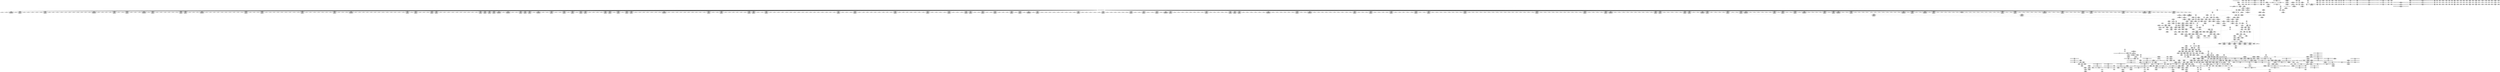 digraph {
	CE0x457ff10 [shape=record,shape=Mrecord,label="{CE0x457ff10|i64*_getelementptr_inbounds_(_11_x_i64_,_11_x_i64_*___llvm_gcov_ctr239,_i64_0,_i64_9)|*Constant*}"]
	CE0x457e850 [shape=record,shape=Mrecord,label="{CE0x457e850|__validate_creds:_tmp7|include/linux/cred.h,174|*SummSink*}"]
	CE0x455e270 [shape=record,shape=Mrecord,label="{CE0x455e270|selinux_inode_getxattr:_entry|*SummSource*}"]
	CE0x45c53a0 [shape=record,shape=Mrecord,label="{CE0x45c53a0|104:_%struct.inode*,_:_CRE_240,248_|*MultipleSource*|Function::selinux_inode_getxattr&Arg::dentry::|Function::dentry_has_perm&Arg::dentry::|security/selinux/hooks.c,1627}"]
	CE0x4622fa0 [shape=record,shape=Mrecord,label="{CE0x4622fa0|i32_3|*Constant*|*SummSource*}"]
	CE0x45f0b80 [shape=record,shape=Mrecord,label="{CE0x45f0b80|12:_i32,_56:_i8*,_:_CRE_664,672_|*MultipleSource*|Function::inode_has_perm&Arg::inode::|*LoadInst*|security/selinux/hooks.c,1627|security/selinux/hooks.c,1611}"]
	CE0x458dd00 [shape=record,shape=Mrecord,label="{CE0x458dd00|selinux_inode_getxattr:_tmp21|security/selinux/hooks.c,3041|*SummSink*}"]
	CE0x4591290 [shape=record,shape=Mrecord,label="{CE0x4591290|i64*_getelementptr_inbounds_(_2_x_i64_,_2_x_i64_*___llvm_gcov_ctr153,_i64_0,_i64_0)|*Constant*|*SummSource*}"]
	CE0x45c2110 [shape=record,shape=Mrecord,label="{CE0x45c2110|_call_void_mcount()_#3|*SummSource*}"]
	CE0x4568b40 [shape=record,shape=Mrecord,label="{CE0x4568b40|inode_has_perm:_bb|*SummSource*}"]
	CE0x457e370 [shape=record,shape=Mrecord,label="{CE0x457e370|__validate_creds:_tmp6|include/linux/cred.h,174|*SummSource*}"]
	CE0x4575f30 [shape=record,shape=Mrecord,label="{CE0x4575f30|104:_%struct.inode*,_:_CRE_161,162_}"]
	CE0x45eec40 [shape=record,shape=Mrecord,label="{CE0x45eec40|12:_i32,_56:_i8*,_:_CRE_605,606_}"]
	CE0x456e560 [shape=record,shape=Mrecord,label="{CE0x456e560|i64*_getelementptr_inbounds_(_2_x_i64_,_2_x_i64_*___llvm_gcov_ctr98,_i64_0,_i64_1)|*Constant*}"]
	CE0x4600e20 [shape=record,shape=Mrecord,label="{CE0x4600e20|inode_has_perm:_tmp15|*LoadInst*|security/selinux/hooks.c,1615|*SummSink*}"]
	CE0x45f82f0 [shape=record,shape=Mrecord,label="{CE0x45f82f0|12:_i32,_56:_i8*,_:_CRE_920,921_}"]
	CE0x45e4b20 [shape=record,shape=Mrecord,label="{CE0x45e4b20|12:_i32,_56:_i8*,_:_CRE_299,300_}"]
	CE0x45f75e0 [shape=record,shape=Mrecord,label="{CE0x45f75e0|12:_i32,_56:_i8*,_:_CRE_909,910_}"]
	CE0x45b4a60 [shape=record,shape=Mrecord,label="{CE0x45b4a60|dentry_has_perm:_tmp|*SummSource*}"]
	CE0x45723f0 [shape=record,shape=Mrecord,label="{CE0x45723f0|selinux_inode_getxattr:_tmp12|security/selinux/hooks.c,3041}"]
	CE0x4568ad0 [shape=record,shape=Mrecord,label="{CE0x4568ad0|i64*_getelementptr_inbounds_(_8_x_i64_,_8_x_i64_*___llvm_gcov_ctr154,_i64_0,_i64_0)|*Constant*|*SummSink*}"]
	CE0x45ea4d0 [shape=record,shape=Mrecord,label="{CE0x45ea4d0|12:_i32,_56:_i8*,_:_CRE_536,540_|*MultipleSource*|Function::inode_has_perm&Arg::inode::|*LoadInst*|security/selinux/hooks.c,1627|security/selinux/hooks.c,1611}"]
	CE0x4587f60 [shape=record,shape=Mrecord,label="{CE0x4587f60|GLOBAL:___llvm_gcov_ctr239|Global_var:__llvm_gcov_ctr239}"]
	CE0x45eefd0 [shape=record,shape=Mrecord,label="{CE0x45eefd0|12:_i32,_56:_i8*,_:_CRE_608,609_}"]
	CE0x4589fb0 [shape=record,shape=Mrecord,label="{CE0x4589fb0|inode_has_perm:_tmp13|security/selinux/hooks.c,1614|*SummSink*}"]
	CE0x458b640 [shape=record,shape=Mrecord,label="{CE0x458b640|selinux_inode_getxattr:_call3|security/selinux/hooks.c,3041|*SummSink*}"]
	CE0x456f800 [shape=record,shape=Mrecord,label="{CE0x456f800|selinux_inode_getxattr:_call3|security/selinux/hooks.c,3041}"]
	CE0x4603030 [shape=record,shape=Mrecord,label="{CE0x4603030|inode_has_perm:_tmp17|security/selinux/hooks.c,1617|*SummSource*}"]
	CE0x45dccb0 [shape=record,shape=Mrecord,label="{CE0x45dccb0|12:_i32,_56:_i8*,_:_CRE_161,162_}"]
	CE0x45e10f0 [shape=record,shape=Mrecord,label="{CE0x45e10f0|12:_i32,_56:_i8*,_:_CRE_250,251_}"]
	CE0x457b4d0 [shape=record,shape=Mrecord,label="{CE0x457b4d0|selinux_inode_getxattr:_call|security/selinux/hooks.c,3041|*SummSink*}"]
	CE0x45e02c0 [shape=record,shape=Mrecord,label="{CE0x45e02c0|12:_i32,_56:_i8*,_:_CRE_240,241_}"]
	CE0x45b43b0 [shape=record,shape=Mrecord,label="{CE0x45b43b0|dentry_has_perm:_ad|security/selinux/hooks.c, 1628|*SummSource*}"]
	CE0x45c6dc0 [shape=record,shape=Mrecord,label="{CE0x45c6dc0|104:_%struct.inode*,_:_CRE_316,317_}"]
	CE0x45d6900 [shape=record,shape=Mrecord,label="{CE0x45d6900|cred_sid:_sid|security/selinux/hooks.c,197|*SummSink*}"]
	CE0x4628b10 [shape=record,shape=Mrecord,label="{CE0x4628b10|_call_void___invalid_creds(%struct.cred*_%cred,_i8*_%file,_i32_%line)_#10,_!dbg_!27721|include/linux/cred.h,174|*SummSink*}"]
	CE0x460c0f0 [shape=record,shape=Mrecord,label="{CE0x460c0f0|inode_has_perm:_tmp8|security/selinux/hooks.c,1611|*SummSource*}"]
	CE0x458f8e0 [shape=record,shape=Mrecord,label="{CE0x458f8e0|104:_%struct.inode*,_:_CRE_184,185_}"]
	CE0x4576d00 [shape=record,shape=Mrecord,label="{CE0x4576d00|104:_%struct.inode*,_:_CRE_24,40_|*MultipleSource*|Function::selinux_inode_getxattr&Arg::dentry::|Function::dentry_has_perm&Arg::dentry::|security/selinux/hooks.c,1627}"]
	CE0x45d3c10 [shape=record,shape=Mrecord,label="{CE0x45d3c10|12:_i32,_56:_i8*,_:_CRE_140,141_}"]
	CE0x45d4a20 [shape=record,shape=Mrecord,label="{CE0x45d4a20|12:_i32,_56:_i8*,_:_CRE_2,4_|*MultipleSource*|Function::inode_has_perm&Arg::inode::|*LoadInst*|security/selinux/hooks.c,1627|security/selinux/hooks.c,1611}"]
	CE0x45e1350 [shape=record,shape=Mrecord,label="{CE0x45e1350|12:_i32,_56:_i8*,_:_CRE_252,253_}"]
	CE0x45758a0 [shape=record,shape=Mrecord,label="{CE0x45758a0|104:_%struct.inode*,_:_CRE_154,155_}"]
	CE0x458fac0 [shape=record,shape=Mrecord,label="{CE0x458fac0|104:_%struct.inode*,_:_CRE_186,187_}"]
	CE0x4565750 [shape=record,shape=Mrecord,label="{CE0x4565750|_ret_i32_%call,_!dbg_!27723|security/selinux/hooks.c,1632|*SummSource*}"]
	CE0x456d510 [shape=record,shape=Mrecord,label="{CE0x456d510|i64_3|*Constant*}"]
	CE0x456d580 [shape=record,shape=Mrecord,label="{CE0x456d580|i64_3|*Constant*|*SummSource*}"]
	CE0x45c2050 [shape=record,shape=Mrecord,label="{CE0x45c2050|_call_void_mcount()_#3}"]
	CE0x45ce650 [shape=record,shape=Mrecord,label="{CE0x45ce650|i32_22|*Constant*|*SummSink*}"]
	CE0x45b2000 [shape=record,shape=Mrecord,label="{CE0x45b2000|GLOBAL:_inode_has_perm|*Constant*|*SummSource*}"]
	CE0x460c260 [shape=record,shape=Mrecord,label="{CE0x460c260|inode_has_perm:_tmp8|security/selinux/hooks.c,1611|*SummSink*}"]
	CE0x457a3c0 [shape=record,shape=Mrecord,label="{CE0x457a3c0|selinux_inode_getxattr:_tmp17|security/selinux/hooks.c,3041}"]
	CE0x45ff820 [shape=record,shape=Mrecord,label="{CE0x45ff820|cred_sid:_entry}"]
	CE0x4590350 [shape=record,shape=Mrecord,label="{CE0x4590350|dentry_has_perm:_tmp|*SummSink*}"]
	CE0x45fb4b0 [shape=record,shape=Mrecord,label="{CE0x45fb4b0|inode_has_perm:_tmp6|*LoadInst*|security/selinux/hooks.c,1611|*SummSink*}"]
	CE0x4604310 [shape=record,shape=Mrecord,label="{CE0x4604310|i64*_getelementptr_inbounds_(_8_x_i64_,_8_x_i64_*___llvm_gcov_ctr154,_i64_0,_i64_7)|*Constant*}"]
	CE0x458e8f0 [shape=record,shape=Mrecord,label="{CE0x458e8f0|104:_%struct.inode*,_:_CRE_167,168_}"]
	CE0x45e8fa0 [shape=record,shape=Mrecord,label="{CE0x45e8fa0|12:_i32,_56:_i8*,_:_CRE_483,484_}"]
	CE0x45f18d0 [shape=record,shape=Mrecord,label="{CE0x45f18d0|12:_i32,_56:_i8*,_:_CRE_704,712_|*MultipleSource*|Function::inode_has_perm&Arg::inode::|*LoadInst*|security/selinux/hooks.c,1627|security/selinux/hooks.c,1611}"]
	CE0x45852a0 [shape=record,shape=Mrecord,label="{CE0x45852a0|selinux_inode_getxattr:_tmp5|security/selinux/hooks.c,3041|*SummSource*}"]
	CE0x45e4eb0 [shape=record,shape=Mrecord,label="{CE0x45e4eb0|12:_i32,_56:_i8*,_:_CRE_302,303_}"]
	CE0x460b630 [shape=record,shape=Mrecord,label="{CE0x460b630|i64*_getelementptr_inbounds_(_8_x_i64_,_8_x_i64_*___llvm_gcov_ctr154,_i64_0,_i64_5)|*Constant*|*SummSink*}"]
	CE0x45dd250 [shape=record,shape=Mrecord,label="{CE0x45dd250|12:_i32,_56:_i8*,_:_CRE_167,168_}"]
	CE0x45d23e0 [shape=record,shape=Mrecord,label="{CE0x45d23e0|__validate_creds:_expval|include/linux/cred.h,173|*SummSink*}"]
	CE0x4574500 [shape=record,shape=Mrecord,label="{CE0x4574500|selinux_inode_getxattr:_tmp15|security/selinux/hooks.c,3041|*SummSink*}"]
	CE0x458f700 [shape=record,shape=Mrecord,label="{CE0x458f700|104:_%struct.inode*,_:_CRE_182,183_}"]
	CE0x45ffbe0 [shape=record,shape=Mrecord,label="{CE0x45ffbe0|cred_sid:_cred|Function::cred_sid&Arg::cred::|*SummSource*}"]
	CE0x457c260 [shape=record,shape=Mrecord,label="{CE0x457c260|selinux_inode_getxattr:_tobool1|security/selinux/hooks.c,3041}"]
	CE0x4575090 [shape=record,shape=Mrecord,label="{CE0x4575090|104:_%struct.inode*,_:_CRE_145,146_}"]
	CE0x4581a80 [shape=record,shape=Mrecord,label="{CE0x4581a80|i8*_getelementptr_inbounds_(_25_x_i8_,_25_x_i8_*_.str3,_i32_0,_i32_0)|*Constant*}"]
	CE0x45f7710 [shape=record,shape=Mrecord,label="{CE0x45f7710|12:_i32,_56:_i8*,_:_CRE_910,911_}"]
	CE0x45deba0 [shape=record,shape=Mrecord,label="{CE0x45deba0|12:_i32,_56:_i8*,_:_CRE_194,195_}"]
	CE0x458ee90 [shape=record,shape=Mrecord,label="{CE0x458ee90|104:_%struct.inode*,_:_CRE_173,174_}"]
	CE0x4607200 [shape=record,shape=Mrecord,label="{CE0x4607200|avc_has_perm:_requested|Function::avc_has_perm&Arg::requested::}"]
	CE0x4590040 [shape=record,shape=Mrecord,label="{CE0x4590040|dentry_has_perm:_tmp1|*SummSource*}"]
	CE0x4594350 [shape=record,shape=Mrecord,label="{CE0x4594350|_call_void_mcount()_#3|*SummSink*}"]
	CE0x45eba60 [shape=record,shape=Mrecord,label="{CE0x45eba60|12:_i32,_56:_i8*,_:_CRE_563,564_}"]
	CE0x460a760 [shape=record,shape=Mrecord,label="{CE0x460a760|GLOBAL:_llvm.expect.i64|*Constant*|*SummSource*}"]
	CE0x455fb40 [shape=record,shape=Mrecord,label="{CE0x455fb40|i32_1609|*Constant*|*SummSource*}"]
	CE0x45910b0 [shape=record,shape=Mrecord,label="{CE0x45910b0|inode_has_perm:_tmp4|security/selinux/hooks.c,1609|*SummSink*}"]
	CE0x45c15a0 [shape=record,shape=Mrecord,label="{CE0x45c15a0|inode_has_perm:_i_flags|security/selinux/hooks.c,1611|*SummSink*}"]
	CE0x45f7aa0 [shape=record,shape=Mrecord,label="{CE0x45f7aa0|12:_i32,_56:_i8*,_:_CRE_913,914_}"]
	CE0x458bbc0 [shape=record,shape=Mrecord,label="{CE0x458bbc0|inode_has_perm:_tobool|security/selinux/hooks.c,1611|*SummSink*}"]
	CE0x45d41a0 [shape=record,shape=Mrecord,label="{CE0x45d41a0|12:_i32,_56:_i8*,_:_CRE_147,148_}"]
	CE0x45ee650 [shape=record,shape=Mrecord,label="{CE0x45ee650|12:_i32,_56:_i8*,_:_CRE_600,601_}"]
	CE0x46038c0 [shape=record,shape=Mrecord,label="{CE0x46038c0|_ret_i32_%retval.0,_!dbg_!27728|security/selinux/avc.c,775|*SummSource*}"]
	CE0x45c5ea0 [shape=record,shape=Mrecord,label="{CE0x45c5ea0|104:_%struct.inode*,_:_CRE_296,304_|*MultipleSource*|Function::selinux_inode_getxattr&Arg::dentry::|Function::dentry_has_perm&Arg::dentry::|security/selinux/hooks.c,1627}"]
	CE0x4585820 [shape=record,shape=Mrecord,label="{CE0x4585820|selinux_inode_getxattr:_tmp9|security/selinux/hooks.c,3041|*SummSource*}"]
	CE0x4622e70 [shape=record,shape=Mrecord,label="{CE0x4622e70|i32_3|*Constant*}"]
	CE0x45b0d90 [shape=record,shape=Mrecord,label="{CE0x45b0d90|i8_10|*Constant*|*SummSink*}"]
	CE0x45ded80 [shape=record,shape=Mrecord,label="{CE0x45ded80|12:_i32,_56:_i8*,_:_CRE_196,197_}"]
	CE0x45f6ec0 [shape=record,shape=Mrecord,label="{CE0x45f6ec0|12:_i32,_56:_i8*,_:_CRE_903,904_}"]
	CE0x45dc8f0 [shape=record,shape=Mrecord,label="{CE0x45dc8f0|12:_i32,_56:_i8*,_:_CRE_157,158_}"]
	CE0x45cdeb0 [shape=record,shape=Mrecord,label="{CE0x45cdeb0|GLOBAL:_creds_are_invalid|*Constant*}"]
	CE0x45de9c0 [shape=record,shape=Mrecord,label="{CE0x45de9c0|12:_i32,_56:_i8*,_:_CRE_192,193_}"]
	CE0x45e6530 [shape=record,shape=Mrecord,label="{CE0x45e6530|12:_i32,_56:_i8*,_:_CRE_360,376_|*MultipleSource*|Function::inode_has_perm&Arg::inode::|*LoadInst*|security/selinux/hooks.c,1627|security/selinux/hooks.c,1611}"]
	CE0x45dd340 [shape=record,shape=Mrecord,label="{CE0x45dd340|12:_i32,_56:_i8*,_:_CRE_168,169_}"]
	CE0x456d7c0 [shape=record,shape=Mrecord,label="{CE0x456d7c0|selinux_inode_getxattr:_tmp4|security/selinux/hooks.c,3041|*SummSource*}"]
	CE0x45b1760 [shape=record,shape=Mrecord,label="{CE0x45b1760|GLOBAL:_inode_has_perm|*Constant*}"]
	CE0x45796f0 [shape=record,shape=Mrecord,label="{CE0x45796f0|i32_3041|*Constant*|*SummSink*}"]
	CE0x45ffcb0 [shape=record,shape=Mrecord,label="{CE0x45ffcb0|cred_sid:_cred|Function::cred_sid&Arg::cred::|*SummSink*}"]
	CE0x458e530 [shape=record,shape=Mrecord,label="{CE0x458e530|104:_%struct.inode*,_:_CRE_163,164_}"]
	CE0x457a780 [shape=record,shape=Mrecord,label="{CE0x457a780|selinux_inode_getxattr:_tmp17|security/selinux/hooks.c,3041|*SummSource*}"]
	CE0x456d330 [shape=record,shape=Mrecord,label="{CE0x456d330|selinux_inode_getxattr:_land.lhs.true2|*SummSource*}"]
	CE0x45e9e70 [shape=record,shape=Mrecord,label="{CE0x45e9e70|12:_i32,_56:_i8*,_:_CRE_512,520_|*MultipleSource*|Function::inode_has_perm&Arg::inode::|*LoadInst*|security/selinux/hooks.c,1627|security/selinux/hooks.c,1611}"]
	CE0x456d400 [shape=record,shape=Mrecord,label="{CE0x456d400|get_current:_tmp4|./arch/x86/include/asm/current.h,14}"]
	CE0x45e3950 [shape=record,shape=Mrecord,label="{CE0x45e3950|12:_i32,_56:_i8*,_:_CRE_284,285_}"]
	CE0x4629a60 [shape=record,shape=Mrecord,label="{CE0x4629a60|__validate_creds:_tmp8|include/linux/cred.h,175|*SummSource*}"]
	CE0x458f250 [shape=record,shape=Mrecord,label="{CE0x458f250|104:_%struct.inode*,_:_CRE_177,178_}"]
	CE0x45bef20 [shape=record,shape=Mrecord,label="{CE0x45bef20|__validate_creds:_call|include/linux/cred.h,173}"]
	CE0x457dd00 [shape=record,shape=Mrecord,label="{CE0x457dd00|selinux_inode_getxattr:_tmp13|security/selinux/hooks.c,3041}"]
	CE0x4590890 [shape=record,shape=Mrecord,label="{CE0x4590890|get_current:_tmp3}"]
	CE0x4568650 [shape=record,shape=Mrecord,label="{CE0x4568650|dentry_has_perm:_tmp2}"]
	CE0x45c1b00 [shape=record,shape=Mrecord,label="{CE0x45c1b00|_call_void_mcount()_#3|*SummSource*}"]
	CE0x45eeea0 [shape=record,shape=Mrecord,label="{CE0x45eeea0|12:_i32,_56:_i8*,_:_CRE_607,608_}"]
	CE0x458c5f0 [shape=record,shape=Mrecord,label="{CE0x458c5f0|get_current:_entry}"]
	CE0x45c57a0 [shape=record,shape=Mrecord,label="{CE0x45c57a0|104:_%struct.inode*,_:_CRE_264,272_|*MultipleSource*|Function::selinux_inode_getxattr&Arg::dentry::|Function::dentry_has_perm&Arg::dentry::|security/selinux/hooks.c,1627}"]
	CE0x45ee8b0 [shape=record,shape=Mrecord,label="{CE0x45ee8b0|12:_i32,_56:_i8*,_:_CRE_602,603_}"]
	CE0x458c160 [shape=record,shape=Mrecord,label="{CE0x458c160|12:_i32,_56:_i8*,_:_CRE_112,120_|*MultipleSource*|Function::inode_has_perm&Arg::inode::|*LoadInst*|security/selinux/hooks.c,1627|security/selinux/hooks.c,1611}"]
	CE0x45b62e0 [shape=record,shape=Mrecord,label="{CE0x45b62e0|inode_has_perm:_tmp5|security/selinux/hooks.c,1609}"]
	CE0x45bc1c0 [shape=record,shape=Mrecord,label="{CE0x45bc1c0|__validate_creds:_tmp3|include/linux/cred.h,173|*SummSource*}"]
	CE0x455b610 [shape=record,shape=Mrecord,label="{CE0x455b610|selinux_inode_getxattr:_tmp1|*SummSource*}"]
	CE0x45f4560 [shape=record,shape=Mrecord,label="{CE0x45f4560|12:_i32,_56:_i8*,_:_CRE_868,869_}"]
	CE0x45ca560 [shape=record,shape=Mrecord,label="{CE0x45ca560|104:_%struct.inode*,_:_CRE_217,218_}"]
	CE0x4572520 [shape=record,shape=Mrecord,label="{CE0x4572520|selinux_inode_getxattr:_tmp12|security/selinux/hooks.c,3041|*SummSource*}"]
	CE0x455e340 [shape=record,shape=Mrecord,label="{CE0x455e340|selinux_inode_getxattr:_do.end|*SummSink*}"]
	CE0x456d180 [shape=record,shape=Mrecord,label="{CE0x456d180|selinux_inode_getxattr:_do.body|*SummSource*}"]
	CE0x458cc70 [shape=record,shape=Mrecord,label="{CE0x458cc70|_ret_%struct.task_struct*_%tmp4,_!dbg_!27714|./arch/x86/include/asm/current.h,14|*SummSink*}"]
	CE0x45e04e0 [shape=record,shape=Mrecord,label="{CE0x45e04e0|12:_i32,_56:_i8*,_:_CRE_241,242_}"]
	CE0x455d200 [shape=record,shape=Mrecord,label="{CE0x455d200|i64_5|*Constant*}"]
	CE0x45f6c60 [shape=record,shape=Mrecord,label="{CE0x45f6c60|12:_i32,_56:_i8*,_:_CRE_901,902_}"]
	CE0x45f81c0 [shape=record,shape=Mrecord,label="{CE0x45f81c0|12:_i32,_56:_i8*,_:_CRE_919,920_}"]
	CE0x457e300 [shape=record,shape=Mrecord,label="{CE0x457e300|__validate_creds:_tmp6|include/linux/cred.h,174}"]
	CE0x45cbe60 [shape=record,shape=Mrecord,label="{CE0x45cbe60|__validate_creds:_conv|include/linux/cred.h,173}"]
	CE0x45dc440 [shape=record,shape=Mrecord,label="{CE0x45dc440|12:_i32,_56:_i8*,_:_CRE_152,153_}"]
	CE0x45bf550 [shape=record,shape=Mrecord,label="{CE0x45bf550|12:_i32,_56:_i8*,_:_CRE_40,48_|*MultipleSource*|Function::inode_has_perm&Arg::inode::|*LoadInst*|security/selinux/hooks.c,1627|security/selinux/hooks.c,1611}"]
	CE0x45f3a40 [shape=record,shape=Mrecord,label="{CE0x45f3a40|12:_i32,_56:_i8*,_:_CRE_848,856_|*MultipleSource*|Function::inode_has_perm&Arg::inode::|*LoadInst*|security/selinux/hooks.c,1627|security/selinux/hooks.c,1611}"]
	CE0x457cbf0 [shape=record,shape=Mrecord,label="{CE0x457cbf0|GLOBAL:_selinux_inode_getxattr.__warned|Global_var:selinux_inode_getxattr.__warned}"]
	CE0x45e2650 [shape=record,shape=Mrecord,label="{CE0x45e2650|12:_i32,_56:_i8*,_:_CRE_268,269_}"]
	CE0x4596140 [shape=record,shape=Mrecord,label="{CE0x4596140|GLOBAL:_current_task|Global_var:current_task|*SummSource*}"]
	CE0x45e42d0 [shape=record,shape=Mrecord,label="{CE0x45e42d0|12:_i32,_56:_i8*,_:_CRE_292,293_}"]
	CE0x45e5700 [shape=record,shape=Mrecord,label="{CE0x45e5700|12:_i32,_56:_i8*,_:_CRE_309,310_}"]
	CE0x4568530 [shape=record,shape=Mrecord,label="{CE0x4568530|get_current:_bb|*SummSink*}"]
	CE0x457a1c0 [shape=record,shape=Mrecord,label="{CE0x457a1c0|i64*_getelementptr_inbounds_(_11_x_i64_,_11_x_i64_*___llvm_gcov_ctr239,_i64_0,_i64_9)|*Constant*|*SummSource*}"]
	CE0x460ae20 [shape=record,shape=Mrecord,label="{CE0x460ae20|inode_has_perm:_tobool2|security/selinux/hooks.c,1611}"]
	CE0x462a620 [shape=record,shape=Mrecord,label="{CE0x462a620|cred_sid:_bb|*SummSink*}"]
	CE0x4579380 [shape=record,shape=Mrecord,label="{CE0x4579380|i32_3041|*Constant*|*SummSource*}"]
	CE0x45660b0 [shape=record,shape=Mrecord,label="{CE0x45660b0|104:_%struct.inode*,_:_CRE_72,80_|*MultipleSource*|Function::selinux_inode_getxattr&Arg::dentry::|Function::dentry_has_perm&Arg::dentry::|security/selinux/hooks.c,1627}"]
	CE0x456ad60 [shape=record,shape=Mrecord,label="{CE0x456ad60|selinux_inode_getxattr:_tmp11|security/selinux/hooks.c,3041|*SummSource*}"]
	CE0x4593fa0 [shape=record,shape=Mrecord,label="{CE0x4593fa0|__validate_creds:_lnot1|include/linux/cred.h,173}"]
	CE0x45ce5b0 [shape=record,shape=Mrecord,label="{CE0x45ce5b0|i32_22|*Constant*|*SummSource*}"]
	CE0x45e1e00 [shape=record,shape=Mrecord,label="{CE0x45e1e00|12:_i32,_56:_i8*,_:_CRE_261,262_}"]
	CE0x45655e0 [shape=record,shape=Mrecord,label="{CE0x45655e0|_ret_i32_%call,_!dbg_!27723|security/selinux/hooks.c,1632}"]
	CE0x45766d0 [shape=record,shape=Mrecord,label="{CE0x45766d0|dentry_has_perm:_tmp3}"]
	CE0x45bbcb0 [shape=record,shape=Mrecord,label="{CE0x45bbcb0|GLOBAL:___llvm_gcov_ctr155|Global_var:__llvm_gcov_ctr155|*SummSink*}"]
	CE0x45f4790 [shape=record,shape=Mrecord,label="{CE0x45f4790|12:_i32,_56:_i8*,_:_CRE_870,871_}"]
	CE0x45ec3e0 [shape=record,shape=Mrecord,label="{CE0x45ec3e0|12:_i32,_56:_i8*,_:_CRE_571,572_}"]
	CE0x45b6b30 [shape=record,shape=Mrecord,label="{CE0x45b6b30|avc_has_perm:_requested|Function::avc_has_perm&Arg::requested::|*SummSink*}"]
	CE0x45e28b0 [shape=record,shape=Mrecord,label="{CE0x45e28b0|12:_i32,_56:_i8*,_:_CRE_270,271_}"]
	CE0x45f87b0 [shape=record,shape=Mrecord,label="{CE0x45f87b0|12:_i32,_56:_i8*,_:_CRE_924,925_}"]
	CE0x458c8b0 [shape=record,shape=Mrecord,label="{CE0x458c8b0|get_current:_entry|*SummSink*}"]
	CE0x45706b0 [shape=record,shape=Mrecord,label="{CE0x45706b0|i64_1|*Constant*}"]
	CE0x45d9450 [shape=record,shape=Mrecord,label="{CE0x45d9450|0:_i32,_4:_i32,_8:_i32,_12:_i32,_:_CMRE_12,16_|*MultipleSource*|security/selinux/hooks.c,196|security/selinux/hooks.c,197|*LoadInst*|security/selinux/hooks.c,196}"]
	CE0x45e90d0 [shape=record,shape=Mrecord,label="{CE0x45e90d0|12:_i32,_56:_i8*,_:_CRE_484,485_}"]
	CE0x4590fd0 [shape=record,shape=Mrecord,label="{CE0x4590fd0|inode_has_perm:_tmp4|security/selinux/hooks.c,1609}"]
	CE0x4574f60 [shape=record,shape=Mrecord,label="{CE0x4574f60|104:_%struct.inode*,_:_CRE_144,145_}"]
	CE0x45cea90 [shape=record,shape=Mrecord,label="{CE0x45cea90|inode_has_perm:_if.end|*SummSource*}"]
	CE0x45dd8e0 [shape=record,shape=Mrecord,label="{CE0x45dd8e0|12:_i32,_56:_i8*,_:_CRE_174,175_}"]
	CE0x4587e40 [shape=record,shape=Mrecord,label="{CE0x4587e40|i64_0|*Constant*|*SummSink*}"]
	CE0x45b4f50 [shape=record,shape=Mrecord,label="{CE0x45b4f50|i64*_getelementptr_inbounds_(_2_x_i64_,_2_x_i64_*___llvm_gcov_ctr153,_i64_0,_i64_1)|*Constant*|*SummSink*}"]
	CE0x45cca70 [shape=record,shape=Mrecord,label="{CE0x45cca70|inode_has_perm:_tmp1}"]
	CE0x45efbb0 [shape=record,shape=Mrecord,label="{CE0x45efbb0|12:_i32,_56:_i8*,_:_CRE_618,619_}"]
	CE0x45df320 [shape=record,shape=Mrecord,label="{CE0x45df320|12:_i32,_56:_i8*,_:_CRE_202,203_}"]
	CE0x45f0fc0 [shape=record,shape=Mrecord,label="{CE0x45f0fc0|12:_i32,_56:_i8*,_:_CRE_680,684_|*MultipleSource*|Function::inode_has_perm&Arg::inode::|*LoadInst*|security/selinux/hooks.c,1627|security/selinux/hooks.c,1611}"]
	CE0x45d4650 [shape=record,shape=Mrecord,label="{CE0x45d4650|cred_sid:_security|security/selinux/hooks.c,196}"]
	CE0x456dde0 [shape=record,shape=Mrecord,label="{CE0x456dde0|selinux_inode_getxattr:_tmp2|*SummSink*}"]
	CE0x45ee3f0 [shape=record,shape=Mrecord,label="{CE0x45ee3f0|12:_i32,_56:_i8*,_:_CRE_598,599_}"]
	CE0x4596ff0 [shape=record,shape=Mrecord,label="{CE0x4596ff0|selinux_inode_getxattr:_tmp|*SummSink*}"]
	CE0x45dac80 [shape=record,shape=Mrecord,label="{CE0x45dac80|cred_sid:_tmp4|*LoadInst*|security/selinux/hooks.c,196}"]
	CE0x460c570 [shape=record,shape=Mrecord,label="{CE0x460c570|inode_has_perm:_tmp9|security/selinux/hooks.c,1611}"]
	CE0x45ef490 [shape=record,shape=Mrecord,label="{CE0x45ef490|12:_i32,_56:_i8*,_:_CRE_612,613_}"]
	CE0x45675b0 [shape=record,shape=Mrecord,label="{CE0x45675b0|%struct.task_struct*_(%struct.task_struct**)*_asm_movq_%gs:$_1:P_,$0_,_r,im,_dirflag_,_fpsr_,_flags_|*SummSource*}"]
	CE0x460d8a0 [shape=record,shape=Mrecord,label="{CE0x460d8a0|i64*_getelementptr_inbounds_(_8_x_i64_,_8_x_i64_*___llvm_gcov_ctr154,_i64_0,_i64_5)|*Constant*}"]
	CE0x45fb040 [shape=record,shape=Mrecord,label="{CE0x45fb040|inode_has_perm:_tmp6|*LoadInst*|security/selinux/hooks.c,1611}"]
	CE0x4568260 [shape=record,shape=Mrecord,label="{CE0x4568260|get_current:_bb}"]
	CE0x45ec510 [shape=record,shape=Mrecord,label="{CE0x45ec510|12:_i32,_56:_i8*,_:_CRE_572,573_}"]
	CE0x4600110 [shape=record,shape=Mrecord,label="{CE0x4600110|_ret_i32_%tmp6,_!dbg_!27716|security/selinux/hooks.c,197|*SummSink*}"]
	CE0x45cdf20 [shape=record,shape=Mrecord,label="{CE0x45cdf20|__validate_creds:_tmp1}"]
	CE0x45d5150 [shape=record,shape=Mrecord,label="{CE0x45d5150|12:_i32,_56:_i8*,_:_CRE_48,56_|*MultipleSource*|Function::inode_has_perm&Arg::inode::|*LoadInst*|security/selinux/hooks.c,1627|security/selinux/hooks.c,1611}"]
	CE0x45832c0 [shape=record,shape=Mrecord,label="{CE0x45832c0|selinux_inode_getxattr:_tmp13|security/selinux/hooks.c,3041|*SummSink*}"]
	CE0x45f54a0 [shape=record,shape=Mrecord,label="{CE0x45f54a0|12:_i32,_56:_i8*,_:_CRE_881,882_}"]
	CE0x45d66e0 [shape=record,shape=Mrecord,label="{CE0x45d66e0|cred_sid:_tmp}"]
	CE0x46287a0 [shape=record,shape=Mrecord,label="{CE0x46287a0|GLOBAL:___invalid_creds|*Constant*|*SummSink*}"]
	CE0x4603c50 [shape=record,shape=Mrecord,label="{CE0x4603c50|i64*_getelementptr_inbounds_(_8_x_i64_,_8_x_i64_*___llvm_gcov_ctr154,_i64_0,_i64_7)|*Constant*|*SummSink*}"]
	CE0x45b8710 [shape=record,shape=Mrecord,label="{CE0x45b8710|i32_(i32,_i32,_i16,_i32,_%struct.common_audit_data*)*_bitcast_(i32_(i32,_i32,_i16,_i32,_%struct.common_audit_data.495*)*_avc_has_perm_to_i32_(i32,_i32,_i16,_i32,_%struct.common_audit_data*)*)|*Constant*|*SummSource*}"]
	CE0x460afa0 [shape=record,shape=Mrecord,label="{CE0x460afa0|inode_has_perm:_tobool2|security/selinux/hooks.c,1611|*SummSource*}"]
	CE0x45e1a70 [shape=record,shape=Mrecord,label="{CE0x45e1a70|12:_i32,_56:_i8*,_:_CRE_258,259_}"]
	CE0x4606aa0 [shape=record,shape=Mrecord,label="{CE0x4606aa0|avc_has_perm:_tsid|Function::avc_has_perm&Arg::tsid::|*SummSink*}"]
	CE0x45b0b60 [shape=record,shape=Mrecord,label="{CE0x45b0b60|i64*_getelementptr_inbounds_(_2_x_i64_,_2_x_i64_*___llvm_gcov_ctr98,_i64_0,_i64_0)|*Constant*}"]
	CE0x45de510 [shape=record,shape=Mrecord,label="{CE0x45de510|12:_i32,_56:_i8*,_:_CRE_187,188_}"]
	CE0x45f5830 [shape=record,shape=Mrecord,label="{CE0x45f5830|12:_i32,_56:_i8*,_:_CRE_884,885_}"]
	CE0x457afb0 [shape=record,shape=Mrecord,label="{CE0x457afb0|dentry_has_perm:_tmp1}"]
	CE0x4588a10 [shape=record,shape=Mrecord,label="{CE0x4588a10|selinux_inode_getxattr:_tmp18|security/selinux/hooks.c,3041}"]
	CE0x45ed6e0 [shape=record,shape=Mrecord,label="{CE0x45ed6e0|12:_i32,_56:_i8*,_:_CRE_587,588_}"]
	CE0x455d060 [shape=record,shape=Mrecord,label="{CE0x455d060|i64_4|*Constant*|*SummSink*}"]
	CE0x45c9a20 [shape=record,shape=Mrecord,label="{CE0x45c9a20|104:_%struct.inode*,_:_CRE_205,206_}"]
	CE0x45c82a0 [shape=record,shape=Mrecord,label="{CE0x45c82a0|get_current:_tmp1|*SummSource*}"]
	CE0x45e89e0 [shape=record,shape=Mrecord,label="{CE0x45e89e0|12:_i32,_56:_i8*,_:_CRE_478,479_}"]
	CE0x455ff20 [shape=record,shape=Mrecord,label="{CE0x455ff20|_ret_i32_%retval.0,_!dbg_!27739|security/selinux/hooks.c,1618|*SummSource*}"]
	CE0x456d620 [shape=record,shape=Mrecord,label="{CE0x456d620|i64_3|*Constant*|*SummSink*}"]
	CE0x45c90c0 [shape=record,shape=Mrecord,label="{CE0x45c90c0|104:_%struct.inode*,_:_CRE_195,196_}"]
	CE0x45eb470 [shape=record,shape=Mrecord,label="{CE0x45eb470|12:_i32,_56:_i8*,_:_CRE_558,559_}"]
	CE0x45fac10 [shape=record,shape=Mrecord,label="{CE0x45fac10|12:_i32,_56:_i8*,_:_CRE_992,1000_|*MultipleSource*|Function::inode_has_perm&Arg::inode::|*LoadInst*|security/selinux/hooks.c,1627|security/selinux/hooks.c,1611}"]
	CE0x598d660 [shape=record,shape=Mrecord,label="{CE0x598d660|selinux_inode_getxattr:_do.end|*SummSource*}"]
	CE0x4587dd0 [shape=record,shape=Mrecord,label="{CE0x4587dd0|i64_0|*Constant*}"]
	CE0x45e29e0 [shape=record,shape=Mrecord,label="{CE0x45e29e0|12:_i32,_56:_i8*,_:_CRE_271,272_}"]
	CE0x45e2d70 [shape=record,shape=Mrecord,label="{CE0x45e2d70|12:_i32,_56:_i8*,_:_CRE_274,275_}"]
	CE0x45c6660 [shape=record,shape=Mrecord,label="{CE0x45c6660|104:_%struct.inode*,_:_CRE_307,308_}"]
	CE0x45e1220 [shape=record,shape=Mrecord,label="{CE0x45e1220|12:_i32,_56:_i8*,_:_CRE_251,252_}"]
	CE0x4566310 [shape=record,shape=Mrecord,label="{CE0x4566310|104:_%struct.inode*,_:_CRE_88,89_}"]
	CE0x456dff0 [shape=record,shape=Mrecord,label="{CE0x456dff0|selinux_inode_getxattr:_do.end}"]
	CE0x456c7b0 [shape=record,shape=Mrecord,label="{CE0x456c7b0|i8*_getelementptr_inbounds_(_45_x_i8_,_45_x_i8_*_.str12,_i32_0,_i32_0)|*Constant*}"]
	CE0x45e4070 [shape=record,shape=Mrecord,label="{CE0x45e4070|12:_i32,_56:_i8*,_:_CRE_290,291_}"]
	CE0x4605950 [shape=record,shape=Mrecord,label="{CE0x4605950|__validate_creds:_expval|include/linux/cred.h,173}"]
	CE0x45e1940 [shape=record,shape=Mrecord,label="{CE0x45e1940|12:_i32,_56:_i8*,_:_CRE_257,258_}"]
	CE0x4602e30 [shape=record,shape=Mrecord,label="{CE0x4602e30|inode_has_perm:_tmp17|security/selinux/hooks.c,1617}"]
	CE0x4608d30 [shape=record,shape=Mrecord,label="{CE0x4608d30|inode_has_perm:_lnot|security/selinux/hooks.c,1611|*SummSink*}"]
	CE0x45c17f0 [shape=record,shape=Mrecord,label="{CE0x45c17f0|cred_sid:_tmp3|*SummSink*}"]
	CE0x4561a40 [shape=record,shape=Mrecord,label="{CE0x4561a40|inode_has_perm:_if.then|*SummSink*}"]
	CE0x45bbb10 [shape=record,shape=Mrecord,label="{CE0x45bbb10|i64*_getelementptr_inbounds_(_5_x_i64_,_5_x_i64_*___llvm_gcov_ctr155,_i64_0,_i64_3)|*Constant*}"]
	CE0x4580980 [shape=record,shape=Mrecord,label="{CE0x4580980|i8_1|*Constant*}"]
	CE0x45dfb70 [shape=record,shape=Mrecord,label="{CE0x45dfb70|12:_i32,_56:_i8*,_:_CRE_212,216_|*MultipleSource*|Function::inode_has_perm&Arg::inode::|*LoadInst*|security/selinux/hooks.c,1627|security/selinux/hooks.c,1611}"]
	CE0x457a350 [shape=record,shape=Mrecord,label="{CE0x457a350|i64*_getelementptr_inbounds_(_11_x_i64_,_11_x_i64_*___llvm_gcov_ctr239,_i64_0,_i64_9)|*Constant*|*SummSink*}"]
	CE0x45b6010 [shape=record,shape=Mrecord,label="{CE0x45b6010|get_current:_tmp}"]
	CE0x45f8ed0 [shape=record,shape=Mrecord,label="{CE0x45f8ed0|12:_i32,_56:_i8*,_:_CRE_930,931_}"]
	CE0x4592730 [shape=record,shape=Mrecord,label="{CE0x4592730|cred_sid:_tmp2}"]
	CE0x45749e0 [shape=record,shape=Mrecord,label="{CE0x45749e0|i32_0|*Constant*}"]
	CE0x456ecb0 [shape=record,shape=Mrecord,label="{CE0x456ecb0|selinux_inode_getxattr:_tmp19|security/selinux/hooks.c,3041|*SummSink*}"]
	CE0x4609bf0 [shape=record,shape=Mrecord,label="{CE0x4609bf0|inode_has_perm:_lnot.ext|security/selinux/hooks.c,1611|*SummSource*}"]
	CE0x45b1500 [shape=record,shape=Mrecord,label="{CE0x45b1500|dentry_has_perm:_dentry1|security/selinux/hooks.c,1631}"]
	CE0x45ed350 [shape=record,shape=Mrecord,label="{CE0x45ed350|12:_i32,_56:_i8*,_:_CRE_584,585_}"]
	CE0x45bf700 [shape=record,shape=Mrecord,label="{CE0x45bf700|cred_sid:_tmp|*SummSink*}"]
	CE0x45eb5a0 [shape=record,shape=Mrecord,label="{CE0x45eb5a0|12:_i32,_56:_i8*,_:_CRE_559,560_}"]
	CE0x4566c80 [shape=record,shape=Mrecord,label="{CE0x4566c80|104:_%struct.inode*,_:_CRE_96,104_|*MultipleSource*|Function::selinux_inode_getxattr&Arg::dentry::|Function::dentry_has_perm&Arg::dentry::|security/selinux/hooks.c,1627}"]
	CE0x45dd700 [shape=record,shape=Mrecord,label="{CE0x45dd700|12:_i32,_56:_i8*,_:_CRE_172,173_}"]
	CE0x45e0760 [shape=record,shape=Mrecord,label="{CE0x45e0760|12:_i32,_56:_i8*,_:_CRE_242,243_}"]
	CE0x45b2140 [shape=record,shape=Mrecord,label="{CE0x45b2140|GLOBAL:_inode_has_perm|*Constant*|*SummSink*}"]
	CE0x45e9460 [shape=record,shape=Mrecord,label="{CE0x45e9460|12:_i32,_56:_i8*,_:_CRE_487,488_}"]
	CE0x4603aa0 [shape=record,shape=Mrecord,label="{CE0x4603aa0|_ret_i32_%retval.0,_!dbg_!27728|security/selinux/avc.c,775|*SummSink*}"]
	CE0x45e1cd0 [shape=record,shape=Mrecord,label="{CE0x45e1cd0|12:_i32,_56:_i8*,_:_CRE_260,261_}"]
	CE0x45e9200 [shape=record,shape=Mrecord,label="{CE0x45e9200|12:_i32,_56:_i8*,_:_CRE_485,486_}"]
	CE0x456a9b0 [shape=record,shape=Mrecord,label="{CE0x456a9b0|selinux_inode_getxattr:_tmp10|security/selinux/hooks.c,3041|*SummSink*}"]
	CE0x457ebb0 [shape=record,shape=Mrecord,label="{CE0x457ebb0|__validate_creds:_tmp7|include/linux/cred.h,174|*SummSource*}"]
	CE0x45e8730 [shape=record,shape=Mrecord,label="{CE0x45e8730|12:_i32,_56:_i8*,_:_CRE_475,476_}"]
	CE0x45cec80 [shape=record,shape=Mrecord,label="{CE0x45cec80|inode_has_perm:_do.body}"]
	CE0x45e4400 [shape=record,shape=Mrecord,label="{CE0x45e4400|12:_i32,_56:_i8*,_:_CRE_293,294_}"]
	CE0x45bc050 [shape=record,shape=Mrecord,label="{CE0x45bc050|__validate_creds:_tmp3|include/linux/cred.h,173}"]
	CE0x456a2d0 [shape=record,shape=Mrecord,label="{CE0x456a2d0|selinux_inode_getxattr:_tobool|security/selinux/hooks.c,3041|*SummSource*}"]
	CE0x45c8820 [shape=record,shape=Mrecord,label="{CE0x45c8820|GLOBAL:_current_task|Global_var:current_task}"]
	CE0x4608860 [shape=record,shape=Mrecord,label="{CE0x4608860|i1_true|*Constant*}"]
	CE0x45cd070 [shape=record,shape=Mrecord,label="{CE0x45cd070|GLOBAL:_creds_are_invalid|*Constant*|*SummSink*}"]
	CE0x45c9840 [shape=record,shape=Mrecord,label="{CE0x45c9840|104:_%struct.inode*,_:_CRE_203,204_}"]
	CE0x4594e70 [shape=record,shape=Mrecord,label="{CE0x4594e70|COLLAPSED:_GCMRE___llvm_gcov_ctr155_internal_global_5_x_i64_zeroinitializer:_elem_0:default:}"]
	CE0x460e710 [shape=record,shape=Mrecord,label="{CE0x460e710|i32_512|*Constant*}"]
	CE0x45666d0 [shape=record,shape=Mrecord,label="{CE0x45666d0|104:_%struct.inode*,_:_CRE_90,91_}"]
	CE0x460de80 [shape=record,shape=Mrecord,label="{CE0x460de80|inode_has_perm:_tmp11|security/selinux/hooks.c,1612}"]
	CE0x45600c0 [shape=record,shape=Mrecord,label="{CE0x45600c0|_ret_i32_%retval.0,_!dbg_!27739|security/selinux/hooks.c,1618|*SummSink*}"]
	CE0x45ee190 [shape=record,shape=Mrecord,label="{CE0x45ee190|12:_i32,_56:_i8*,_:_CRE_596,597_}"]
	CE0x45d37e0 [shape=record,shape=Mrecord,label="{CE0x45d37e0|12:_i32,_56:_i8*,_:_CRE_137,138_}"]
	CE0x45c8c10 [shape=record,shape=Mrecord,label="{CE0x45c8c10|104:_%struct.inode*,_:_CRE_190,191_}"]
	CE0x45ce9a0 [shape=record,shape=Mrecord,label="{CE0x45ce9a0|inode_has_perm:_if.end}"]
	CE0x45f9130 [shape=record,shape=Mrecord,label="{CE0x45f9130|12:_i32,_56:_i8*,_:_CRE_932,933_}"]
	CE0x45f1cb0 [shape=record,shape=Mrecord,label="{CE0x45f1cb0|12:_i32,_56:_i8*,_:_CRE_728,736_|*MultipleSource*|Function::inode_has_perm&Arg::inode::|*LoadInst*|security/selinux/hooks.c,1627|security/selinux/hooks.c,1611}"]
	CE0x457cd20 [shape=record,shape=Mrecord,label="{CE0x457cd20|GLOBAL:_selinux_inode_getxattr.__warned|Global_var:selinux_inode_getxattr.__warned|*SummSource*}"]
	CE0x45ede00 [shape=record,shape=Mrecord,label="{CE0x45ede00|12:_i32,_56:_i8*,_:_CRE_593,594_}"]
	CE0x45f2120 [shape=record,shape=Mrecord,label="{CE0x45f2120|12:_i32,_56:_i8*,_:_CRE_744,752_|*MultipleSource*|Function::inode_has_perm&Arg::inode::|*LoadInst*|security/selinux/hooks.c,1627|security/selinux/hooks.c,1611}"]
	CE0x45ee520 [shape=record,shape=Mrecord,label="{CE0x45ee520|12:_i32,_56:_i8*,_:_CRE_599,600_}"]
	CE0x45eeb10 [shape=record,shape=Mrecord,label="{CE0x45eeb10|12:_i32,_56:_i8*,_:_CRE_604,605_}"]
	CE0x45f62e0 [shape=record,shape=Mrecord,label="{CE0x45f62e0|12:_i32,_56:_i8*,_:_CRE_893,894_}"]
	CE0x45b07c0 [shape=record,shape=Mrecord,label="{CE0x45b07c0|get_current:_tmp|*SummSource*}"]
	CE0x45e6de0 [shape=record,shape=Mrecord,label="{CE0x45e6de0|12:_i32,_56:_i8*,_:_CRE_400,408_|*MultipleSource*|Function::inode_has_perm&Arg::inode::|*LoadInst*|security/selinux/hooks.c,1627|security/selinux/hooks.c,1611}"]
	CE0x4604dc0 [shape=record,shape=Mrecord,label="{CE0x4604dc0|inode_has_perm:_tmp20|security/selinux/hooks.c,1618}"]
	CE0x45d49b0 [shape=record,shape=Mrecord,label="{CE0x45d49b0|12:_i32,_56:_i8*,_:_CRE_8,12_|*MultipleSource*|Function::inode_has_perm&Arg::inode::|*LoadInst*|security/selinux/hooks.c,1627|security/selinux/hooks.c,1611}"]
	CE0x45df6b0 [shape=record,shape=Mrecord,label="{CE0x45df6b0|12:_i32,_56:_i8*,_:_CRE_205,206_}"]
	CE0x45f4c50 [shape=record,shape=Mrecord,label="{CE0x45f4c50|12:_i32,_56:_i8*,_:_CRE_874,875_}"]
	CE0x4600680 [shape=record,shape=Mrecord,label="{CE0x4600680|inode_has_perm:_i_security|security/selinux/hooks.c,1615}"]
	CE0x45c9660 [shape=record,shape=Mrecord,label="{CE0x45c9660|104:_%struct.inode*,_:_CRE_201,202_}"]
	CE0x457b430 [shape=record,shape=Mrecord,label="{CE0x457b430|selinux_inode_getxattr:_call|security/selinux/hooks.c,3041|*SummSource*}"]
	CE0x458f160 [shape=record,shape=Mrecord,label="{CE0x458f160|104:_%struct.inode*,_:_CRE_176,177_}"]
	CE0x45b28e0 [shape=record,shape=Mrecord,label="{CE0x45b28e0|inode_has_perm:_inode|Function::inode_has_perm&Arg::inode::}"]
	CE0x4600cb0 [shape=record,shape=Mrecord,label="{CE0x4600cb0|inode_has_perm:_tmp15|*LoadInst*|security/selinux/hooks.c,1615|*SummSource*}"]
	CE0x45eda70 [shape=record,shape=Mrecord,label="{CE0x45eda70|12:_i32,_56:_i8*,_:_CRE_590,591_}"]
	CE0x4562b00 [shape=record,shape=Mrecord,label="{CE0x4562b00|COLLAPSED:_GCMRE___llvm_gcov_ctr239_internal_global_11_x_i64_zeroinitializer:_elem_0:default:}"]
	CE0x45f4fe0 [shape=record,shape=Mrecord,label="{CE0x45f4fe0|12:_i32,_56:_i8*,_:_CRE_877,878_}"]
	CE0x45f61b0 [shape=record,shape=Mrecord,label="{CE0x45f61b0|12:_i32,_56:_i8*,_:_CRE_892,893_}"]
	CE0x46061d0 [shape=record,shape=Mrecord,label="{CE0x46061d0|i64*_getelementptr_inbounds_(_5_x_i64_,_5_x_i64_*___llvm_gcov_ctr155,_i64_0,_i64_0)|*Constant*|*SummSource*}"]
	CE0x456e0f0 [shape=record,shape=Mrecord,label="{CE0x456e0f0|get_current:_tmp2|*SummSource*}"]
	CE0x45d6d80 [shape=record,shape=Mrecord,label="{CE0x45d6d80|0:_i32,_4:_i32,_8:_i32,_12:_i32,_:_CMRE_0,4_|*MultipleSource*|security/selinux/hooks.c,196|security/selinux/hooks.c,197|*LoadInst*|security/selinux/hooks.c,196}"]
	CE0x4567be0 [shape=record,shape=Mrecord,label="{CE0x4567be0|_ret_void,_!dbg_!27722|include/linux/cred.h,175|*SummSource*}"]
	CE0x45813c0 [shape=record,shape=Mrecord,label="{CE0x45813c0|_call_void_lockdep_rcu_suspicious(i8*_getelementptr_inbounds_(_25_x_i8_,_25_x_i8_*_.str3,_i32_0,_i32_0),_i32_3041,_i8*_getelementptr_inbounds_(_45_x_i8_,_45_x_i8_*_.str12,_i32_0,_i32_0))_#10,_!dbg_!27729|security/selinux/hooks.c,3041}"]
	CE0x45ae9a0 [shape=record,shape=Mrecord,label="{CE0x45ae9a0|__validate_creds:_tmp5|include/linux/cred.h,173|*SummSink*}"]
	CE0x4592810 [shape=record,shape=Mrecord,label="{CE0x4592810|cred_sid:_tmp2|*SummSink*}"]
	CE0x45f4070 [shape=record,shape=Mrecord,label="{CE0x45f4070|12:_i32,_56:_i8*,_:_CRE_865,866_}"]
	CE0x45674b0 [shape=record,shape=Mrecord,label="{CE0x45674b0|i64*_getelementptr_inbounds_(_2_x_i64_,_2_x_i64_*___llvm_gcov_ctr153,_i64_0,_i64_1)|*Constant*|*SummSource*}"]
	CE0x45efe10 [shape=record,shape=Mrecord,label="{CE0x45efe10|12:_i32,_56:_i8*,_:_CRE_620,621_}"]
	CE0x4606d70 [shape=record,shape=Mrecord,label="{CE0x4606d70|avc_has_perm:_tclass|Function::avc_has_perm&Arg::tclass::|*SummSource*}"]
	CE0x45b2f80 [shape=record,shape=Mrecord,label="{CE0x45b2f80|inode_has_perm:_perms|Function::inode_has_perm&Arg::perms::|*SummSource*}"]
	CE0x458b2e0 [shape=record,shape=Mrecord,label="{CE0x458b2e0|GLOBAL:_cred_sid|*Constant*|*SummSource*}"]
	CE0x45ef950 [shape=record,shape=Mrecord,label="{CE0x45ef950|12:_i32,_56:_i8*,_:_CRE_616,617_}"]
	CE0x45bbb80 [shape=record,shape=Mrecord,label="{CE0x45bbb80|GLOBAL:___llvm_gcov_ctr155|Global_var:__llvm_gcov_ctr155|*SummSource*}"]
	CE0x45610b0 [shape=record,shape=Mrecord,label="{CE0x45610b0|__validate_creds:_bb}"]
	CE0x45c4800 [shape=record,shape=Mrecord,label="{CE0x45c4800|__validate_creds:_file|Function::__validate_creds&Arg::file::|*SummSource*}"]
	CE0x458b1b0 [shape=record,shape=Mrecord,label="{CE0x458b1b0|GLOBAL:_cred_sid|*Constant*}"]
	CE0x458aaf0 [shape=record,shape=Mrecord,label="{CE0x458aaf0|inode_has_perm:_i_security|security/selinux/hooks.c,1615|*SummSink*}"]
	CE0x45b1000 [shape=record,shape=Mrecord,label="{CE0x45b1000|dentry_has_perm:_u|security/selinux/hooks.c,1631|*SummSource*}"]
	CE0x45c7b30 [shape=record,shape=Mrecord,label="{CE0x45c7b30|__validate_creds:_tmp2|include/linux/cred.h,173|*SummSink*}"]
	CE0x45c2ef0 [shape=record,shape=Mrecord,label="{CE0x45c2ef0|__validate_creds:_entry|*SummSource*}"]
	CE0x457c6f0 [shape=record,shape=Mrecord,label="{CE0x457c6f0|selinux_inode_getxattr:_if.then|*SummSource*}"]
	CE0x45f16b0 [shape=record,shape=Mrecord,label="{CE0x45f16b0|12:_i32,_56:_i8*,_:_CRE_696,704_|*MultipleSource*|Function::inode_has_perm&Arg::inode::|*LoadInst*|security/selinux/hooks.c,1627|security/selinux/hooks.c,1611}"]
	CE0x45f31f0 [shape=record,shape=Mrecord,label="{CE0x45f31f0|12:_i32,_56:_i8*,_:_CRE_816,824_|*MultipleSource*|Function::inode_has_perm&Arg::inode::|*LoadInst*|security/selinux/hooks.c,1627|security/selinux/hooks.c,1611}"]
	CE0x46052a0 [shape=record,shape=Mrecord,label="{CE0x46052a0|i64*_getelementptr_inbounds_(_5_x_i64_,_5_x_i64_*___llvm_gcov_ctr155,_i64_0,_i64_0)|*Constant*|*SummSink*}"]
	CE0x456e460 [shape=record,shape=Mrecord,label="{CE0x456e460|selinux_inode_getxattr:_bb}"]
	CE0x456d8d0 [shape=record,shape=Mrecord,label="{CE0x456d8d0|selinux_inode_getxattr:_tmp4|security/selinux/hooks.c,3041|*SummSink*}"]
	CE0x4609a80 [shape=record,shape=Mrecord,label="{CE0x4609a80|inode_has_perm:_lnot.ext|security/selinux/hooks.c,1611}"]
	CE0x45dfa40 [shape=record,shape=Mrecord,label="{CE0x45dfa40|12:_i32,_56:_i8*,_:_CRE_208,210_|*MultipleSource*|Function::inode_has_perm&Arg::inode::|*LoadInst*|security/selinux/hooks.c,1627|security/selinux/hooks.c,1611}"]
	CE0x45faae0 [shape=record,shape=Mrecord,label="{CE0x45faae0|12:_i32,_56:_i8*,_:_CRE_988,992_|*MultipleSource*|Function::inode_has_perm&Arg::inode::|*LoadInst*|security/selinux/hooks.c,1627|security/selinux/hooks.c,1611}"]
	CE0x45ce750 [shape=record,shape=Mrecord,label="{CE0x45ce750|cred_sid:_security|security/selinux/hooks.c,196|*SummSource*}"]
	CE0x45c5540 [shape=record,shape=Mrecord,label="{CE0x45c5540|104:_%struct.inode*,_:_CRE_248,256_|*MultipleSource*|Function::selinux_inode_getxattr&Arg::dentry::|Function::dentry_has_perm&Arg::dentry::|security/selinux/hooks.c,1627}"]
	CE0x4567200 [shape=record,shape=Mrecord,label="{CE0x4567200|get_current:_tmp1|*SummSink*}"]
	CE0x4583960 [shape=record,shape=Mrecord,label="{CE0x4583960|selinux_inode_getxattr:_tmp14|security/selinux/hooks.c,3041|*SummSink*}"]
	CE0x45ec640 [shape=record,shape=Mrecord,label="{CE0x45ec640|12:_i32,_56:_i8*,_:_CRE_573,574_}"]
	CE0x460b390 [shape=record,shape=Mrecord,label="{CE0x460b390|i64_3|*Constant*}"]
	CE0x4573ac0 [shape=record,shape=Mrecord,label="{CE0x4573ac0|i1_true|*Constant*|*SummSource*}"]
	CE0x4564b90 [shape=record,shape=Mrecord,label="{CE0x4564b90|dentry_has_perm:_av|Function::dentry_has_perm&Arg::av::}"]
	CE0x45c52b0 [shape=record,shape=Mrecord,label="{CE0x45c52b0|104:_%struct.inode*,_:_CRE_232,240_|*MultipleSource*|Function::selinux_inode_getxattr&Arg::dentry::|Function::dentry_has_perm&Arg::dentry::|security/selinux/hooks.c,1627}"]
	CE0x4573fe0 [shape=record,shape=Mrecord,label="{CE0x4573fe0|i64*_getelementptr_inbounds_(_11_x_i64_,_11_x_i64_*___llvm_gcov_ctr239,_i64_0,_i64_8)|*Constant*}"]
	CE0x460d390 [shape=record,shape=Mrecord,label="{CE0x460d390|inode_has_perm:_tmp10|security/selinux/hooks.c,1611|*SummSource*}"]
	CE0x45dd070 [shape=record,shape=Mrecord,label="{CE0x45dd070|12:_i32,_56:_i8*,_:_CRE_165,166_}"]
	CE0x456e270 [shape=record,shape=Mrecord,label="{CE0x456e270|selinux_inode_getxattr:_bb|*SummSink*}"]
	CE0x45e88e0 [shape=record,shape=Mrecord,label="{CE0x45e88e0|12:_i32,_56:_i8*,_:_CRE_477,478_}"]
	CE0x45640c0 [shape=record,shape=Mrecord,label="{CE0x45640c0|dentry_has_perm:_cred|Function::dentry_has_perm&Arg::cred::|*SummSink*}"]
	CE0x45f0530 [shape=record,shape=Mrecord,label="{CE0x45f0530|12:_i32,_56:_i8*,_:_CRE_640,648_|*MultipleSource*|Function::inode_has_perm&Arg::inode::|*LoadInst*|security/selinux/hooks.c,1627|security/selinux/hooks.c,1611}"]
	CE0x4628d10 [shape=record,shape=Mrecord,label="{CE0x4628d10|i64*_getelementptr_inbounds_(_5_x_i64_,_5_x_i64_*___llvm_gcov_ctr155,_i64_0,_i64_4)|*Constant*|*SummSource*}"]
	"CONST[source:1(input),value:2(dynamic)][purpose:{subject}]"
	CE0x45c7880 [shape=record,shape=Mrecord,label="{CE0x45c7880|GLOBAL:___llvm_gcov_ctr155|Global_var:__llvm_gcov_ctr155}"]
	CE0x45c1610 [shape=record,shape=Mrecord,label="{CE0x45c1610|inode_has_perm:_i_flags|security/selinux/hooks.c,1611|*SummSource*}"]
	CE0x4570720 [shape=record,shape=Mrecord,label="{CE0x4570720|i64_1|*Constant*|*SummSource*}"]
	CE0x457d330 [shape=record,shape=Mrecord,label="{CE0x457d330|i64_2|*Constant*|*SummSource*}"]
	CE0x45c0cf0 [shape=record,shape=Mrecord,label="{CE0x45c0cf0|COLLAPSED:_GCMRE___llvm_gcov_ctr154_internal_global_8_x_i64_zeroinitializer:_elem_0:default:}"]
	CE0x4570910 [shape=record,shape=Mrecord,label="{CE0x4570910|i64_1|*Constant*|*SummSink*}"]
	CE0x460e1f0 [shape=record,shape=Mrecord,label="{CE0x460e1f0|inode_has_perm:_tmp12|security/selinux/hooks.c,1612|*SummSink*}"]
	CE0x45b7300 [shape=record,shape=Mrecord,label="{CE0x45b7300|avc_has_perm:_entry}"]
	CE0x45e6750 [shape=record,shape=Mrecord,label="{CE0x45e6750|12:_i32,_56:_i8*,_:_CRE_376,384_|*MultipleSource*|Function::inode_has_perm&Arg::inode::|*LoadInst*|security/selinux/hooks.c,1627|security/selinux/hooks.c,1611}"]
	CE0x45f1430 [shape=record,shape=Mrecord,label="{CE0x45f1430|12:_i32,_56:_i8*,_:_CRE_688,692_|*MultipleSource*|Function::inode_has_perm&Arg::inode::|*LoadInst*|security/selinux/hooks.c,1627|security/selinux/hooks.c,1611}"]
	"CONST[source:1(input),value:2(dynamic)][purpose:{object}]"
	CE0x4572c60 [shape=record,shape=Mrecord,label="{CE0x4572c60|dentry_has_perm:_bb|*SummSource*}"]
	CE0x458c490 [shape=record,shape=Mrecord,label="{CE0x458c490|GLOBAL:_get_current|*Constant*|*SummSink*}"]
	CE0x45c4110 [shape=record,shape=Mrecord,label="{CE0x45c4110|__validate_creds:_lnot|include/linux/cred.h,173|*SummSource*}"]
	CE0x458cea0 [shape=record,shape=Mrecord,label="{CE0x458cea0|i32_78|*Constant*}"]
	CE0x4565b90 [shape=record,shape=Mrecord,label="{CE0x4565b90|_ret_i32_%call5,_!dbg_!27741|security/selinux/hooks.c,3043|*SummSource*}"]
	CE0x4588380 [shape=record,shape=Mrecord,label="{CE0x4588380|selinux_inode_getxattr:_tmp7|security/selinux/hooks.c,3041|*SummSource*}"]
	CE0x45f6ff0 [shape=record,shape=Mrecord,label="{CE0x45f6ff0|12:_i32,_56:_i8*,_:_CRE_904,905_}"]
	CE0x458d190 [shape=record,shape=Mrecord,label="{CE0x458d190|i32_78|*Constant*|*SummSource*}"]
	CE0x45817f0 [shape=record,shape=Mrecord,label="{CE0x45817f0|i8*_getelementptr_inbounds_(_25_x_i8_,_25_x_i8_*_.str3,_i32_0,_i32_0)|*Constant*|*SummSink*}"]
	CE0x457e600 [shape=record,shape=Mrecord,label="{CE0x457e600|__validate_creds:_tmp6|include/linux/cred.h,174|*SummSink*}"]
	CE0x45773b0 [shape=record,shape=Mrecord,label="{CE0x45773b0|104:_%struct.inode*,_:_CRE_40,48_|*MultipleSource*|Function::selinux_inode_getxattr&Arg::dentry::|Function::dentry_has_perm&Arg::dentry::|security/selinux/hooks.c,1627}"]
	CE0x45f3e50 [shape=record,shape=Mrecord,label="{CE0x45f3e50|12:_i32,_56:_i8*,_:_CRE_864,865_}"]
	CE0x4575190 [shape=record,shape=Mrecord,label="{CE0x4575190|104:_%struct.inode*,_:_CRE_146,147_}"]
	CE0x45e96c0 [shape=record,shape=Mrecord,label="{CE0x45e96c0|12:_i32,_56:_i8*,_:_CRE_496,500_|*MultipleSource*|Function::inode_has_perm&Arg::inode::|*LoadInst*|security/selinux/hooks.c,1627|security/selinux/hooks.c,1611}"]
	CE0x458ef80 [shape=record,shape=Mrecord,label="{CE0x458ef80|104:_%struct.inode*,_:_CRE_174,175_}"]
	CE0x45cf980 [shape=record,shape=Mrecord,label="{CE0x45cf980|inode_has_perm:_do.body|*SummSource*}"]
	CE0x45b4420 [shape=record,shape=Mrecord,label="{CE0x45b4420|dentry_has_perm:_ad|security/selinux/hooks.c, 1628|*SummSink*}"]
	CE0x45e80d0 [shape=record,shape=Mrecord,label="{CE0x45e80d0|12:_i32,_56:_i8*,_:_CRE_472,473_}"]
	CE0x4609f80 [shape=record,shape=Mrecord,label="{CE0x4609f80|inode_has_perm:_conv|security/selinux/hooks.c,1611|*SummSink*}"]
	CE0x45d3420 [shape=record,shape=Mrecord,label="{CE0x45d3420|12:_i32,_56:_i8*,_:_CRE_128,136_|*MultipleSource*|Function::inode_has_perm&Arg::inode::|*LoadInst*|security/selinux/hooks.c,1627|security/selinux/hooks.c,1611}"]
	CE0x45dd9d0 [shape=record,shape=Mrecord,label="{CE0x45dd9d0|12:_i32,_56:_i8*,_:_CRE_175,176_}"]
	CE0x46047c0 [shape=record,shape=Mrecord,label="{CE0x46047c0|inode_has_perm:_tmp19|security/selinux/hooks.c,1618}"]
	CE0x45f9720 [shape=record,shape=Mrecord,label="{CE0x45f9720|12:_i32,_56:_i8*,_:_CRE_944,952_|*MultipleSource*|Function::inode_has_perm&Arg::inode::|*LoadInst*|security/selinux/hooks.c,1627|security/selinux/hooks.c,1611}"]
	CE0x46093f0 [shape=record,shape=Mrecord,label="{CE0x46093f0|inode_has_perm:_lnot1|security/selinux/hooks.c,1611}"]
	CE0x4580640 [shape=record,shape=Mrecord,label="{CE0x4580640|selinux_inode_getxattr:_tmp16|security/selinux/hooks.c,3041|*SummSink*}"]
	CE0x455e3e0 [shape=record,shape=Mrecord,label="{CE0x455e3e0|selinux_inode_getxattr:_if.end}"]
	CE0x45ae390 [shape=record,shape=Mrecord,label="{CE0x45ae390|__validate_creds:_tmp4|include/linux/cred.h,173|*SummSource*}"]
	CE0x45e4c50 [shape=record,shape=Mrecord,label="{CE0x45e4c50|12:_i32,_56:_i8*,_:_CRE_300,301_}"]
	CE0x4564ff0 [shape=record,shape=Mrecord,label="{CE0x4564ff0|i32_16|*Constant*|*SummSink*}"]
	CE0x45b4340 [shape=record,shape=Mrecord,label="{CE0x45b4340|dentry_has_perm:_ad|security/selinux/hooks.c, 1628}"]
	CE0x45e7440 [shape=record,shape=Mrecord,label="{CE0x45e7440|12:_i32,_56:_i8*,_:_CRE_424,432_|*MultipleSource*|Function::inode_has_perm&Arg::inode::|*LoadInst*|security/selinux/hooks.c,1627|security/selinux/hooks.c,1611}"]
	CE0x4589f40 [shape=record,shape=Mrecord,label="{CE0x4589f40|inode_has_perm:_tmp13|security/selinux/hooks.c,1614|*SummSource*}"]
	CE0x45f9a60 [shape=record,shape=Mrecord,label="{CE0x45f9a60|12:_i32,_56:_i8*,_:_CRE_960,968_|*MultipleSource*|Function::inode_has_perm&Arg::inode::|*LoadInst*|security/selinux/hooks.c,1627|security/selinux/hooks.c,1611}"]
	CE0x4609dd0 [shape=record,shape=Mrecord,label="{CE0x4609dd0|i64_0|*Constant*}"]
	CE0x45eff40 [shape=record,shape=Mrecord,label="{CE0x45eff40|12:_i32,_56:_i8*,_:_CRE_621,622_}"]
	CE0x45f5240 [shape=record,shape=Mrecord,label="{CE0x45f5240|12:_i32,_56:_i8*,_:_CRE_879,880_}"]
	CE0x45ead80 [shape=record,shape=Mrecord,label="{CE0x45ead80|12:_i32,_56:_i8*,_:_CRE_553,554_}"]
	CE0x45e3f40 [shape=record,shape=Mrecord,label="{CE0x45e3f40|12:_i32,_56:_i8*,_:_CRE_289,290_}"]
	CE0x45f0740 [shape=record,shape=Mrecord,label="{CE0x45f0740|12:_i32,_56:_i8*,_:_CRE_648,656_|*MultipleSource*|Function::inode_has_perm&Arg::inode::|*LoadInst*|security/selinux/hooks.c,1627|security/selinux/hooks.c,1611}"]
	CE0x45e7850 [shape=record,shape=Mrecord,label="{CE0x45e7850|12:_i32,_56:_i8*,_:_CRE_440,448_|*MultipleSource*|Function::inode_has_perm&Arg::inode::|*LoadInst*|security/selinux/hooks.c,1627|security/selinux/hooks.c,1611}"]
	CE0x457c760 [shape=record,shape=Mrecord,label="{CE0x457c760|selinux_inode_getxattr:_if.then|*SummSink*}"]
	CE0x45e1f30 [shape=record,shape=Mrecord,label="{CE0x45e1f30|12:_i32,_56:_i8*,_:_CRE_262,263_}"]
	CE0x45c4eb0 [shape=record,shape=Mrecord,label="{CE0x45c4eb0|COLLAPSED:_GCMRE___llvm_gcov_ctr98_internal_global_2_x_i64_zeroinitializer:_elem_0:default:}"]
	CE0x456df80 [shape=record,shape=Mrecord,label="{CE0x456df80|selinux_inode_getxattr:_tmp3}"]
	CE0x45e6bc0 [shape=record,shape=Mrecord,label="{CE0x45e6bc0|12:_i32,_56:_i8*,_:_CRE_392,400_|*MultipleSource*|Function::inode_has_perm&Arg::inode::|*LoadInst*|security/selinux/hooks.c,1627|security/selinux/hooks.c,1611}"]
	CE0x4600ba0 [shape=record,shape=Mrecord,label="{CE0x4600ba0|inode_has_perm:_tmp15|*LoadInst*|security/selinux/hooks.c,1615}"]
	CE0x457b9d0 [shape=record,shape=Mrecord,label="{CE0x457b9d0|selinux_inode_getxattr:_if.end|*SummSource*}"]
	CE0x4566880 [shape=record,shape=Mrecord,label="{CE0x4566880|104:_%struct.inode*,_:_CRE_91,92_}"]
	CE0x45f1f00 [shape=record,shape=Mrecord,label="{CE0x45f1f00|12:_i32,_56:_i8*,_:_CRE_736,740_|*MultipleSource*|Function::inode_has_perm&Arg::inode::|*LoadInst*|security/selinux/hooks.c,1627|security/selinux/hooks.c,1611}"]
	CE0x46227f0 [shape=record,shape=Mrecord,label="{CE0x46227f0|inode_has_perm:_tmp16|security/selinux/hooks.c,1615}"]
	CE0x45e5cf0 [shape=record,shape=Mrecord,label="{CE0x45e5cf0|12:_i32,_56:_i8*,_:_CRE_328,336_|*MultipleSource*|Function::inode_has_perm&Arg::inode::|*LoadInst*|security/selinux/hooks.c,1627|security/selinux/hooks.c,1611}"]
	CE0x4572720 [shape=record,shape=Mrecord,label="{CE0x4572720|selinux_inode_getxattr:_tmp12|security/selinux/hooks.c,3041|*SummSink*}"]
	CE0x4564ea0 [shape=record,shape=Mrecord,label="{CE0x4564ea0|i32_16|*Constant*|*SummSource*}"]
	CE0x4585160 [shape=record,shape=Mrecord,label="{CE0x4585160|selinux_inode_getxattr:_tmp5|security/selinux/hooks.c,3041}"]
	CE0x45756c0 [shape=record,shape=Mrecord,label="{CE0x45756c0|104:_%struct.inode*,_:_CRE_152,153_}"]
	CE0x460e8f0 [shape=record,shape=Mrecord,label="{CE0x460e8f0|i32_512|*Constant*|*SummSink*}"]
	CE0x45651a0 [shape=record,shape=Mrecord,label="{CE0x45651a0|i64*_getelementptr_inbounds_(_2_x_i64_,_2_x_i64_*___llvm_gcov_ctr98,_i64_0,_i64_0)|*Constant*|*SummSink*}"]
	CE0x45caed0 [shape=record,shape=Mrecord,label="{CE0x45caed0|get_current:_tmp3|*SummSource*}"]
	CE0x456eb90 [shape=record,shape=Mrecord,label="{CE0x456eb90|i64*_getelementptr_inbounds_(_11_x_i64_,_11_x_i64_*___llvm_gcov_ctr239,_i64_0,_i64_10)|*Constant*|*SummSource*}"]
	CE0x4607a50 [shape=record,shape=Mrecord,label="{CE0x4607a50|inode_has_perm:_sclass|security/selinux/hooks.c,1617|*SummSink*}"]
	CE0x45e5110 [shape=record,shape=Mrecord,label="{CE0x45e5110|12:_i32,_56:_i8*,_:_CRE_304,305_}"]
	CE0x460b110 [shape=record,shape=Mrecord,label="{CE0x460b110|inode_has_perm:_tobool2|security/selinux/hooks.c,1611|*SummSink*}"]
	CE0x4590650 [shape=record,shape=Mrecord,label="{CE0x4590650|_call_void_mcount()_#3}"]
	CE0x4580ba0 [shape=record,shape=Mrecord,label="{CE0x4580ba0|dentry_has_perm:_d_inode|security/selinux/hooks.c,1627}"]
	CE0x45df7e0 [shape=record,shape=Mrecord,label="{CE0x45df7e0|12:_i32,_56:_i8*,_:_CRE_206,207_}"]
	CE0x45de6f0 [shape=record,shape=Mrecord,label="{CE0x45de6f0|12:_i32,_56:_i8*,_:_CRE_189,190_}"]
	CE0x45cc000 [shape=record,shape=Mrecord,label="{CE0x45cc000|__validate_creds:_conv|include/linux/cred.h,173|*SummSource*}"]
	CE0x45cfc90 [shape=record,shape=Mrecord,label="{CE0x45cfc90|inode_has_perm:_do.end|*SummSource*}"]
	CE0x45c6cd0 [shape=record,shape=Mrecord,label="{CE0x45c6cd0|104:_%struct.inode*,_:_CRE_315,316_}"]
	CE0x45dc9e0 [shape=record,shape=Mrecord,label="{CE0x45dc9e0|12:_i32,_56:_i8*,_:_CRE_158,159_}"]
	CE0x45f6410 [shape=record,shape=Mrecord,label="{CE0x45f6410|12:_i32,_56:_i8*,_:_CRE_894,895_}"]
	CE0x4576d70 [shape=record,shape=Mrecord,label="{CE0x4576d70|104:_%struct.inode*,_:_CRE_8,12_|*MultipleSource*|Function::selinux_inode_getxattr&Arg::dentry::|Function::dentry_has_perm&Arg::dentry::|security/selinux/hooks.c,1627}"]
	CE0x460d020 [shape=record,shape=Mrecord,label="{CE0x460d020|inode_has_perm:_tmp9|security/selinux/hooks.c,1611|*SummSink*}"]
	CE0x45f7f60 [shape=record,shape=Mrecord,label="{CE0x45f7f60|12:_i32,_56:_i8*,_:_CRE_917,918_}"]
	CE0x45c9b10 [shape=record,shape=Mrecord,label="{CE0x45c9b10|104:_%struct.inode*,_:_CRE_206,207_}"]
	CE0x45efce0 [shape=record,shape=Mrecord,label="{CE0x45efce0|12:_i32,_56:_i8*,_:_CRE_619,620_}"]
	CE0x45dc170 [shape=record,shape=Mrecord,label="{CE0x45dc170|12:_i32,_56:_i8*,_:_CRE_149,150_}"]
	CE0x45b71c0 [shape=record,shape=Mrecord,label="{CE0x45b71c0|avc_has_perm:_tsid|Function::avc_has_perm&Arg::tsid::|*SummSource*}"]
	CE0x45e2ea0 [shape=record,shape=Mrecord,label="{CE0x45e2ea0|12:_i32,_56:_i8*,_:_CRE_275,276_}"]
	CE0x45fa2b0 [shape=record,shape=Mrecord,label="{CE0x45fa2b0|12:_i32,_56:_i8*,_:_CRE_978,979_}"]
	CE0x45eab60 [shape=record,shape=Mrecord,label="{CE0x45eab60|12:_i32,_56:_i8*,_:_CRE_552,553_}"]
	CE0x45d45e0 [shape=record,shape=Mrecord,label="{CE0x45d45e0|i32_0|*Constant*}"]
	CE0x45f7380 [shape=record,shape=Mrecord,label="{CE0x45f7380|12:_i32,_56:_i8*,_:_CRE_907,908_}"]
	CE0x45849c0 [shape=record,shape=Mrecord,label="{CE0x45849c0|selinux_inode_getxattr:_tmp8|security/selinux/hooks.c,3041|*SummSink*}"]
	CE0x462a040 [shape=record,shape=Mrecord,label="{CE0x462a040|__validate_creds:_tmp9|include/linux/cred.h,175}"]
	CE0x45db6e0 [shape=record,shape=Mrecord,label="{CE0x45db6e0|cred_sid:_tmp5|security/selinux/hooks.c,196|*SummSink*}"]
	CE0x45f7970 [shape=record,shape=Mrecord,label="{CE0x45f7970|12:_i32,_56:_i8*,_:_CRE_912,913_}"]
	CE0x458f610 [shape=record,shape=Mrecord,label="{CE0x458f610|104:_%struct.inode*,_:_CRE_181,182_}"]
	CE0x456db60 [shape=record,shape=Mrecord,label="{CE0x456db60|selinux_inode_getxattr:_do.body}"]
	CE0x45cd550 [shape=record,shape=Mrecord,label="{CE0x45cd550|cred_sid:_tmp1}"]
	CE0x4590470 [shape=record,shape=Mrecord,label="{CE0x4590470|selinux_inode_getxattr:_tmp3|*SummSink*}"]
	CE0x45e7220 [shape=record,shape=Mrecord,label="{CE0x45e7220|12:_i32,_56:_i8*,_:_CRE_416,424_|*MultipleSource*|Function::inode_has_perm&Arg::inode::|*LoadInst*|security/selinux/hooks.c,1627|security/selinux/hooks.c,1611}"]
	CE0x45757b0 [shape=record,shape=Mrecord,label="{CE0x45757b0|104:_%struct.inode*,_:_CRE_153,154_}"]
	CE0x45e49f0 [shape=record,shape=Mrecord,label="{CE0x45e49f0|12:_i32,_56:_i8*,_:_CRE_298,299_}"]
	CE0x4568d30 [shape=record,shape=Mrecord,label="{CE0x4568d30|inode_has_perm:_return|*SummSource*}"]
	CE0x456e160 [shape=record,shape=Mrecord,label="{CE0x456e160|get_current:_tmp2|*SummSink*}"]
	CE0x45d59f0 [shape=record,shape=Mrecord,label="{CE0x45d59f0|12:_i32,_56:_i8*,_:_CRE_88,96_|*MultipleSource*|Function::inode_has_perm&Arg::inode::|*LoadInst*|security/selinux/hooks.c,1627|security/selinux/hooks.c,1611}"]
	CE0x45ef820 [shape=record,shape=Mrecord,label="{CE0x45ef820|12:_i32,_56:_i8*,_:_CRE_615,616_}"]
	CE0x45f7120 [shape=record,shape=Mrecord,label="{CE0x45f7120|12:_i32,_56:_i8*,_:_CRE_905,906_}"]
	CE0x45e48c0 [shape=record,shape=Mrecord,label="{CE0x45e48c0|12:_i32,_56:_i8*,_:_CRE_297,298_}"]
	CE0x458def0 [shape=record,shape=Mrecord,label="{CE0x458def0|selinux_inode_getxattr:_call5|security/selinux/hooks.c,3043}"]
	CE0x45676d0 [shape=record,shape=Mrecord,label="{CE0x45676d0|%struct.task_struct*_(%struct.task_struct**)*_asm_movq_%gs:$_1:P_,$0_,_r,im,_dirflag_,_fpsr_,_flags_|*SummSink*}"]
	CE0x45ef360 [shape=record,shape=Mrecord,label="{CE0x45ef360|12:_i32,_56:_i8*,_:_CRE_611,612_}"]
	CE0x45c42c0 [shape=record,shape=Mrecord,label="{CE0x45c42c0|i1_true|*Constant*}"]
	CE0x45da2a0 [shape=record,shape=Mrecord,label="{CE0x45da2a0|cred_sid:_tmp6|security/selinux/hooks.c,197|*SummSink*}"]
	CE0x45c8570 [shape=record,shape=Mrecord,label="{CE0x45c8570|i64*_getelementptr_inbounds_(_2_x_i64_,_2_x_i64_*___llvm_gcov_ctr98,_i64_0,_i64_1)|*Constant*|*SummSink*}"]
	CE0x45ece90 [shape=record,shape=Mrecord,label="{CE0x45ece90|12:_i32,_56:_i8*,_:_CRE_580,581_}"]
	CE0x45c4680 [shape=record,shape=Mrecord,label="{CE0x45c4680|__validate_creds:_file|Function::__validate_creds&Arg::file::}"]
	CE0x458e0b0 [shape=record,shape=Mrecord,label="{CE0x458e0b0|selinux_inode_getxattr:_call5|security/selinux/hooks.c,3043|*SummSource*}"]
	CE0x45fa680 [shape=record,shape=Mrecord,label="{CE0x45fa680|12:_i32,_56:_i8*,_:_CRE_981,982_}"]
	CE0x457d4d0 [shape=record,shape=Mrecord,label="{CE0x457d4d0|i64_2|*Constant*|*SummSink*}"]
	CE0x45d4280 [shape=record,shape=Mrecord,label="{CE0x45d4280|i64*_getelementptr_inbounds_(_2_x_i64_,_2_x_i64_*___llvm_gcov_ctr153,_i64_0,_i64_0)|*Constant*|*SummSink*}"]
	CE0x45b79f0 [shape=record,shape=Mrecord,label="{CE0x45b79f0|inode_has_perm:_sclass|security/selinux/hooks.c,1617|*SummSource*}"]
	CE0x45e69a0 [shape=record,shape=Mrecord,label="{CE0x45e69a0|12:_i32,_56:_i8*,_:_CRE_384,388_|*MultipleSource*|Function::inode_has_perm&Arg::inode::|*LoadInst*|security/selinux/hooks.c,1627|security/selinux/hooks.c,1611}"]
	CE0x4580440 [shape=record,shape=Mrecord,label="{CE0x4580440|selinux_inode_getxattr:_tmp16|security/selinux/hooks.c,3041|*SummSource*}"]
	CE0x45ea6c0 [shape=record,shape=Mrecord,label="{CE0x45ea6c0|12:_i32,_56:_i8*,_:_CRE_540,544_|*MultipleSource*|Function::inode_has_perm&Arg::inode::|*LoadInst*|security/selinux/hooks.c,1627|security/selinux/hooks.c,1611}"]
	CE0x45ca290 [shape=record,shape=Mrecord,label="{CE0x45ca290|104:_%struct.inode*,_:_CRE_214,215_}"]
	CE0x45f7840 [shape=record,shape=Mrecord,label="{CE0x45f7840|12:_i32,_56:_i8*,_:_CRE_911,912_}"]
	CE0x45bfe50 [shape=record,shape=Mrecord,label="{CE0x45bfe50|12:_i32,_56:_i8*,_:_CRE_16,24_|*MultipleSource*|Function::inode_has_perm&Arg::inode::|*LoadInst*|security/selinux/hooks.c,1627|security/selinux/hooks.c,1611}"]
	CE0x4608520 [shape=record,shape=Mrecord,label="{CE0x4608520|inode_has_perm:_and|security/selinux/hooks.c,1611}"]
	CE0x45f4b20 [shape=record,shape=Mrecord,label="{CE0x45f4b20|12:_i32,_56:_i8*,_:_CRE_873,874_}"]
	CE0x4567340 [shape=record,shape=Mrecord,label="{CE0x4567340|dentry_has_perm:_tmp2|*SummSink*}"]
	CE0x45ef6f0 [shape=record,shape=Mrecord,label="{CE0x45ef6f0|12:_i32,_56:_i8*,_:_CRE_614,615_}"]
	CE0x4575330 [shape=record,shape=Mrecord,label="{CE0x4575330|104:_%struct.inode*,_:_CRE_148,149_}"]
	CE0x4565cc0 [shape=record,shape=Mrecord,label="{CE0x4565cc0|_ret_i32_%call5,_!dbg_!27741|security/selinux/hooks.c,3043|*SummSink*}"]
	CE0x45ddac0 [shape=record,shape=Mrecord,label="{CE0x45ddac0|12:_i32,_56:_i8*,_:_CRE_176,177_}"]
	CE0x45c6790 [shape=record,shape=Mrecord,label="{CE0x45c6790|104:_%struct.inode*,_:_CRE_309,310_}"]
	CE0x45eed70 [shape=record,shape=Mrecord,label="{CE0x45eed70|12:_i32,_56:_i8*,_:_CRE_606,607_}"]
	CE0x45f4eb0 [shape=record,shape=Mrecord,label="{CE0x45f4eb0|12:_i32,_56:_i8*,_:_CRE_876,877_}"]
	CE0x4609690 [shape=record,shape=Mrecord,label="{CE0x4609690|inode_has_perm:_lnot1|security/selinux/hooks.c,1611|*SummSink*}"]
	CE0x458a780 [shape=record,shape=Mrecord,label="{CE0x458a780|inode_has_perm:_tmp14|security/selinux/hooks.c,1614|*SummSource*}"]
	CE0x45c3d00 [shape=record,shape=Mrecord,label="{CE0x45c3d00|__validate_creds:_entry}"]
	CE0x4574490 [shape=record,shape=Mrecord,label="{CE0x4574490|selinux_inode_getxattr:_tmp15|security/selinux/hooks.c,3041|*SummSource*}"]
	CE0x45c02a0 [shape=record,shape=Mrecord,label="{CE0x45c02a0|__validate_creds:_tmp1|*SummSink*}"]
	CE0x4572a60 [shape=record,shape=Mrecord,label="{CE0x4572a60|i64*_getelementptr_inbounds_(_11_x_i64_,_11_x_i64_*___llvm_gcov_ctr239,_i64_0,_i64_6)|*Constant*}"]
	CE0x457c4a0 [shape=record,shape=Mrecord,label="{CE0x457c4a0|selinux_inode_getxattr:_tobool1|security/selinux/hooks.c,3041|*SummSink*}"]
	CE0x45c1cf0 [shape=record,shape=Mrecord,label="{CE0x45c1cf0|i64*_getelementptr_inbounds_(_8_x_i64_,_8_x_i64_*___llvm_gcov_ctr154,_i64_0,_i64_0)|*Constant*}"]
	CE0x4563790 [shape=record,shape=Mrecord,label="{CE0x4563790|GLOBAL:_dentry_has_perm|*Constant*|*SummSink*}"]
	CE0x45c8a30 [shape=record,shape=Mrecord,label="{CE0x45c8a30|104:_%struct.inode*,_:_CRE_188,189_}"]
	CE0x45683c0 [shape=record,shape=Mrecord,label="{CE0x45683c0|get_current:_bb|*SummSource*}"]
	CE0x4565a30 [shape=record,shape=Mrecord,label="{CE0x4565a30|_ret_i32_%call5,_!dbg_!27741|security/selinux/hooks.c,3043}"]
	CE0x45f5110 [shape=record,shape=Mrecord,label="{CE0x45f5110|12:_i32,_56:_i8*,_:_CRE_878,879_}"]
	CE0x45658c0 [shape=record,shape=Mrecord,label="{CE0x45658c0|_ret_i32_%call,_!dbg_!27723|security/selinux/hooks.c,1632|*SummSink*}"]
	CE0x456e200 [shape=record,shape=Mrecord,label="{CE0x456e200|selinux_inode_getxattr:_bb|*SummSource*}"]
	CE0x45d3cf0 [shape=record,shape=Mrecord,label="{CE0x45d3cf0|12:_i32,_56:_i8*,_:_CRE_142,143_}"]
	CE0x3d78080 [shape=record,shape=Mrecord,label="{CE0x3d78080|selinux_inode_getxattr:_tmp3|*SummSource*}"]
	CE0x45fa580 [shape=record,shape=Mrecord,label="{CE0x45fa580|12:_i32,_56:_i8*,_:_CRE_980,981_}"]
	CE0x45911c0 [shape=record,shape=Mrecord,label="{CE0x45911c0|i64*_getelementptr_inbounds_(_2_x_i64_,_2_x_i64_*___llvm_gcov_ctr153,_i64_0,_i64_0)|*Constant*}"]
	CE0x45d6f40 [shape=record,shape=Mrecord,label="{CE0x45d6f40|0:_i32,_4:_i32,_8:_i32,_12:_i32,_:_CMRE_4,8_|*MultipleSource*|security/selinux/hooks.c,196|security/selinux/hooks.c,197|*LoadInst*|security/selinux/hooks.c,196}"]
	CE0x45f9ea0 [shape=record,shape=Mrecord,label="{CE0x45f9ea0|12:_i32,_56:_i8*,_:_CRE_976,977_}"]
	CE0x4601ea0 [shape=record,shape=Mrecord,label="{CE0x4601ea0|28:_i32,_32:_i16,_:_CRE_32,34_|*MultipleSource*|*LoadInst*|security/selinux/hooks.c,1615|security/selinux/hooks.c,1615|security/selinux/hooks.c,1617}"]
	CE0x45dcf80 [shape=record,shape=Mrecord,label="{CE0x45dcf80|12:_i32,_56:_i8*,_:_CRE_164,165_}"]
	CE0x45cc990 [shape=record,shape=Mrecord,label="{CE0x45cc990|i64*_getelementptr_inbounds_(_8_x_i64_,_8_x_i64_*___llvm_gcov_ctr154,_i64_0,_i64_1)|*Constant*|*SummSink*}"]
	CE0x4593f30 [shape=record,shape=Mrecord,label="{CE0x4593f30|i64_0|*Constant*}"]
	CE0x45c9750 [shape=record,shape=Mrecord,label="{CE0x45c9750|104:_%struct.inode*,_:_CRE_202,203_}"]
	CE0x45edba0 [shape=record,shape=Mrecord,label="{CE0x45edba0|12:_i32,_56:_i8*,_:_CRE_591,592_}"]
	CE0x45dd7f0 [shape=record,shape=Mrecord,label="{CE0x45dd7f0|12:_i32,_56:_i8*,_:_CRE_173,174_}"]
	CE0x45b6e20 [shape=record,shape=Mrecord,label="{CE0x45b6e20|avc_has_perm:_ssid|Function::avc_has_perm&Arg::ssid::|*SummSource*}"]
	CE0x4581fd0 [shape=record,shape=Mrecord,label="{CE0x4581fd0|selinux_inode_getxattr:_entry}"]
	CE0x456eea0 [shape=record,shape=Mrecord,label="{CE0x456eea0|selinux_inode_getxattr:_tmp20|security/selinux/hooks.c,3041}"]
	CE0x45e0c30 [shape=record,shape=Mrecord,label="{CE0x45e0c30|12:_i32,_56:_i8*,_:_CRE_246,247_}"]
	CE0x45c1470 [shape=record,shape=Mrecord,label="{CE0x45c1470|12:_i32,_56:_i8*,_:_CRE_0,2_|*MultipleSource*|Function::inode_has_perm&Arg::inode::|*LoadInst*|security/selinux/hooks.c,1627|security/selinux/hooks.c,1611}"]
	CE0x45f5cf0 [shape=record,shape=Mrecord,label="{CE0x45f5cf0|12:_i32,_56:_i8*,_:_CRE_888,889_}"]
	CE0x45ffb70 [shape=record,shape=Mrecord,label="{CE0x45ffb70|cred_sid:_cred|Function::cred_sid&Arg::cred::}"]
	CE0x4606780 [shape=record,shape=Mrecord,label="{CE0x4606780|__validate_creds:_if.then|*SummSource*}"]
	CE0x4563bf0 [shape=record,shape=Mrecord,label="{CE0x4563bf0|i32_16|*Constant*}"]
	CE0x45c91b0 [shape=record,shape=Mrecord,label="{CE0x45c91b0|104:_%struct.inode*,_:_CRE_196,197_}"]
	CE0x4595100 [shape=record,shape=Mrecord,label="{CE0x4595100|__validate_creds:_cred|Function::__validate_creds&Arg::cred::}"]
	CE0x45e0b30 [shape=record,shape=Mrecord,label="{CE0x45e0b30|12:_i32,_56:_i8*,_:_CRE_245,246_}"]
	CE0x45af320 [shape=record,shape=Mrecord,label="{CE0x45af320|0:_i8,_8:_%struct.dentry*,_24:_%struct.selinux_audit_data*,_:_SCMRE_0,1_|*MultipleSource*|security/selinux/hooks.c, 1628|security/selinux/hooks.c,1630}"]
	CE0x45b05e0 [shape=record,shape=Mrecord,label="{CE0x45b05e0|i8_10|*Constant*}"]
	CE0x45c8080 [shape=record,shape=Mrecord,label="{CE0x45c8080|i64*_getelementptr_inbounds_(_2_x_i64_,_2_x_i64_*___llvm_gcov_ctr98,_i64_0,_i64_1)|*Constant*|*SummSource*}"]
	CE0x45b35f0 [shape=record,shape=Mrecord,label="{CE0x45b35f0|inode_has_perm:_adp|Function::inode_has_perm&Arg::adp::|*SummSink*}"]
	CE0x45c2d60 [shape=record,shape=Mrecord,label="{CE0x45c2d60|GLOBAL:___validate_creds|*Constant*|*SummSource*}"]
	CE0x45f3c30 [shape=record,shape=Mrecord,label="{CE0x45f3c30|12:_i32,_56:_i8*,_:_CRE_856,864_|*MultipleSource*|Function::inode_has_perm&Arg::inode::|*LoadInst*|security/selinux/hooks.c,1627|security/selinux/hooks.c,1611}"]
	CE0x4628f30 [shape=record,shape=Mrecord,label="{CE0x4628f30|i64*_getelementptr_inbounds_(_5_x_i64_,_5_x_i64_*___llvm_gcov_ctr155,_i64_0,_i64_4)|*Constant*}"]
	CE0x458f430 [shape=record,shape=Mrecord,label="{CE0x458f430|104:_%struct.inode*,_:_CRE_179,180_}"]
	CE0x45e87e0 [shape=record,shape=Mrecord,label="{CE0x45e87e0|12:_i32,_56:_i8*,_:_CRE_476,477_}"]
	CE0x45ec9d0 [shape=record,shape=Mrecord,label="{CE0x45ec9d0|12:_i32,_56:_i8*,_:_CRE_576,577_}"]
	CE0x4560b10 [shape=record,shape=Mrecord,label="{CE0x4560b10|__validate_creds:_bb|*SummSink*}"]
	CE0x45e8ae0 [shape=record,shape=Mrecord,label="{CE0x45e8ae0|12:_i32,_56:_i8*,_:_CRE_479,480_}"]
	CE0x45e2520 [shape=record,shape=Mrecord,label="{CE0x45e2520|12:_i32,_56:_i8*,_:_CRE_267,268_}"]
	CE0x45c9570 [shape=record,shape=Mrecord,label="{CE0x45c9570|104:_%struct.inode*,_:_CRE_200,201_}"]
	CE0x45f9260 [shape=record,shape=Mrecord,label="{CE0x45f9260|12:_i32,_56:_i8*,_:_CRE_933,934_}"]
	CE0x45def60 [shape=record,shape=Mrecord,label="{CE0x45def60|12:_i32,_56:_i8*,_:_CRE_198,199_}"]
	CE0x45e2b10 [shape=record,shape=Mrecord,label="{CE0x45e2b10|12:_i32,_56:_i8*,_:_CRE_272,273_}"]
	CE0x4594170 [shape=record,shape=Mrecord,label="{CE0x4594170|_call_void_mcount()_#3}"]
	CE0x4583d10 [shape=record,shape=Mrecord,label="{CE0x4583d10|selinux_inode_getxattr:_tmp1|*SummSink*}"]
	CE0x45fae20 [shape=record,shape=Mrecord,label="{CE0x45fae20|12:_i32,_56:_i8*,_:_CRE_1000,1008_|*MultipleSource*|Function::inode_has_perm&Arg::inode::|*LoadInst*|security/selinux/hooks.c,1627|security/selinux/hooks.c,1611}"]
	CE0x4609040 [shape=record,shape=Mrecord,label="{CE0x4609040|inode_has_perm:_lnot.ext|security/selinux/hooks.c,1611|*SummSink*}"]
	CE0x45b1930 [shape=record,shape=Mrecord,label="{CE0x45b1930|dentry_has_perm:_call|security/selinux/hooks.c,1632|*SummSink*}"]
	CE0x45ae500 [shape=record,shape=Mrecord,label="{CE0x45ae500|__validate_creds:_tmp4|include/linux/cred.h,173|*SummSink*}"]
	CE0x45e3bb0 [shape=record,shape=Mrecord,label="{CE0x45e3bb0|12:_i32,_56:_i8*,_:_CRE_286,287_}"]
	CE0x45f6a00 [shape=record,shape=Mrecord,label="{CE0x45f6a00|12:_i32,_56:_i8*,_:_CRE_899,900_}"]
	CE0x45f48c0 [shape=record,shape=Mrecord,label="{CE0x45f48c0|12:_i32,_56:_i8*,_:_CRE_871,872_}"]
	CE0x4585620 [shape=record,shape=Mrecord,label="{CE0x4585620|i64_5|*Constant*|*SummSink*}"]
	CE0x4564a10 [shape=record,shape=Mrecord,label="{CE0x4564a10|dentry_has_perm:_dentry|Function::dentry_has_perm&Arg::dentry::}"]
	CE0x45ed220 [shape=record,shape=Mrecord,label="{CE0x45ed220|12:_i32,_56:_i8*,_:_CRE_583,584_}"]
	CE0x456f4c0 [shape=record,shape=Mrecord,label="{CE0x456f4c0|selinux_inode_getxattr:_tmp20|security/selinux/hooks.c,3041|*SummSink*}"]
	CE0x458f520 [shape=record,shape=Mrecord,label="{CE0x458f520|104:_%struct.inode*,_:_CRE_180,181_}"]
	CE0x45dc530 [shape=record,shape=Mrecord,label="{CE0x45dc530|12:_i32,_56:_i8*,_:_CRE_153,154_}"]
	CE0x45814a0 [shape=record,shape=Mrecord,label="{CE0x45814a0|_call_void_lockdep_rcu_suspicious(i8*_getelementptr_inbounds_(_25_x_i8_,_25_x_i8_*_.str3,_i32_0,_i32_0),_i32_3041,_i8*_getelementptr_inbounds_(_45_x_i8_,_45_x_i8_*_.str12,_i32_0,_i32_0))_#10,_!dbg_!27729|security/selinux/hooks.c,3041|*SummSink*}"]
	CE0x45c9fc0 [shape=record,shape=Mrecord,label="{CE0x45c9fc0|104:_%struct.inode*,_:_CRE_211,212_}"]
	CE0x456d080 [shape=record,shape=Mrecord,label="{CE0x456d080|i8*_getelementptr_inbounds_(_45_x_i8_,_45_x_i8_*_.str12,_i32_0,_i32_0)|*Constant*|*SummSource*}"]
	CE0x45e6120 [shape=record,shape=Mrecord,label="{CE0x45e6120|12:_i32,_56:_i8*,_:_CRE_344,352_|*MultipleSource*|Function::inode_has_perm&Arg::inode::|*LoadInst*|security/selinux/hooks.c,1627|security/selinux/hooks.c,1611}"]
	CE0x45b6450 [shape=record,shape=Mrecord,label="{CE0x45b6450|inode_has_perm:_tmp5|security/selinux/hooks.c,1609|*SummSource*}"]
	CE0x46059c0 [shape=record,shape=Mrecord,label="{CE0x46059c0|GLOBAL:_llvm.expect.i64|*Constant*}"]
	CE0x457c330 [shape=record,shape=Mrecord,label="{CE0x457c330|selinux_inode_getxattr:_tobool1|security/selinux/hooks.c,3041|*SummSource*}"]
	CE0x4576800 [shape=record,shape=Mrecord,label="{CE0x4576800|dentry_has_perm:_tmp3|*SummSink*}"]
	CE0x45ae830 [shape=record,shape=Mrecord,label="{CE0x45ae830|__validate_creds:_tmp5|include/linux/cred.h,173|*SummSource*}"]
	CE0x45ca0b0 [shape=record,shape=Mrecord,label="{CE0x45ca0b0|104:_%struct.inode*,_:_CRE_212,213_}"]
	CE0x45f55d0 [shape=record,shape=Mrecord,label="{CE0x45f55d0|12:_i32,_56:_i8*,_:_CRE_882,883_}"]
	CE0x4628aa0 [shape=record,shape=Mrecord,label="{CE0x4628aa0|GLOBAL:___invalid_creds|*Constant*|*SummSource*}"]
	CE0x45b1aa0 [shape=record,shape=Mrecord,label="{CE0x45b1aa0|inode_has_perm:_entry|*SummSource*}"]
	CE0x45c6280 [shape=record,shape=Mrecord,label="{CE0x45c6280|104:_%struct.inode*,_:_CRE_305,306_}"]
	CE0x4594ee0 [shape=record,shape=Mrecord,label="{CE0x4594ee0|__validate_creds:_tmp|*SummSource*}"]
	CE0x45689b0 [shape=record,shape=Mrecord,label="{CE0x45689b0|i32_1|*Constant*|*SummSource*}"]
	CE0x456ff60 [shape=record,shape=Mrecord,label="{CE0x456ff60|selinux_inode_getxattr:_tmp6|security/selinux/hooks.c,3041}"]
	CE0x4574890 [shape=record,shape=Mrecord,label="{CE0x4574890|selinux_inode_getxattr:_tobool|security/selinux/hooks.c,3041|*SummSink*}"]
	CE0x45c8fd0 [shape=record,shape=Mrecord,label="{CE0x45c8fd0|104:_%struct.inode*,_:_CRE_194,195_}"]
	CE0x45f2db0 [shape=record,shape=Mrecord,label="{CE0x45f2db0|12:_i32,_56:_i8*,_:_CRE_800,804_|*MultipleSource*|Function::inode_has_perm&Arg::inode::|*LoadInst*|security/selinux/hooks.c,1627|security/selinux/hooks.c,1611}"]
	CE0x45b2320 [shape=record,shape=Mrecord,label="{CE0x45b2320|inode_has_perm:_if.then|*SummSource*}"]
	CE0x45ec770 [shape=record,shape=Mrecord,label="{CE0x45ec770|12:_i32,_56:_i8*,_:_CRE_574,575_}"]
	CE0x458e800 [shape=record,shape=Mrecord,label="{CE0x458e800|104:_%struct.inode*,_:_CRE_166,167_}"]
	CE0x45ca920 [shape=record,shape=Mrecord,label="{CE0x45ca920|104:_%struct.inode*,_:_CRE_221,222_}"]
	CE0x4581cd0 [shape=record,shape=Mrecord,label="{CE0x4581cd0|i8*_getelementptr_inbounds_(_25_x_i8_,_25_x_i8_*_.str3,_i32_0,_i32_0)|*Constant*|*SummSource*}"]
	CE0x45f95f0 [shape=record,shape=Mrecord,label="{CE0x45f95f0|12:_i32,_56:_i8*,_:_CRE_936,944_|*MultipleSource*|Function::inode_has_perm&Arg::inode::|*LoadInst*|security/selinux/hooks.c,1627|security/selinux/hooks.c,1611}"]
	CE0x45ffe80 [shape=record,shape=Mrecord,label="{CE0x45ffe80|_ret_i32_%tmp6,_!dbg_!27716|security/selinux/hooks.c,197}"]
	CE0x45d3270 [shape=record,shape=Mrecord,label="{CE0x45d3270|12:_i32,_56:_i8*,_:_CRE_120,128_|*MultipleSource*|Function::inode_has_perm&Arg::inode::|*LoadInst*|security/selinux/hooks.c,1627|security/selinux/hooks.c,1611}"]
	CE0x45e5240 [shape=record,shape=Mrecord,label="{CE0x45e5240|12:_i32,_56:_i8*,_:_CRE_305,306_}"]
	CE0x45ebf20 [shape=record,shape=Mrecord,label="{CE0x45ebf20|12:_i32,_56:_i8*,_:_CRE_567,568_}"]
	CE0x4563ef0 [shape=record,shape=Mrecord,label="{CE0x4563ef0|dentry_has_perm:_cred|Function::dentry_has_perm&Arg::cred::}"]
	CE0x45f2780 [shape=record,shape=Mrecord,label="{CE0x45f2780|12:_i32,_56:_i8*,_:_CRE_768,776_|*MultipleSource*|Function::inode_has_perm&Arg::inode::|*LoadInst*|security/selinux/hooks.c,1627|security/selinux/hooks.c,1611}"]
	CE0x4629c50 [shape=record,shape=Mrecord,label="{CE0x4629c50|__validate_creds:_tmp8|include/linux/cred.h,175|*SummSink*}"]
	CE0x61c3310 [shape=record,shape=Mrecord,label="{CE0x61c3310|selinux_inode_getxattr:_land.lhs.true|*SummSource*}"]
	CE0x45b8380 [shape=record,shape=Mrecord,label="{CE0x45b8380|inode_has_perm:_call4|security/selinux/hooks.c,1617|*SummSink*}"]
	CE0x45cd1b0 [shape=record,shape=Mrecord,label="{CE0x45cd1b0|i64*_getelementptr_inbounds_(_8_x_i64_,_8_x_i64_*___llvm_gcov_ctr154,_i64_0,_i64_1)|*Constant*|*SummSource*}"]
	CE0x45dc260 [shape=record,shape=Mrecord,label="{CE0x45dc260|12:_i32,_56:_i8*,_:_CRE_150,151_}"]
	CE0x45f5f50 [shape=record,shape=Mrecord,label="{CE0x45f5f50|12:_i32,_56:_i8*,_:_CRE_890,891_}"]
	CE0x4569a70 [shape=record,shape=Mrecord,label="{CE0x4569a70|i64*_getelementptr_inbounds_(_2_x_i64_,_2_x_i64_*___llvm_gcov_ctr153,_i64_0,_i64_1)|*Constant*}"]
	CE0x45d28b0 [shape=record,shape=Mrecord,label="{CE0x45d28b0|__validate_creds:_tmp2|include/linux/cred.h,173|*SummSource*}"]
	CE0x45e97f0 [shape=record,shape=Mrecord,label="{CE0x45e97f0|12:_i32,_56:_i8*,_:_CRE_500,504_|*MultipleSource*|Function::inode_has_perm&Arg::inode::|*LoadInst*|security/selinux/hooks.c,1627|security/selinux/hooks.c,1611}"]
	CE0x45f74b0 [shape=record,shape=Mrecord,label="{CE0x45f74b0|12:_i32,_56:_i8*,_:_CRE_908,909_}"]
	CE0x45c0c80 [shape=record,shape=Mrecord,label="{CE0x45c0c80|inode_has_perm:_tmp}"]
	CE0x45f4d80 [shape=record,shape=Mrecord,label="{CE0x45f4d80|12:_i32,_56:_i8*,_:_CRE_875,876_}"]
	CE0x4561170 [shape=record,shape=Mrecord,label="{CE0x4561170|__validate_creds:_bb|*SummSource*}"]
	CE0x458ebc0 [shape=record,shape=Mrecord,label="{CE0x458ebc0|104:_%struct.inode*,_:_CRE_170,171_}"]
	CE0x4604080 [shape=record,shape=Mrecord,label="{CE0x4604080|inode_has_perm:_retval.0|*SummSink*}"]
	CE0x455d2a0 [shape=record,shape=Mrecord,label="{CE0x455d2a0|i64_5|*Constant*|*SummSource*}"]
	CE0x45b17d0 [shape=record,shape=Mrecord,label="{CE0x45b17d0|dentry_has_perm:_call|security/selinux/hooks.c,1632|*SummSource*}"]
	CE0x4584800 [shape=record,shape=Mrecord,label="{CE0x4584800|selinux_inode_getxattr:_tmp8|security/selinux/hooks.c,3041|*SummSource*}"]
	CE0x45b8210 [shape=record,shape=Mrecord,label="{CE0x45b8210|inode_has_perm:_call4|security/selinux/hooks.c,1617|*SummSource*}"]
	CE0x45c7270 [shape=record,shape=Mrecord,label="{CE0x45c7270|dentry_has_perm:_tmp4|*LoadInst*|security/selinux/hooks.c,1627|*SummSource*}"]
	CE0x45ea2b0 [shape=record,shape=Mrecord,label="{CE0x45ea2b0|12:_i32,_56:_i8*,_:_CRE_528,536_|*MultipleSource*|Function::inode_has_perm&Arg::inode::|*LoadInst*|security/selinux/hooks.c,1627|security/selinux/hooks.c,1611}"]
	CE0x4591040 [shape=record,shape=Mrecord,label="{CE0x4591040|inode_has_perm:_tmp4|security/selinux/hooks.c,1609|*SummSource*}"]
	CE0x45d3600 [shape=record,shape=Mrecord,label="{CE0x45d3600|12:_i32,_56:_i8*,_:_CRE_136,137_}"]
	CE0x45b37a0 [shape=record,shape=Mrecord,label="{CE0x45b37a0|_call_void_mcount()_#3|*SummSink*}"]
	CE0x45e9c50 [shape=record,shape=Mrecord,label="{CE0x45e9c50|12:_i32,_56:_i8*,_:_CRE_508,512_|*MultipleSource*|Function::inode_has_perm&Arg::inode::|*LoadInst*|security/selinux/hooks.c,1627|security/selinux/hooks.c,1611}"]
	CE0x45d9810 [shape=record,shape=Mrecord,label="{CE0x45d9810|0:_i32,_4:_i32,_8:_i32,_12:_i32,_:_CMRE_20,24_|*MultipleSource*|security/selinux/hooks.c,196|security/selinux/hooks.c,197|*LoadInst*|security/selinux/hooks.c,196}"]
	CE0x4601d70 [shape=record,shape=Mrecord,label="{CE0x4601d70|28:_i32,_32:_i16,_:_CRE_28,32_|*MultipleSource*|*LoadInst*|security/selinux/hooks.c,1615|security/selinux/hooks.c,1615|security/selinux/hooks.c,1617}"]
	CE0x45cc450 [shape=record,shape=Mrecord,label="{CE0x45cc450|__validate_creds:_line|Function::__validate_creds&Arg::line::|*SummSource*}"]
	CE0x45e5370 [shape=record,shape=Mrecord,label="{CE0x45e5370|12:_i32,_56:_i8*,_:_CRE_306,307_}"]
	CE0x45db3a0 [shape=record,shape=Mrecord,label="{CE0x45db3a0|cred_sid:_tmp5|security/selinux/hooks.c,196|*SummSource*}"]
	CE0x45b5570 [shape=record,shape=Mrecord,label="{CE0x45b5570|GLOBAL:_current_task|Global_var:current_task|*SummSink*}"]
	CE0x45cd140 [shape=record,shape=Mrecord,label="{CE0x45cd140|i64*_getelementptr_inbounds_(_8_x_i64_,_8_x_i64_*___llvm_gcov_ctr154,_i64_0,_i64_1)|*Constant*}"]
	CE0x457d020 [shape=record,shape=Mrecord,label="{CE0x457d020|i64*_getelementptr_inbounds_(_11_x_i64_,_11_x_i64_*___llvm_gcov_ctr239,_i64_0,_i64_0)|*Constant*}"]
	CE0x4574d90 [shape=record,shape=Mrecord,label="{CE0x4574d90|104:_%struct.inode*,_:_CRE_112,144_|*MultipleSource*|Function::selinux_inode_getxattr&Arg::dentry::|Function::dentry_has_perm&Arg::dentry::|security/selinux/hooks.c,1627}"]
	CE0x45f94c0 [shape=record,shape=Mrecord,label="{CE0x45f94c0|12:_i32,_56:_i8*,_:_CRE_935,936_}"]
	CE0x45622a0 [shape=record,shape=Mrecord,label="{CE0x45622a0|12:_i32,_56:_i8*,_:_CRE_76,80_|*MultipleSource*|Function::inode_has_perm&Arg::inode::|*LoadInst*|security/selinux/hooks.c,1627|security/selinux/hooks.c,1611}"]
	CE0x45c6090 [shape=record,shape=Mrecord,label="{CE0x45c6090|104:_%struct.inode*,_:_CRE_304,305_}"]
	CE0x45ec180 [shape=record,shape=Mrecord,label="{CE0x45ec180|12:_i32,_56:_i8*,_:_CRE_569,570_}"]
	CE0x45945b0 [shape=record,shape=Mrecord,label="{CE0x45945b0|i64*_getelementptr_inbounds_(_2_x_i64_,_2_x_i64_*___llvm_gcov_ctr131,_i64_0,_i64_1)|*Constant*|*SummSource*}"]
	CE0x45c3690 [shape=record,shape=Mrecord,label="{CE0x45c3690|inode_has_perm:_tmp3}"]
	CE0x45cafa0 [shape=record,shape=Mrecord,label="{CE0x45cafa0|get_current:_tmp3|*SummSink*}"]
	CE0x4567520 [shape=record,shape=Mrecord,label="{CE0x4567520|%struct.task_struct*_(%struct.task_struct**)*_asm_movq_%gs:$_1:P_,$0_,_r,im,_dirflag_,_fpsr_,_flags_}"]
	CE0x45f6b30 [shape=record,shape=Mrecord,label="{CE0x45f6b30|12:_i32,_56:_i8*,_:_CRE_900,901_}"]
	CE0x4563ab0 [shape=record,shape=Mrecord,label="{CE0x4563ab0|dentry_has_perm:_entry}"]
	CE0x4575c60 [shape=record,shape=Mrecord,label="{CE0x4575c60|104:_%struct.inode*,_:_CRE_158,159_}"]
	CE0x457dd70 [shape=record,shape=Mrecord,label="{CE0x457dd70|selinux_inode_getxattr:_tmp13|security/selinux/hooks.c,3041|*SummSource*}"]
	CE0x45668f0 [shape=record,shape=Mrecord,label="{CE0x45668f0|104:_%struct.inode*,_:_CRE_92,93_}"]
	CE0x4595ab0 [shape=record,shape=Mrecord,label="{CE0x4595ab0|i8_1|*Constant*|*SummSink*}"]
	CE0x45b7b60 [shape=record,shape=Mrecord,label="{CE0x45b7b60|inode_has_perm:_call4|security/selinux/hooks.c,1617}"]
	CE0x4606050 [shape=record,shape=Mrecord,label="{CE0x4606050|__validate_creds:_if.then|*SummSink*}"]
	CE0x456c2f0 [shape=record,shape=Mrecord,label="{CE0x456c2f0|selinux_inode_getxattr:_tmp2|*SummSource*}"]
	CE0x45e2fd0 [shape=record,shape=Mrecord,label="{CE0x45e2fd0|12:_i32,_56:_i8*,_:_CRE_276,277_}"]
	CE0x45b5ac0 [shape=record,shape=Mrecord,label="{CE0x45b5ac0|_call_void_mcount()_#3|*SummSource*}"]
	CE0x45c9930 [shape=record,shape=Mrecord,label="{CE0x45c9930|104:_%struct.inode*,_:_CRE_204,205_}"]
	CE0x45e2c40 [shape=record,shape=Mrecord,label="{CE0x45e2c40|12:_i32,_56:_i8*,_:_CRE_273,274_}"]
	CE0x45ee060 [shape=record,shape=Mrecord,label="{CE0x45ee060|12:_i32,_56:_i8*,_:_CRE_595,596_}"]
	CE0x4589990 [shape=record,shape=Mrecord,label="{CE0x4589990|i64*_getelementptr_inbounds_(_8_x_i64_,_8_x_i64_*___llvm_gcov_ctr154,_i64_0,_i64_6)|*Constant*|*SummSource*}"]
	CE0x45e7eb0 [shape=record,shape=Mrecord,label="{CE0x45e7eb0|12:_i32,_56:_i8*,_:_CRE_464,472_|*MultipleSource*|Function::inode_has_perm&Arg::inode::|*LoadInst*|security/selinux/hooks.c,1627|security/selinux/hooks.c,1611}"]
	CE0x4591bb0 [shape=record,shape=Mrecord,label="{CE0x4591bb0|i64*_getelementptr_inbounds_(_8_x_i64_,_8_x_i64_*___llvm_gcov_ctr154,_i64_0,_i64_2)|*Constant*|*SummSink*}"]
	CE0x4608b50 [shape=record,shape=Mrecord,label="{CE0x4608b50|inode_has_perm:_tobool|security/selinux/hooks.c,1611|*SummSource*}"]
	CE0x45834f0 [shape=record,shape=Mrecord,label="{CE0x45834f0|i64*_getelementptr_inbounds_(_11_x_i64_,_11_x_i64_*___llvm_gcov_ctr239,_i64_0,_i64_8)|*Constant*|*SummSink*}"]
	CE0x462a1b0 [shape=record,shape=Mrecord,label="{CE0x462a1b0|__validate_creds:_tmp9|include/linux/cred.h,175|*SummSource*}"]
	CE0x45e3ce0 [shape=record,shape=Mrecord,label="{CE0x45e3ce0|12:_i32,_56:_i8*,_:_CRE_287,288_}"]
	CE0x45b8980 [shape=record,shape=Mrecord,label="{CE0x45b8980|__validate_creds:_lnot.ext|include/linux/cred.h,173|*SummSource*}"]
	CE0x45ddca0 [shape=record,shape=Mrecord,label="{CE0x45ddca0|12:_i32,_56:_i8*,_:_CRE_178,179_}"]
	CE0x4563380 [shape=record,shape=Mrecord,label="{CE0x4563380|selinux_inode_getxattr:_call5|security/selinux/hooks.c,3043|*SummSink*}"]
	CE0x45c3d70 [shape=record,shape=Mrecord,label="{CE0x45c3d70|__validate_creds:_entry|*SummSink*}"]
	CE0x455fde0 [shape=record,shape=Mrecord,label="{CE0x455fde0|_ret_i32_%retval.0,_!dbg_!27739|security/selinux/hooks.c,1618}"]
	CE0x45c4520 [shape=record,shape=Mrecord,label="{CE0x45c4520|__validate_creds:_file|Function::__validate_creds&Arg::file::|*SummSink*}"]
	CE0x45cc100 [shape=record,shape=Mrecord,label="{CE0x45cc100|i32_1609|*Constant*|*SummSink*}"]
	CE0x458f340 [shape=record,shape=Mrecord,label="{CE0x458f340|104:_%struct.inode*,_:_CRE_178,179_}"]
	CE0x45b21d0 [shape=record,shape=Mrecord,label="{CE0x45b21d0|inode_has_perm:_cred|Function::inode_has_perm&Arg::cred::}"]
	CE0x458f070 [shape=record,shape=Mrecord,label="{CE0x458f070|104:_%struct.inode*,_:_CRE_175,176_}"]
	CE0x45f7d00 [shape=record,shape=Mrecord,label="{CE0x45f7d00|12:_i32,_56:_i8*,_:_CRE_915,916_}"]
	CE0x45ff8f0 [shape=record,shape=Mrecord,label="{CE0x45ff8f0|cred_sid:_entry|*SummSource*}"]
	CE0x45db860 [shape=record,shape=Mrecord,label="{CE0x45db860|cred_sid:_sid|security/selinux/hooks.c,197}"]
	CE0x45d4ba0 [shape=record,shape=Mrecord,label="{CE0x45d4ba0|12:_i32,_56:_i8*,_:_CRE_4,8_|*MultipleSource*|Function::inode_has_perm&Arg::inode::|*LoadInst*|security/selinux/hooks.c,1627|security/selinux/hooks.c,1611}"]
	CE0x45b1470 [shape=record,shape=Mrecord,label="{CE0x45b1470|dentry_has_perm:_call|security/selinux/hooks.c,1632}"]
	CE0x45e55d0 [shape=record,shape=Mrecord,label="{CE0x45e55d0|12:_i32,_56:_i8*,_:_CRE_308,309_}"]
	CE0x4566aa0 [shape=record,shape=Mrecord,label="{CE0x4566aa0|104:_%struct.inode*,_:_CRE_94,95_}"]
	CE0x45f5e20 [shape=record,shape=Mrecord,label="{CE0x45f5e20|12:_i32,_56:_i8*,_:_CRE_889,890_}"]
	CE0x45dcad0 [shape=record,shape=Mrecord,label="{CE0x45dcad0|12:_i32,_56:_i8*,_:_CRE_159,160_}"]
	CE0x45736a0 [shape=record,shape=Mrecord,label="{CE0x45736a0|_call_void_mcount()_#3|*SummSource*}"]
	CE0x45f9000 [shape=record,shape=Mrecord,label="{CE0x45f9000|12:_i32,_56:_i8*,_:_CRE_931,932_}"]
	CE0x45b6ee0 [shape=record,shape=Mrecord,label="{CE0x45b6ee0|avc_has_perm:_ssid|Function::avc_has_perm&Arg::ssid::|*SummSink*}"]
	CE0x45f4290 [shape=record,shape=Mrecord,label="{CE0x45f4290|12:_i32,_56:_i8*,_:_CRE_866,867_}"]
	CE0x462a4a0 [shape=record,shape=Mrecord,label="{CE0x462a4a0|cred_sid:_bb|*SummSource*}"]
	CE0x4594240 [shape=record,shape=Mrecord,label="{CE0x4594240|_call_void_mcount()_#3|*SummSource*}"]
	CE0x45c7360 [shape=record,shape=Mrecord,label="{CE0x45c7360|dentry_has_perm:_tmp4|*LoadInst*|security/selinux/hooks.c,1627|*SummSink*}"]
	CE0x4606710 [shape=record,shape=Mrecord,label="{CE0x4606710|__validate_creds:_if.then}"]
	CE0x45f0960 [shape=record,shape=Mrecord,label="{CE0x45f0960|12:_i32,_56:_i8*,_:_CRE_656,664_|*MultipleSource*|Function::inode_has_perm&Arg::inode::|*LoadInst*|security/selinux/hooks.c,1627|security/selinux/hooks.c,1611}"]
	CE0x4606130 [shape=record,shape=Mrecord,label="{CE0x4606130|i64*_getelementptr_inbounds_(_5_x_i64_,_5_x_i64_*___llvm_gcov_ctr155,_i64_0,_i64_0)|*Constant*}"]
	CE0x45f6d90 [shape=record,shape=Mrecord,label="{CE0x45f6d90|12:_i32,_56:_i8*,_:_CRE_902,903_}"]
	CE0x45c9ed0 [shape=record,shape=Mrecord,label="{CE0x45c9ed0|104:_%struct.inode*,_:_CRE_210,211_}"]
	CE0x45f2bc0 [shape=record,shape=Mrecord,label="{CE0x45f2bc0|12:_i32,_56:_i8*,_:_CRE_792,800_|*MultipleSource*|Function::inode_has_perm&Arg::inode::|*LoadInst*|security/selinux/hooks.c,1627|security/selinux/hooks.c,1611}"]
	CE0x45b8880 [shape=record,shape=Mrecord,label="{CE0x45b8880|i32_(i32,_i32,_i16,_i32,_%struct.common_audit_data*)*_bitcast_(i32_(i32,_i32,_i16,_i32,_%struct.common_audit_data.495*)*_avc_has_perm_to_i32_(i32,_i32,_i16,_i32,_%struct.common_audit_data*)*)|*Constant*|*SummSink*}"]
	CE0x45c9390 [shape=record,shape=Mrecord,label="{CE0x45c9390|104:_%struct.inode*,_:_CRE_198,199_}"]
	CE0x456f040 [shape=record,shape=Mrecord,label="{CE0x456f040|selinux_inode_getxattr:_tmp20|security/selinux/hooks.c,3041|*SummSource*}"]
	CE0x455cea0 [shape=record,shape=Mrecord,label="{CE0x455cea0|i64_4|*Constant*|*SummSource*}"]
	CE0x45c6850 [shape=record,shape=Mrecord,label="{CE0x45c6850|104:_%struct.inode*,_:_CRE_310,311_}"]
	CE0x45f2fd0 [shape=record,shape=Mrecord,label="{CE0x45f2fd0|12:_i32,_56:_i8*,_:_CRE_808,816_|*MultipleSource*|Function::inode_has_perm&Arg::inode::|*LoadInst*|security/selinux/hooks.c,1627|security/selinux/hooks.c,1611}"]
	CE0x45dcda0 [shape=record,shape=Mrecord,label="{CE0x45dcda0|12:_i32,_56:_i8*,_:_CRE_162,163_}"]
	CE0x4565e50 [shape=record,shape=Mrecord,label="{CE0x4565e50|104:_%struct.inode*,_:_CRE_56,64_|*MultipleSource*|Function::selinux_inode_getxattr&Arg::dentry::|Function::dentry_has_perm&Arg::dentry::|security/selinux/hooks.c,1627}"]
	CE0x458ac90 [shape=record,shape=Mrecord,label="{CE0x458ac90|inode_has_perm:_call|security/selinux/hooks.c,1614|*SummSource*}"]
	CE0x45f9c80 [shape=record,shape=Mrecord,label="{CE0x45f9c80|12:_i32,_56:_i8*,_:_CRE_968,976_|*MultipleSource*|Function::inode_has_perm&Arg::inode::|*LoadInst*|security/selinux/hooks.c,1627|security/selinux/hooks.c,1611}"]
	CE0x45ed5b0 [shape=record,shape=Mrecord,label="{CE0x45ed5b0|12:_i32,_56:_i8*,_:_CRE_586,587_}"]
	CE0x460bfe0 [shape=record,shape=Mrecord,label="{CE0x460bfe0|inode_has_perm:_tmp8|security/selinux/hooks.c,1611}"]
	CE0x45f8c70 [shape=record,shape=Mrecord,label="{CE0x45f8c70|12:_i32,_56:_i8*,_:_CRE_928,929_}"]
	CE0x4567960 [shape=record,shape=Mrecord,label="{CE0x4567960|i32_4|*Constant*|*SummSource*}"]
	CE0x4568bd0 [shape=record,shape=Mrecord,label="{CE0x4568bd0|inode_has_perm:_bb|*SummSink*}"]
	CE0x45c8d00 [shape=record,shape=Mrecord,label="{CE0x45c8d00|104:_%struct.inode*,_:_CRE_191,192_}"]
	CE0x45ef100 [shape=record,shape=Mrecord,label="{CE0x45ef100|12:_i32,_56:_i8*,_:_CRE_609,610_}"]
	CE0x45f49f0 [shape=record,shape=Mrecord,label="{CE0x45f49f0|12:_i32,_56:_i8*,_:_CRE_872,873_}"]
	CE0x45e4d80 [shape=record,shape=Mrecord,label="{CE0x45e4d80|12:_i32,_56:_i8*,_:_CRE_301,302_}"]
	CE0x4594510 [shape=record,shape=Mrecord,label="{CE0x4594510|i64*_getelementptr_inbounds_(_2_x_i64_,_2_x_i64_*___llvm_gcov_ctr131,_i64_0,_i64_1)|*Constant*}"]
	CE0x45e2780 [shape=record,shape=Mrecord,label="{CE0x45e2780|12:_i32,_56:_i8*,_:_CRE_269,270_}"]
	CE0x45dee70 [shape=record,shape=Mrecord,label="{CE0x45dee70|12:_i32,_56:_i8*,_:_CRE_197,198_}"]
	CE0x4603e50 [shape=record,shape=Mrecord,label="{CE0x4603e50|inode_has_perm:_retval.0|*SummSource*}"]
	CE0x45922d0 [shape=record,shape=Mrecord,label="{CE0x45922d0|_call_void___validate_creds(%struct.cred*_%cred,_i8*_getelementptr_inbounds_(_25_x_i8_,_25_x_i8_*_.str3,_i32_0,_i32_0),_i32_1609)_#10,_!dbg_!27719|security/selinux/hooks.c,1609}"]
	CE0x457cee0 [shape=record,shape=Mrecord,label="{CE0x457cee0|GLOBAL:_selinux_inode_getxattr.__warned|Global_var:selinux_inode_getxattr.__warned|*SummSink*}"]
	CE0x45812c0 [shape=record,shape=Mrecord,label="{CE0x45812c0|i8_1|*Constant*|*SummSource*}"]
	CE0x45e00a0 [shape=record,shape=Mrecord,label="{CE0x45e00a0|12:_i32,_56:_i8*,_:_CRE_232,236_|*MultipleSource*|Function::inode_has_perm&Arg::inode::|*LoadInst*|security/selinux/hooks.c,1627|security/selinux/hooks.c,1611}"]
	CE0x45ae6b0 [shape=record,shape=Mrecord,label="{CE0x45ae6b0|__validate_creds:_tmp5|include/linux/cred.h,173}"]
	CE0x45f5960 [shape=record,shape=Mrecord,label="{CE0x45f5960|12:_i32,_56:_i8*,_:_CRE_885,886_}"]
	CE0x4573cc0 [shape=record,shape=Mrecord,label="{CE0x4573cc0|i1_true|*Constant*|*SummSink*}"]
	CE0x45df450 [shape=record,shape=Mrecord,label="{CE0x45df450|12:_i32,_56:_i8*,_:_CRE_203,204_}"]
	CE0x45f8a10 [shape=record,shape=Mrecord,label="{CE0x45f8a10|12:_i32,_56:_i8*,_:_CRE_926,927_}"]
	CE0x45cb950 [shape=record,shape=Mrecord,label="{CE0x45cb950|inode_has_perm:_tmp2|*SummSink*}"]
	CE0x4609e40 [shape=record,shape=Mrecord,label="{CE0x4609e40|inode_has_perm:_conv|security/selinux/hooks.c,1611|*SummSource*}"]
	CE0x45c0330 [shape=record,shape=Mrecord,label="{CE0x45c0330|i32_4|*Constant*|*SummSink*}"]
	CE0x45ebb90 [shape=record,shape=Mrecord,label="{CE0x45ebb90|12:_i32,_56:_i8*,_:_CRE_564,565_}"]
	CE0x460be10 [shape=record,shape=Mrecord,label="{CE0x460be10|GLOBAL:___llvm_gcov_ctr154|Global_var:__llvm_gcov_ctr154|*SummSink*}"]
	CE0x45b1e90 [shape=record,shape=Mrecord,label="{CE0x45b1e90|inode_has_perm:_entry}"]
	CE0x4629e50 [shape=record,shape=Mrecord,label="{CE0x4629e50|__validate_creds:_tmp9|include/linux/cred.h,175|*SummSink*}"]
	CE0x45d3c80 [shape=record,shape=Mrecord,label="{CE0x45d3c80|12:_i32,_56:_i8*,_:_CRE_141,142_}"]
	CE0x458b990 [shape=record,shape=Mrecord,label="{CE0x458b990|GLOBAL:_get_current|*Constant*}"]
	CE0x4580ed0 [shape=record,shape=Mrecord,label="{CE0x4580ed0|dentry_has_perm:_d_inode|security/selinux/hooks.c,1627|*SummSink*}"]
	CE0x4596730 [shape=record,shape=Mrecord,label="{CE0x4596730|12:_i32,_56:_i8*,_:_CRE_80,88_|*MultipleSource*|Function::inode_has_perm&Arg::inode::|*LoadInst*|security/selinux/hooks.c,1627|security/selinux/hooks.c,1611}"]
	CE0x45f1210 [shape=record,shape=Mrecord,label="{CE0x45f1210|12:_i32,_56:_i8*,_:_CRE_684,688_|*MultipleSource*|Function::inode_has_perm&Arg::inode::|*LoadInst*|security/selinux/hooks.c,1627|security/selinux/hooks.c,1611}"]
	CE0x45e7630 [shape=record,shape=Mrecord,label="{CE0x45e7630|12:_i32,_56:_i8*,_:_CRE_432,440_|*MultipleSource*|Function::inode_has_perm&Arg::inode::|*LoadInst*|security/selinux/hooks.c,1627|security/selinux/hooks.c,1611}"]
	CE0x460adb0 [shape=record,shape=Mrecord,label="{CE0x460adb0|inode_has_perm:_tmp7|security/selinux/hooks.c,1611|*SummSource*}"]
	CE0x45c8500 [shape=record,shape=Mrecord,label="{CE0x45c8500|get_current:_tmp|*SummSink*}"]
	CE0x45df230 [shape=record,shape=Mrecord,label="{CE0x45df230|12:_i32,_56:_i8*,_:_CRE_201,202_}"]
	CE0x45646b0 [shape=record,shape=Mrecord,label="{CE0x45646b0|selinux_inode_getxattr:_dentry|Function::selinux_inode_getxattr&Arg::dentry::|*SummSink*}"]
	CE0x4572b30 [shape=record,shape=Mrecord,label="{CE0x4572b30|dentry_has_perm:_bb}"]
	CE0x585be10 [shape=record,shape=Mrecord,label="{CE0x585be10|i64*_getelementptr_inbounds_(_11_x_i64_,_11_x_i64_*___llvm_gcov_ctr239,_i64_0,_i64_1)|*Constant*|*SummSource*}"]
	CE0x456a840 [shape=record,shape=Mrecord,label="{CE0x456a840|selinux_inode_getxattr:_tmp10|security/selinux/hooks.c,3041|*SummSource*}"]
	CE0x4568cc0 [shape=record,shape=Mrecord,label="{CE0x4568cc0|inode_has_perm:_return}"]
	CE0x45e3490 [shape=record,shape=Mrecord,label="{CE0x45e3490|12:_i32,_56:_i8*,_:_CRE_280,281_}"]
	CE0x45d54d0 [shape=record,shape=Mrecord,label="{CE0x45d54d0|__validate_creds:_lnot1|include/linux/cred.h,173|*SummSource*}"]
	CE0x4607120 [shape=record,shape=Mrecord,label="{CE0x4607120|_ret_i32_%retval.0,_!dbg_!27728|security/selinux/avc.c,775}"]
	CE0x45ca380 [shape=record,shape=Mrecord,label="{CE0x45ca380|104:_%struct.inode*,_:_CRE_215,216_}"]
	CE0x45df050 [shape=record,shape=Mrecord,label="{CE0x45df050|12:_i32,_56:_i8*,_:_CRE_199,200_}"]
	CE0x45c6be0 [shape=record,shape=Mrecord,label="{CE0x45c6be0|104:_%struct.inode*,_:_CRE_314,315_}"]
	CE0x45dc350 [shape=record,shape=Mrecord,label="{CE0x45dc350|12:_i32,_56:_i8*,_:_CRE_151,152_}"]
	CE0x45cde20 [shape=record,shape=Mrecord,label="{CE0x45cde20|__validate_creds:_tmp|*SummSink*}"]
	CE0x45c58d0 [shape=record,shape=Mrecord,label="{CE0x45c58d0|104:_%struct.inode*,_:_CRE_272,280_|*MultipleSource*|Function::selinux_inode_getxattr&Arg::dentry::|Function::dentry_has_perm&Arg::dentry::|security/selinux/hooks.c,1627}"]
	CE0x45d67c0 [shape=record,shape=Mrecord,label="{CE0x45d67c0|cred_sid:_tmp|*SummSource*}"]
	CE0x45919a0 [shape=record,shape=Mrecord,label="{CE0x45919a0|i64*_getelementptr_inbounds_(_8_x_i64_,_8_x_i64_*___llvm_gcov_ctr154,_i64_0,_i64_2)|*Constant*|*SummSource*}"]
	CE0x45ca830 [shape=record,shape=Mrecord,label="{CE0x45ca830|104:_%struct.inode*,_:_CRE_220,221_}"]
	CE0x45ff690 [shape=record,shape=Mrecord,label="{CE0x45ff690|GLOBAL:_cred_sid|*Constant*|*SummSink*}"]
	CE0x45dd160 [shape=record,shape=Mrecord,label="{CE0x45dd160|12:_i32,_56:_i8*,_:_CRE_166,167_}"]
	CE0x457d660 [shape=record,shape=Mrecord,label="{CE0x457d660|i64*_getelementptr_inbounds_(_11_x_i64_,_11_x_i64_*___llvm_gcov_ctr239,_i64_0,_i64_6)|*Constant*|*SummSource*}"]
	CE0x45ed480 [shape=record,shape=Mrecord,label="{CE0x45ed480|12:_i32,_56:_i8*,_:_CRE_585,586_}"]
	CE0x4588840 [shape=record,shape=Mrecord,label="{CE0x4588840|selinux_inode_getxattr:_tmp19|security/selinux/hooks.c,3041|*SummSource*}"]
	CE0x45e4790 [shape=record,shape=Mrecord,label="{CE0x45e4790|12:_i32,_56:_i8*,_:_CRE_296,297_}"]
	CE0x4592460 [shape=record,shape=Mrecord,label="{CE0x4592460|_call_void___validate_creds(%struct.cred*_%cred,_i8*_getelementptr_inbounds_(_25_x_i8_,_25_x_i8_*_.str3,_i32_0,_i32_0),_i32_1609)_#10,_!dbg_!27719|security/selinux/hooks.c,1609|*SummSource*}"]
	CE0x45f8b40 [shape=record,shape=Mrecord,label="{CE0x45f8b40|12:_i32,_56:_i8*,_:_CRE_927,928_}"]
	CE0x45ccef0 [shape=record,shape=Mrecord,label="{CE0x45ccef0|GLOBAL:_creds_are_invalid|*Constant*|*SummSource*}"]
	CE0x4566b90 [shape=record,shape=Mrecord,label="{CE0x4566b90|104:_%struct.inode*,_:_CRE_95,96_}"]
	CE0x457f140 [shape=record,shape=Mrecord,label="{CE0x457f140|dentry_has_perm:_type|security/selinux/hooks.c,1630|*SummSource*}"]
	CE0x45e5bc0 [shape=record,shape=Mrecord,label="{CE0x45e5bc0|12:_i32,_56:_i8*,_:_CRE_320,328_|*MultipleSource*|Function::inode_has_perm&Arg::inode::|*LoadInst*|security/selinux/hooks.c,1627|security/selinux/hooks.c,1611}"]
	CE0x45d39c0 [shape=record,shape=Mrecord,label="{CE0x45d39c0|12:_i32,_56:_i8*,_:_CRE_138,139_}"]
	CE0x45ed810 [shape=record,shape=Mrecord,label="{CE0x45ed810|12:_i32,_56:_i8*,_:_CRE_588,589_}"]
	CE0x4574b40 [shape=record,shape=Mrecord,label="{CE0x4574b40|i32_0|*Constant*|*SummSource*}"]
	CE0x45c5ac0 [shape=record,shape=Mrecord,label="{CE0x45c5ac0|104:_%struct.inode*,_:_CRE_280,288_|*MultipleSource*|Function::selinux_inode_getxattr&Arg::dentry::|Function::dentry_has_perm&Arg::dentry::|security/selinux/hooks.c,1627}"]
	CE0x45c6af0 [shape=record,shape=Mrecord,label="{CE0x45c6af0|104:_%struct.inode*,_:_CRE_313,314_}"]
	CE0x45ec8a0 [shape=record,shape=Mrecord,label="{CE0x45ec8a0|12:_i32,_56:_i8*,_:_CRE_575,576_}"]
	CE0x45ef230 [shape=record,shape=Mrecord,label="{CE0x45ef230|12:_i32,_56:_i8*,_:_CRE_610,611_}"]
	CE0x460a470 [shape=record,shape=Mrecord,label="{CE0x460a470|GLOBAL:_llvm.expect.i64|*Constant*}"]
	CE0x45de330 [shape=record,shape=Mrecord,label="{CE0x45de330|12:_i32,_56:_i8*,_:_CRE_185,186_}"]
	CE0x45c2c20 [shape=record,shape=Mrecord,label="{CE0x45c2c20|cred_sid:_tmp3|*SummSource*}"]
	CE0x4587fd0 [shape=record,shape=Mrecord,label="{CE0x4587fd0|GLOBAL:___llvm_gcov_ctr239|Global_var:__llvm_gcov_ctr239|*SummSource*}"]
	CE0x45c8940 [shape=record,shape=Mrecord,label="{CE0x45c8940|104:_%struct.inode*,_:_CRE_222,223_}"]
	CE0x4628630 [shape=record,shape=Mrecord,label="{CE0x4628630|_call_void___invalid_creds(%struct.cred*_%cred,_i8*_%file,_i32_%line)_#10,_!dbg_!27721|include/linux/cred.h,174}"]
	CE0x45d3fc0 [shape=record,shape=Mrecord,label="{CE0x45d3fc0|12:_i32,_56:_i8*,_:_CRE_145,146_}"]
	CE0x45dc710 [shape=record,shape=Mrecord,label="{CE0x45dc710|12:_i32,_56:_i8*,_:_CRE_155,156_}"]
	CE0x458ecb0 [shape=record,shape=Mrecord,label="{CE0x458ecb0|104:_%struct.inode*,_:_CRE_171,172_}"]
	CE0x45bc470 [shape=record,shape=Mrecord,label="{CE0x45bc470|i64_1|*Constant*}"]
	CE0x45e0e90 [shape=record,shape=Mrecord,label="{CE0x45e0e90|12:_i32,_56:_i8*,_:_CRE_248,249_}"]
	CE0x45ceb50 [shape=record,shape=Mrecord,label="{CE0x45ceb50|inode_has_perm:_if.end|*SummSink*}"]
	CE0x45c7180 [shape=record,shape=Mrecord,label="{CE0x45c7180|dentry_has_perm:_tmp4|*LoadInst*|security/selinux/hooks.c,1627}"]
	CE0x45e35c0 [shape=record,shape=Mrecord,label="{CE0x45e35c0|12:_i32,_56:_i8*,_:_CRE_281,282_}"]
	CE0x458bf80 [shape=record,shape=Mrecord,label="{CE0x458bf80|12:_i32,_56:_i8*,_:_CRE_104,112_|*MultipleSource*|Function::inode_has_perm&Arg::inode::|*LoadInst*|security/selinux/hooks.c,1627|security/selinux/hooks.c,1611}"]
	CE0x4578df0 [shape=record,shape=Mrecord,label="{CE0x4578df0|GLOBAL:_lockdep_rcu_suspicious|*Constant*|*SummSink*}"]
	CE0x45dce90 [shape=record,shape=Mrecord,label="{CE0x45dce90|12:_i32,_56:_i8*,_:_CRE_163,164_}"]
	CE0x458d550 [shape=record,shape=Mrecord,label="{CE0x458d550|selinux_inode_getxattr:_cred4|security/selinux/hooks.c,3041|*SummSink*}"]
	CE0x45ecd60 [shape=record,shape=Mrecord,label="{CE0x45ecd60|12:_i32,_56:_i8*,_:_CRE_579,580_}"]
	CE0x460a9b0 [shape=record,shape=Mrecord,label="{CE0x460a9b0|inode_has_perm:_expval|security/selinux/hooks.c,1611|*SummSource*}"]
	CE0x45c07e0 [shape=record,shape=Mrecord,label="{CE0x45c07e0|_call_void_mcount()_#3|*SummSink*}"]
	CE0x45e8c10 [shape=record,shape=Mrecord,label="{CE0x45e8c10|12:_i32,_56:_i8*,_:_CRE_480,481_}"]
	CE0x45dfca0 [shape=record,shape=Mrecord,label="{CE0x45dfca0|12:_i32,_56:_i8*,_:_CRE_216,224_|*MultipleSource*|Function::inode_has_perm&Arg::inode::|*LoadInst*|security/selinux/hooks.c,1627|security/selinux/hooks.c,1611}"]
	CE0x4592260 [shape=record,shape=Mrecord,label="{CE0x4592260|GLOBAL:___validate_creds|*Constant*}"]
	CE0x456af20 [shape=record,shape=Mrecord,label="{CE0x456af20|selinux_inode_getxattr:_tmp11|security/selinux/hooks.c,3041|*SummSink*}"]
	CE0x45eb800 [shape=record,shape=Mrecord,label="{CE0x45eb800|12:_i32,_56:_i8*,_:_CRE_561,562_}"]
	CE0x457ea40 [shape=record,shape=Mrecord,label="{CE0x457ea40|__validate_creds:_tmp7|include/linux/cred.h,174}"]
	CE0x45b1400 [shape=record,shape=Mrecord,label="{CE0x45b1400|dentry_has_perm:_dentry1|security/selinux/hooks.c,1631|*SummSink*}"]
	CE0x45c8ee0 [shape=record,shape=Mrecord,label="{CE0x45c8ee0|104:_%struct.inode*,_:_CRE_193,194_}"]
	CE0x45c27c0 [shape=record,shape=Mrecord,label="{CE0x45c27c0|inode_has_perm:_bb}"]
	CE0x45fa090 [shape=record,shape=Mrecord,label="{CE0x45fa090|12:_i32,_56:_i8*,_:_CRE_977,978_}"]
	CE0x45de7e0 [shape=record,shape=Mrecord,label="{CE0x45de7e0|12:_i32,_56:_i8*,_:_CRE_190,191_}"]
	CE0x457a7f0 [shape=record,shape=Mrecord,label="{CE0x457a7f0|selinux_inode_getxattr:_tmp17|security/selinux/hooks.c,3041|*SummSink*}"]
	CE0x455fad0 [shape=record,shape=Mrecord,label="{CE0x455fad0|i32_4|*Constant*}"]
	CE0x458a610 [shape=record,shape=Mrecord,label="{CE0x458a610|inode_has_perm:_tmp14|security/selinux/hooks.c,1614}"]
	CE0x45f02d0 [shape=record,shape=Mrecord,label="{CE0x45f02d0|12:_i32,_56:_i8*,_:_CRE_624,628_|*MultipleSource*|Function::inode_has_perm&Arg::inode::|*LoadInst*|security/selinux/hooks.c,1627|security/selinux/hooks.c,1611}"]
	CE0x460bb70 [shape=record,shape=Mrecord,label="{CE0x460bb70|GLOBAL:___llvm_gcov_ctr154|Global_var:__llvm_gcov_ctr154}"]
	CE0x45c92a0 [shape=record,shape=Mrecord,label="{CE0x45c92a0|104:_%struct.inode*,_:_CRE_197,198_}"]
	CE0x45673b0 [shape=record,shape=Mrecord,label="{CE0x45673b0|i32_5|*Constant*}"]
	CE0x45e41a0 [shape=record,shape=Mrecord,label="{CE0x45e41a0|12:_i32,_56:_i8*,_:_CRE_291,292_}"]
	CE0x45cd4b0 [shape=record,shape=Mrecord,label="{CE0x45cd4b0|inode_has_perm:_tmp2}"]
	CE0x45b3120 [shape=record,shape=Mrecord,label="{CE0x45b3120|inode_has_perm:_perms|Function::inode_has_perm&Arg::perms::|*SummSink*}"]
	CE0x4607630 [shape=record,shape=Mrecord,label="{CE0x4607630|inode_has_perm:_sid3|security/selinux/hooks.c,1617}"]
	CE0x45dd610 [shape=record,shape=Mrecord,label="{CE0x45dd610|12:_i32,_56:_i8*,_:_CRE_171,172_}"]
	CE0x462ab70 [shape=record,shape=Mrecord,label="{CE0x462ab70|i64*_getelementptr_inbounds_(_2_x_i64_,_2_x_i64_*___llvm_gcov_ctr131,_i64_0,_i64_0)|*Constant*|*SummSource*}"]
	CE0x45752c0 [shape=record,shape=Mrecord,label="{CE0x45752c0|104:_%struct.inode*,_:_CRE_147,148_}"]
	CE0x4580a90 [shape=record,shape=Mrecord,label="{CE0x4580a90|i32_5|*Constant*|*SummSink*}"]
	CE0x45eafa0 [shape=record,shape=Mrecord,label="{CE0x45eafa0|12:_i32,_56:_i8*,_:_CRE_554,555_}"]
	CE0x45f9850 [shape=record,shape=Mrecord,label="{CE0x45f9850|12:_i32,_56:_i8*,_:_CRE_952,960_|*MultipleSource*|Function::inode_has_perm&Arg::inode::|*LoadInst*|security/selinux/hooks.c,1627|security/selinux/hooks.c,1611}"]
	CE0x45b0c30 [shape=record,shape=Mrecord,label="{CE0x45b0c30|i8_10|*Constant*|*SummSource*}"]
	CE0x45e8510 [shape=record,shape=Mrecord,label="{CE0x45e8510|12:_i32,_56:_i8*,_:_CRE_474,475_}"]
	CE0x45c6eb0 [shape=record,shape=Mrecord,label="{CE0x45c6eb0|104:_%struct.inode*,_:_CRE_317,318_}"]
	CE0x45e7a70 [shape=record,shape=Mrecord,label="{CE0x45e7a70|12:_i32,_56:_i8*,_:_CRE_448,456_|*MultipleSource*|Function::inode_has_perm&Arg::inode::|*LoadInst*|security/selinux/hooks.c,1627|security/selinux/hooks.c,1611}"]
	CE0x45e0d60 [shape=record,shape=Mrecord,label="{CE0x45e0d60|12:_i32,_56:_i8*,_:_CRE_247,248_}"]
	CE0x458e9e0 [shape=record,shape=Mrecord,label="{CE0x458e9e0|104:_%struct.inode*,_:_CRE_168,169_}"]
	CE0x45de150 [shape=record,shape=Mrecord,label="{CE0x45de150|12:_i32,_56:_i8*,_:_CRE_183,184_}"]
	CE0x4603580 [shape=record,shape=Mrecord,label="{CE0x4603580|avc_has_perm:_auditdata|Function::avc_has_perm&Arg::auditdata::|*SummSource*}"]
	CE0x4575e40 [shape=record,shape=Mrecord,label="{CE0x4575e40|104:_%struct.inode*,_:_CRE_160,161_}"]
	CE0x460d500 [shape=record,shape=Mrecord,label="{CE0x460d500|inode_has_perm:_tmp10|security/selinux/hooks.c,1611|*SummSink*}"]
	CE0x45eb6d0 [shape=record,shape=Mrecord,label="{CE0x45eb6d0|12:_i32,_56:_i8*,_:_CRE_560,561_}"]
	CE0x45b2a50 [shape=record,shape=Mrecord,label="{CE0x45b2a50|inode_has_perm:_inode|Function::inode_has_perm&Arg::inode::|*SummSource*}"]
	CE0x4568940 [shape=record,shape=Mrecord,label="{CE0x4568940|i32_1|*Constant*}"]
	CE0x460e540 [shape=record,shape=Mrecord,label="{CE0x460e540|inode_has_perm:_tmp12|security/selinux/hooks.c,1612}"]
	CE0x45dc030 [shape=record,shape=Mrecord,label="{CE0x45dc030|12:_i32,_56:_i8*,_:_CRE_148,149_}"]
	CE0x460e800 [shape=record,shape=Mrecord,label="{CE0x460e800|i32_512|*Constant*|*SummSource*}"]
	CE0x45e1480 [shape=record,shape=Mrecord,label="{CE0x45e1480|12:_i32,_56:_i8*,_:_CRE_253,254_}"]
	CE0x45c1de0 [shape=record,shape=Mrecord,label="{CE0x45c1de0|i64*_getelementptr_inbounds_(_8_x_i64_,_8_x_i64_*___llvm_gcov_ctr154,_i64_0,_i64_0)|*Constant*|*SummSource*}"]
	CE0x45f01a0 [shape=record,shape=Mrecord,label="{CE0x45f01a0|12:_i32,_56:_i8*,_:_CRE_623,624_}"]
	CE0x45f3410 [shape=record,shape=Mrecord,label="{CE0x45f3410|12:_i32,_56:_i8*,_:_CRE_824,832_|*MultipleSource*|Function::inode_has_perm&Arg::inode::|*LoadInst*|security/selinux/hooks.c,1627|security/selinux/hooks.c,1611}"]
	"CONST[source:0(mediator),value:2(dynamic)][purpose:{object}]"
	CE0x45f8da0 [shape=record,shape=Mrecord,label="{CE0x45f8da0|12:_i32,_56:_i8*,_:_CRE_929,930_}"]
	CE0x45d3ed0 [shape=record,shape=Mrecord,label="{CE0x45d3ed0|12:_i32,_56:_i8*,_:_CRE_144,145_}"]
	CE0x45f7e30 [shape=record,shape=Mrecord,label="{CE0x45f7e30|12:_i32,_56:_i8*,_:_CRE_916,917_}"]
	CE0x45664f0 [shape=record,shape=Mrecord,label="{CE0x45664f0|104:_%struct.inode*,_:_CRE_89,90_}"]
	CE0x4608ed0 [shape=record,shape=Mrecord,label="{CE0x4608ed0|inode_has_perm:_lnot|security/selinux/hooks.c,1611|*SummSource*}"]
	CE0x45e4530 [shape=record,shape=Mrecord,label="{CE0x45e4530|12:_i32,_56:_i8*,_:_CRE_294,295_}"]
	CE0x4575990 [shape=record,shape=Mrecord,label="{CE0x4575990|104:_%struct.inode*,_:_CRE_155,156_}"]
	CE0x45f67a0 [shape=record,shape=Mrecord,label="{CE0x45f67a0|12:_i32,_56:_i8*,_:_CRE_897,898_}"]
	CE0x460d9d0 [shape=record,shape=Mrecord,label="{CE0x460d9d0|i64*_getelementptr_inbounds_(_8_x_i64_,_8_x_i64_*___llvm_gcov_ctr154,_i64_0,_i64_5)|*Constant*|*SummSource*}"]
	CE0x45db070 [shape=record,shape=Mrecord,label="{CE0x45db070|cred_sid:_tmp5|security/selinux/hooks.c,196}"]
	CE0x45b7bd0 [shape=record,shape=Mrecord,label="{CE0x45b7bd0|inode_has_perm:_tmp18|security/selinux/hooks.c,1617|*SummSource*}"]
	CE0x4576740 [shape=record,shape=Mrecord,label="{CE0x4576740|dentry_has_perm:_tmp3|*SummSource*}"]
	CE0x4585440 [shape=record,shape=Mrecord,label="{CE0x4585440|selinux_inode_getxattr:_tmp5|security/selinux/hooks.c,3041|*SummSink*}"]
	CE0x4585c40 [shape=record,shape=Mrecord,label="{CE0x4585c40|selinux_inode_getxattr:_tmp10|security/selinux/hooks.c,3041}"]
	CE0x45c2220 [shape=record,shape=Mrecord,label="{CE0x45c2220|_call_void_mcount()_#3|*SummSink*}"]
	CE0x4608590 [shape=record,shape=Mrecord,label="{CE0x4608590|inode_has_perm:_and|security/selinux/hooks.c,1611|*SummSource*}"]
	CE0x45c9de0 [shape=record,shape=Mrecord,label="{CE0x45c9de0|104:_%struct.inode*,_:_CRE_209,210_}"]
	CE0x45e3100 [shape=record,shape=Mrecord,label="{CE0x45e3100|12:_i32,_56:_i8*,_:_CRE_277,278_}"]
	CE0x456d240 [shape=record,shape=Mrecord,label="{CE0x456d240|selinux_inode_getxattr:_do.body|*SummSink*}"]
	CE0x4605310 [shape=record,shape=Mrecord,label="{CE0x4605310|__validate_creds:_if.end}"]
	CE0x45e2190 [shape=record,shape=Mrecord,label="{CE0x45e2190|12:_i32,_56:_i8*,_:_CRE_264,265_}"]
	CE0x45e15b0 [shape=record,shape=Mrecord,label="{CE0x45e15b0|12:_i32,_56:_i8*,_:_CRE_254,255_}"]
	CE0x458d120 [shape=record,shape=Mrecord,label="{CE0x458d120|i32_78|*Constant*|*SummSink*}"]
	CE0x456bfc0 [shape=record,shape=Mrecord,label="{CE0x456bfc0|selinux_inode_getxattr:_if.then}"]
	CE0x45dd520 [shape=record,shape=Mrecord,label="{CE0x45dd520|12:_i32,_56:_i8*,_:_CRE_170,171_}"]
	CE0x4605440 [shape=record,shape=Mrecord,label="{CE0x4605440|__validate_creds:_if.end|*SummSource*}"]
	CE0x460df60 [shape=record,shape=Mrecord,label="{CE0x460df60|inode_has_perm:_tmp11|security/selinux/hooks.c,1612|*SummSink*}"]
	CE0x45e5830 [shape=record,shape=Mrecord,label="{CE0x45e5830|12:_i32,_56:_i8*,_:_CRE_310,311_}"]
	CE0x45e9330 [shape=record,shape=Mrecord,label="{CE0x45e9330|12:_i32,_56:_i8*,_:_CRE_486,487_}"]
	CE0x4588580 [shape=record,shape=Mrecord,label="{CE0x4588580|selinux_inode_getxattr:_tmp7|security/selinux/hooks.c,3041|*SummSink*}"]
	CE0x458d8f0 [shape=record,shape=Mrecord,label="{CE0x458d8f0|COLLAPSED:_GCMRE_current_task_external_global_%struct.task_struct*:_elem_0::|security/selinux/hooks.c,3041}"]
	CE0x4580d00 [shape=record,shape=Mrecord,label="{CE0x4580d00|i32_0|*Constant*}"]
	CE0x460bca0 [shape=record,shape=Mrecord,label="{CE0x460bca0|GLOBAL:___llvm_gcov_ctr154|Global_var:__llvm_gcov_ctr154|*SummSource*}"]
	CE0x45e4fe0 [shape=record,shape=Mrecord,label="{CE0x45e4fe0|12:_i32,_56:_i8*,_:_CRE_303,304_}"]
	CE0x4564c00 [shape=record,shape=Mrecord,label="{CE0x4564c00|dentry_has_perm:_dentry|Function::dentry_has_perm&Arg::dentry::|*SummSink*}"]
	CE0x457dfe0 [shape=record,shape=Mrecord,label="{CE0x457dfe0|i64_2|*Constant*}"]
	CE0x45897f0 [shape=record,shape=Mrecord,label="{CE0x45897f0|i64*_getelementptr_inbounds_(_8_x_i64_,_8_x_i64_*___llvm_gcov_ctr154,_i64_0,_i64_6)|*Constant*|*SummSink*}"]
	CE0x45c9c00 [shape=record,shape=Mrecord,label="{CE0x45c9c00|104:_%struct.inode*,_:_CRE_207,208_}"]
	CE0x45ebcc0 [shape=record,shape=Mrecord,label="{CE0x45ebcc0|12:_i32,_56:_i8*,_:_CRE_565,566_}"]
	CE0x45f0da0 [shape=record,shape=Mrecord,label="{CE0x45f0da0|12:_i32,_56:_i8*,_:_CRE_672,680_|*MultipleSource*|Function::inode_has_perm&Arg::inode::|*LoadInst*|security/selinux/hooks.c,1627|security/selinux/hooks.c,1611}"]
	CE0x45ee2c0 [shape=record,shape=Mrecord,label="{CE0x45ee2c0|12:_i32,_56:_i8*,_:_CRE_597,598_}"]
	CE0x45daee0 [shape=record,shape=Mrecord,label="{CE0x45daee0|cred_sid:_tmp4|*LoadInst*|security/selinux/hooks.c,196|*SummSink*}"]
	CE0x4609950 [shape=record,shape=Mrecord,label="{CE0x4609950|inode_has_perm:_conv|security/selinux/hooks.c,1611}"]
	CE0x457cf80 [shape=record,shape=Mrecord,label="{CE0x457cf80|selinux_inode_getxattr:_land.lhs.true|*SummSink*}"]
	CE0x45755d0 [shape=record,shape=Mrecord,label="{CE0x45755d0|104:_%struct.inode*,_:_CRE_151,152_}"]
	CE0x61c3220 [shape=record,shape=Mrecord,label="{CE0x61c3220|selinux_inode_getxattr:_land.lhs.true}"]
	CE0x45db1d0 [shape=record,shape=Mrecord,label="{CE0x45db1d0|i32_1|*Constant*}"]
	CE0x45b2240 [shape=record,shape=Mrecord,label="{CE0x45b2240|inode_has_perm:_entry|*SummSink*}"]
	CE0x458bac0 [shape=record,shape=Mrecord,label="{CE0x458bac0|GLOBAL:_get_current|*Constant*|*SummSource*}"]
	CE0x45dde80 [shape=record,shape=Mrecord,label="{CE0x45dde80|12:_i32,_56:_i8*,_:_CRE_180,181_}"]
	CE0x45803d0 [shape=record,shape=Mrecord,label="{CE0x45803d0|selinux_inode_getxattr:_tmp16|security/selinux/hooks.c,3041}"]
	CE0x4590730 [shape=record,shape=Mrecord,label="{CE0x4590730|_call_void_mcount()_#3|*SummSource*}"]
	CE0x45c7640 [shape=record,shape=Mrecord,label="{CE0x45c7640|__validate_creds:_tobool|include/linux/cred.h,173|*SummSink*}"]
	CE0x45e2060 [shape=record,shape=Mrecord,label="{CE0x45e2060|12:_i32,_56:_i8*,_:_CRE_263,264_}"]
	CE0x45e3a80 [shape=record,shape=Mrecord,label="{CE0x45e3a80|12:_i32,_56:_i8*,_:_CRE_285,286_}"]
	CE0x45f5700 [shape=record,shape=Mrecord,label="{CE0x45f5700|12:_i32,_56:_i8*,_:_CRE_883,884_}"]
	CE0x45de060 [shape=record,shape=Mrecord,label="{CE0x45de060|12:_i32,_56:_i8*,_:_CRE_182,183_}"]
	CE0x45e3230 [shape=record,shape=Mrecord,label="{CE0x45e3230|12:_i32,_56:_i8*,_:_CRE_278,279_}"]
	CE0x460b830 [shape=record,shape=Mrecord,label="{CE0x460b830|inode_has_perm:_tmp7|security/selinux/hooks.c,1611|*SummSink*}"]
	CE0x456dcd0 [shape=record,shape=Mrecord,label="{CE0x456dcd0|i64*_getelementptr_inbounds_(_2_x_i64_,_2_x_i64_*___llvm_gcov_ctr98,_i64_0,_i64_0)|*Constant*|*SummSource*}"]
	CE0x4588250 [shape=record,shape=Mrecord,label="{CE0x4588250|selinux_inode_getxattr:_tmp7|security/selinux/hooks.c,3041}"]
	CE0x45e36f0 [shape=record,shape=Mrecord,label="{CE0x45e36f0|12:_i32,_56:_i8*,_:_CRE_282,283_}"]
	CE0x46048a0 [shape=record,shape=Mrecord,label="{CE0x46048a0|inode_has_perm:_tmp19|security/selinux/hooks.c,1618|*SummSink*}"]
	CE0x45f0070 [shape=record,shape=Mrecord,label="{CE0x45f0070|12:_i32,_56:_i8*,_:_CRE_622,623_}"]
	CE0x458ab60 [shape=record,shape=Mrecord,label="{CE0x458ab60|inode_has_perm:_call|security/selinux/hooks.c,1614}"]
	CE0x45c7090 [shape=record,shape=Mrecord,label="{CE0x45c7090|104:_%struct.inode*,_:_CRE_319,320_}"]
	CE0x45ea090 [shape=record,shape=Mrecord,label="{CE0x45ea090|12:_i32,_56:_i8*,_:_CRE_520,528_|*MultipleSource*|Function::inode_has_perm&Arg::inode::|*LoadInst*|security/selinux/hooks.c,1627|security/selinux/hooks.c,1611}"]
	CE0x45735a0 [shape=record,shape=Mrecord,label="{CE0x45735a0|_call_void_mcount()_#3}"]
	CE0x4589860 [shape=record,shape=Mrecord,label="{CE0x4589860|i64*_getelementptr_inbounds_(_8_x_i64_,_8_x_i64_*___llvm_gcov_ctr154,_i64_0,_i64_6)|*Constant*}"]
	CE0x4622970 [shape=record,shape=Mrecord,label="{CE0x4622970|inode_has_perm:_tmp16|security/selinux/hooks.c,1615|*SummSource*}"]
	CE0x45753f0 [shape=record,shape=Mrecord,label="{CE0x45753f0|104:_%struct.inode*,_:_CRE_149,150_}"]
	CE0x45dcbc0 [shape=record,shape=Mrecord,label="{CE0x45dcbc0|12:_i32,_56:_i8*,_:_CRE_160,161_}"]
	CE0x4575b70 [shape=record,shape=Mrecord,label="{CE0x4575b70|104:_%struct.inode*,_:_CRE_157,158_}"]
	CE0x45d9980 [shape=record,shape=Mrecord,label="{CE0x45d9980|cred_sid:_tmp6|security/selinux/hooks.c,197}"]
	CE0x45cc920 [shape=record,shape=Mrecord,label="{CE0x45cc920|inode_has_perm:_tmp|*SummSink*}"]
	CE0x45927a0 [shape=record,shape=Mrecord,label="{CE0x45927a0|cred_sid:_tmp2|*SummSource*}"]
	CE0x45e5960 [shape=record,shape=Mrecord,label="{CE0x45e5960|12:_i32,_56:_i8*,_:_CRE_311,312_}"]
	CE0x4565300 [shape=record,shape=Mrecord,label="{CE0x4565300|dentry_has_perm:_av|Function::dentry_has_perm&Arg::av::|*SummSource*}"]
	CE0x4603230 [shape=record,shape=Mrecord,label="{CE0x4603230|inode_has_perm:_tmp17|security/selinux/hooks.c,1617|*SummSink*}"]
	CE0x45ea910 [shape=record,shape=Mrecord,label="{CE0x45ea910|12:_i32,_56:_i8*,_:_CRE_544,552_|*MultipleSource*|Function::inode_has_perm&Arg::inode::|*LoadInst*|security/selinux/hooks.c,1627|security/selinux/hooks.c,1611}"]
	CE0x4593ec0 [shape=record,shape=Mrecord,label="{CE0x4593ec0|__validate_creds:_lnot|include/linux/cred.h,173|*SummSink*}"]
	CE0x45661e0 [shape=record,shape=Mrecord,label="{CE0x45661e0|104:_%struct.inode*,_:_CRE_80,88_|*MultipleSource*|Function::selinux_inode_getxattr&Arg::dentry::|Function::dentry_has_perm&Arg::dentry::|security/selinux/hooks.c,1627}"]
	CE0x456deb0 [shape=record,shape=Mrecord,label="{CE0x456deb0|selinux_inode_getxattr:_call|security/selinux/hooks.c,3041}"]
	CE0x45e3e10 [shape=record,shape=Mrecord,label="{CE0x45e3e10|12:_i32,_56:_i8*,_:_CRE_288,289_}"]
	CE0x45c6fa0 [shape=record,shape=Mrecord,label="{CE0x45c6fa0|104:_%struct.inode*,_:_CRE_318,319_}"]
	CE0x45fb290 [shape=record,shape=Mrecord,label="{CE0x45fb290|inode_has_perm:_tmp6|*LoadInst*|security/selinux/hooks.c,1611|*SummSource*}"]
	CE0x4589480 [shape=record,shape=Mrecord,label="{CE0x4589480|inode_has_perm:_tmp12|security/selinux/hooks.c,1612|*SummSource*}"]
	CE0x45b4980 [shape=record,shape=Mrecord,label="{CE0x45b4980|dentry_has_perm:_tmp}"]
	CE0x45c50d0 [shape=record,shape=Mrecord,label="{CE0x45c50d0|104:_%struct.inode*,_:_CRE_223,224_}"]
	CE0x45b6ac0 [shape=record,shape=Mrecord,label="{CE0x45b6ac0|avc_has_perm:_entry|*SummSink*}"]
	CE0x4594e00 [shape=record,shape=Mrecord,label="{CE0x4594e00|__validate_creds:_tmp}"]
	CE0x45e8d40 [shape=record,shape=Mrecord,label="{CE0x45e8d40|12:_i32,_56:_i8*,_:_CRE_481,482_}"]
	CE0x45c4fe0 [shape=record,shape=Mrecord,label="{CE0x45c4fe0|dentry_has_perm:_type|security/selinux/hooks.c,1630|*SummSink*}"]
	CE0x45dc800 [shape=record,shape=Mrecord,label="{CE0x45dc800|12:_i32,_56:_i8*,_:_CRE_156,157_}"]
	CE0x45aefa0 [shape=record,shape=Mrecord,label="{CE0x45aefa0|i64*_getelementptr_inbounds_(_5_x_i64_,_5_x_i64_*___llvm_gcov_ctr155,_i64_0,_i64_3)|*Constant*|*SummSink*}"]
	CE0x460d260 [shape=record,shape=Mrecord,label="{CE0x460d260|inode_has_perm:_tmp10|security/selinux/hooks.c,1611}"]
	CE0x4603430 [shape=record,shape=Mrecord,label="{CE0x4603430|avc_has_perm:_auditdata|Function::avc_has_perm&Arg::auditdata::}"]
	CE0x45f8680 [shape=record,shape=Mrecord,label="{CE0x45f8680|12:_i32,_56:_i8*,_:_CRE_923,924_}"]
	CE0x45e23f0 [shape=record,shape=Mrecord,label="{CE0x45e23f0|12:_i32,_56:_i8*,_:_CRE_266,267_}"]
	CE0x45de8d0 [shape=record,shape=Mrecord,label="{CE0x45de8d0|12:_i32,_56:_i8*,_:_CRE_191,192_}"]
	CE0x45d9dc0 [shape=record,shape=Mrecord,label="{CE0x45d9dc0|cred_sid:_tmp6|security/selinux/hooks.c,197|*SummSource*}"]
	CE0x4575d50 [shape=record,shape=Mrecord,label="{CE0x4575d50|104:_%struct.inode*,_:_CRE_159,160_}"]
	CE0x45b4160 [shape=record,shape=Mrecord,label="{CE0x45b4160|i32_1|*Constant*|*SummSink*}"]
	CE0x45653d0 [shape=record,shape=Mrecord,label="{CE0x45653d0|dentry_has_perm:_av|Function::dentry_has_perm&Arg::av::|*SummSink*}"]
	CE0x45dec90 [shape=record,shape=Mrecord,label="{CE0x45dec90|12:_i32,_56:_i8*,_:_CRE_195,196_}"]
	CE0x45d96a0 [shape=record,shape=Mrecord,label="{CE0x45d96a0|0:_i32,_4:_i32,_8:_i32,_12:_i32,_:_CMRE_16,20_|*MultipleSource*|security/selinux/hooks.c,196|security/selinux/hooks.c,197|*LoadInst*|security/selinux/hooks.c,196}"]
	CE0x460aa20 [shape=record,shape=Mrecord,label="{CE0x460aa20|inode_has_perm:_expval|security/selinux/hooks.c,1611|*SummSink*}"]
	CE0x4583ca0 [shape=record,shape=Mrecord,label="{CE0x4583ca0|i1_true|*Constant*}"]
	CE0x45fa9b0 [shape=record,shape=Mrecord,label="{CE0x45fa9b0|12:_i32,_56:_i8*,_:_CRE_984,988_|*MultipleSource*|Function::inode_has_perm&Arg::inode::|*LoadInst*|security/selinux/hooks.c,1627|security/selinux/hooks.c,1611}"]
	CE0x45b5bd0 [shape=record,shape=Mrecord,label="{CE0x45b5bd0|_call_void_mcount()_#3|*SummSink*}"]
	CE0x45c4010 [shape=record,shape=Mrecord,label="{CE0x45c4010|i8*_getelementptr_inbounds_(_25_x_i8_,_25_x_i8_*_.str3,_i32_0,_i32_0)|*Constant*}"]
	CE0x45dfe80 [shape=record,shape=Mrecord,label="{CE0x45dfe80|12:_i32,_56:_i8*,_:_CRE_224,232_|*MultipleSource*|Function::inode_has_perm&Arg::inode::|*LoadInst*|security/selinux/hooks.c,1627|security/selinux/hooks.c,1611}"]
	CE0x456a020 [shape=record,shape=Mrecord,label="{CE0x456a020|i32_0|*Constant*|*SummSink*}"]
	CE0x4563b80 [shape=record,shape=Mrecord,label="{CE0x4563b80|dentry_has_perm:_entry|*SummSink*}"]
	CE0x4629280 [shape=record,shape=Mrecord,label="{CE0x4629280|i64*_getelementptr_inbounds_(_5_x_i64_,_5_x_i64_*___llvm_gcov_ctr155,_i64_0,_i64_4)|*Constant*|*SummSink*}"]
	CE0x4592970 [shape=record,shape=Mrecord,label="{CE0x4592970|i32_22|*Constant*}"]
	CE0x45fa780 [shape=record,shape=Mrecord,label="{CE0x45fa780|12:_i32,_56:_i8*,_:_CRE_982,983_}"]
	CE0x45ecfc0 [shape=record,shape=Mrecord,label="{CE0x45ecfc0|12:_i32,_56:_i8*,_:_CRE_581,582_}"]
	CE0x45b0f90 [shape=record,shape=Mrecord,label="{CE0x45b0f90|dentry_has_perm:_u|security/selinux/hooks.c,1631}"]
	CE0x458cac0 [shape=record,shape=Mrecord,label="{CE0x458cac0|_ret_%struct.task_struct*_%tmp4,_!dbg_!27714|./arch/x86/include/asm/current.h,14|*SummSource*}"]
	CE0x4574ca0 [shape=record,shape=Mrecord,label="{CE0x4574ca0|104:_%struct.inode*,_:_CRE_187,188_}"]
	CE0x45aecb0 [shape=record,shape=Mrecord,label="{CE0x45aecb0|i64*_getelementptr_inbounds_(_5_x_i64_,_5_x_i64_*___llvm_gcov_ctr155,_i64_0,_i64_3)|*Constant*|*SummSource*}"]
	CE0x4595210 [shape=record,shape=Mrecord,label="{CE0x4595210|__validate_creds:_cred|Function::__validate_creds&Arg::cred::|*SummSource*}"]
	CE0x45c8df0 [shape=record,shape=Mrecord,label="{CE0x45c8df0|104:_%struct.inode*,_:_CRE_192,193_}"]
	CE0x45ecc30 [shape=record,shape=Mrecord,label="{CE0x45ecc30|12:_i32,_56:_i8*,_:_CRE_578,579_}"]
	CE0x45e5f00 [shape=record,shape=Mrecord,label="{CE0x45e5f00|12:_i32,_56:_i8*,_:_CRE_336,344_|*MultipleSource*|Function::inode_has_perm&Arg::inode::|*LoadInst*|security/selinux/hooks.c,1627|security/selinux/hooks.c,1611}"]
	CE0x45f2560 [shape=record,shape=Mrecord,label="{CE0x45f2560|12:_i32,_56:_i8*,_:_CRE_760,768_|*MultipleSource*|Function::inode_has_perm&Arg::inode::|*LoadInst*|security/selinux/hooks.c,1627|security/selinux/hooks.c,1611}"]
	CE0x457af40 [shape=record,shape=Mrecord,label="{CE0x457af40|dentry_has_perm:_tmp1|*SummSink*}"]
	CE0x458e710 [shape=record,shape=Mrecord,label="{CE0x458e710|104:_%struct.inode*,_:_CRE_165,166_}"]
	CE0x45cc3b0 [shape=record,shape=Mrecord,label="{CE0x45cc3b0|__validate_creds:_line|Function::__validate_creds&Arg::line::}"]
	CE0x4604a20 [shape=record,shape=Mrecord,label="{CE0x4604a20|inode_has_perm:_tmp20|security/selinux/hooks.c,1618|*SummSink*}"]
	CE0x4578d80 [shape=record,shape=Mrecord,label="{CE0x4578d80|GLOBAL:_lockdep_rcu_suspicious|*Constant*|*SummSource*}"]
	CE0x45cd770 [shape=record,shape=Mrecord,label="{CE0x45cd770|cred_sid:_tmp1|*SummSink*}"]
	CE0x45ddd90 [shape=record,shape=Mrecord,label="{CE0x45ddd90|12:_i32,_56:_i8*,_:_CRE_179,180_}"]
	CE0x4563660 [shape=record,shape=Mrecord,label="{CE0x4563660|GLOBAL:_dentry_has_perm|*Constant*}"]
	CE0x4564360 [shape=record,shape=Mrecord,label="{CE0x4564360|selinux_inode_getxattr:_dentry|Function::selinux_inode_getxattr&Arg::dentry::}"]
	CE0x4576ed0 [shape=record,shape=Mrecord,label="{CE0x4576ed0|104:_%struct.inode*,_:_CRE_16,24_|*MultipleSource*|Function::selinux_inode_getxattr&Arg::dentry::|Function::dentry_has_perm&Arg::dentry::|security/selinux/hooks.c,1627}"]
	CE0x4600240 [shape=record,shape=Mrecord,label="{CE0x4600240|i32_10|*Constant*}"]
	CE0x45e6340 [shape=record,shape=Mrecord,label="{CE0x45e6340|12:_i32,_56:_i8*,_:_CRE_352,360_|*MultipleSource*|Function::inode_has_perm&Arg::inode::|*LoadInst*|security/selinux/hooks.c,1627|security/selinux/hooks.c,1611}"]
	CE0x45ddbb0 [shape=record,shape=Mrecord,label="{CE0x45ddbb0|12:_i32,_56:_i8*,_:_CRE_177,178_}"]
	CE0x4580f40 [shape=record,shape=Mrecord,label="{CE0x4580f40|dentry_has_perm:_d_inode|security/selinux/hooks.c,1627|*SummSource*}"]
	CE0x4609520 [shape=record,shape=Mrecord,label="{CE0x4609520|inode_has_perm:_lnot1|security/selinux/hooks.c,1611|*SummSource*}"]
	CE0x458f9d0 [shape=record,shape=Mrecord,label="{CE0x458f9d0|104:_%struct.inode*,_:_CRE_185,186_}"]
	"CONST[source:0(mediator),value:0(static)][purpose:{operation}]"
	CE0x45cca00 [shape=record,shape=Mrecord,label="{CE0x45cca00|i64_1|*Constant*}"]
	CE0x4568dc0 [shape=record,shape=Mrecord,label="{CE0x4568dc0|inode_has_perm:_return|*SummSink*}"]
	CE0x45d2580 [shape=record,shape=Mrecord,label="{CE0x45d2580|__validate_creds:_expval|include/linux/cred.h,173|*SummSource*}"]
	CE0x45c3810 [shape=record,shape=Mrecord,label="{CE0x45c3810|inode_has_perm:_tmp3|*SummSink*}"]
	CE0x45ef5c0 [shape=record,shape=Mrecord,label="{CE0x45ef5c0|12:_i32,_56:_i8*,_:_CRE_613,614_}"]
	CE0x45b77e0 [shape=record,shape=Mrecord,label="{CE0x45b77e0|inode_has_perm:_tmp18|security/selinux/hooks.c,1617}"]
	CE0x455b5a0 [shape=record,shape=Mrecord,label="{CE0x455b5a0|selinux_inode_getxattr:_tmp1}"]
	CE0x4629ec0 [shape=record,shape=Mrecord,label="{CE0x4629ec0|cred_sid:_bb}"]
	CE0x45b3480 [shape=record,shape=Mrecord,label="{CE0x45b3480|inode_has_perm:_adp|Function::inode_has_perm&Arg::adp::|*SummSource*}"]
	CE0x45e3360 [shape=record,shape=Mrecord,label="{CE0x45e3360|12:_i32,_56:_i8*,_:_CRE_279,280_}"]
	CE0x45f1ac0 [shape=record,shape=Mrecord,label="{CE0x45f1ac0|12:_i32,_56:_i8*,_:_CRE_712,728_|*MultipleSource*|Function::inode_has_perm&Arg::inode::|*LoadInst*|security/selinux/hooks.c,1627|security/selinux/hooks.c,1611}"]
	CE0x4563950 [shape=record,shape=Mrecord,label="{CE0x4563950|GLOBAL:_dentry_has_perm|*Constant*|*SummSource*}"]
	CE0x45beff0 [shape=record,shape=Mrecord,label="{CE0x45beff0|__validate_creds:_call|include/linux/cred.h,173|*SummSource*}"]
	CE0x4594a40 [shape=record,shape=Mrecord,label="{CE0x4594a40|12:_i32,_56:_i8*,_:_CRE_12,16_|*MultipleSource*|Function::inode_has_perm&Arg::inode::|*LoadInst*|security/selinux/hooks.c,1627|security/selinux/hooks.c,1611}"]
	CE0x45c9cf0 [shape=record,shape=Mrecord,label="{CE0x45c9cf0|104:_%struct.inode*,_:_CRE_208,209_}"]
	"CONST[source:2(external),value:2(dynamic)][purpose:{subject}]"
	CE0x4588fc0 [shape=record,shape=Mrecord,label="{CE0x4588fc0|selinux_inode_getxattr:_tmp19|security/selinux/hooks.c,3041}"]
	CE0x45b1670 [shape=record,shape=Mrecord,label="{CE0x45b1670|dentry_has_perm:_dentry1|security/selinux/hooks.c,1631|*SummSource*}"]
	CE0x45d5690 [shape=record,shape=Mrecord,label="{CE0x45d5690|__validate_creds:_lnot1|include/linux/cred.h,173|*SummSink*}"]
	CE0x4590400 [shape=record,shape=Mrecord,label="{CE0x4590400|get_current:_tmp2}"]
	CE0x45cbc60 [shape=record,shape=Mrecord,label="{CE0x45cbc60|i64*_getelementptr_inbounds_(_8_x_i64_,_8_x_i64_*___llvm_gcov_ctr154,_i64_0,_i64_2)|*Constant*}"]
	CE0x45c1b90 [shape=record,shape=Mrecord,label="{CE0x45c1b90|inode_has_perm:_do.end|*SummSink*}"]
	CE0x456ed20 [shape=record,shape=Mrecord,label="{CE0x456ed20|selinux_inode_getxattr:_call3|security/selinux/hooks.c,3041|*SummSource*}"]
	CE0x45eb930 [shape=record,shape=Mrecord,label="{CE0x45eb930|12:_i32,_56:_i8*,_:_CRE_562,563_}"]
	CE0x458d2f0 [shape=record,shape=Mrecord,label="{CE0x458d2f0|selinux_inode_getxattr:_cred4|security/selinux/hooks.c,3041}"]
	CE0x45f0400 [shape=record,shape=Mrecord,label="{CE0x45f0400|12:_i32,_56:_i8*,_:_CRE_632,640_|*MultipleSource*|Function::inode_has_perm&Arg::inode::|*LoadInst*|security/selinux/hooks.c,1627|security/selinux/hooks.c,1611}"]
	CE0x45c5cb0 [shape=record,shape=Mrecord,label="{CE0x45c5cb0|104:_%struct.inode*,_:_CRE_288,296_|*MultipleSource*|Function::selinux_inode_getxattr&Arg::dentry::|Function::dentry_has_perm&Arg::dentry::|security/selinux/hooks.c,1627}"]
	CE0x4607700 [shape=record,shape=Mrecord,label="{CE0x4607700|inode_has_perm:_sid3|security/selinux/hooks.c,1617|*SummSource*}"]
	CE0x45ce410 [shape=record,shape=Mrecord,label="{CE0x45ce410|inode_has_perm:_tmp1|*SummSink*}"]
	CE0x45b85e0 [shape=record,shape=Mrecord,label="{CE0x45b85e0|i32_(i32,_i32,_i16,_i32,_%struct.common_audit_data*)*_bitcast_(i32_(i32,_i32,_i16,_i32,_%struct.common_audit_data.495*)*_avc_has_perm_to_i32_(i32,_i32,_i16,_i32,_%struct.common_audit_data*)*)|*Constant*}"]
	CE0x45ec2b0 [shape=record,shape=Mrecord,label="{CE0x45ec2b0|12:_i32,_56:_i8*,_:_CRE_570,571_}"]
	CE0x45b59f0 [shape=record,shape=Mrecord,label="{CE0x45b59f0|_call_void_mcount()_#3}"]
	CE0x45f8550 [shape=record,shape=Mrecord,label="{CE0x45f8550|12:_i32,_56:_i8*,_:_CRE_922,923_}"]
	CE0x458ead0 [shape=record,shape=Mrecord,label="{CE0x458ead0|104:_%struct.inode*,_:_CRE_169,170_}"]
	CE0x45f5370 [shape=record,shape=Mrecord,label="{CE0x45f5370|12:_i32,_56:_i8*,_:_CRE_880,881_}"]
	CE0x4597060 [shape=record,shape=Mrecord,label="{CE0x4597060|i64*_getelementptr_inbounds_(_11_x_i64_,_11_x_i64_*___llvm_gcov_ctr239,_i64_0,_i64_1)|*Constant*|*SummSink*}"]
	CE0x45dc620 [shape=record,shape=Mrecord,label="{CE0x45dc620|12:_i32,_56:_i8*,_:_CRE_154,155_}"]
	CE0x456ec40 [shape=record,shape=Mrecord,label="{CE0x456ec40|i64*_getelementptr_inbounds_(_11_x_i64_,_11_x_i64_*___llvm_gcov_ctr239,_i64_0,_i64_10)|*Constant*|*SummSink*}"]
	CE0x45b2530 [shape=record,shape=Mrecord,label="{CE0x45b2530|inode_has_perm:_cred|Function::inode_has_perm&Arg::cred::|*SummSource*}"]
	CE0x45de600 [shape=record,shape=Mrecord,label="{CE0x45de600|12:_i32,_56:_i8*,_:_CRE_188,189_}"]
	CE0x45f29a0 [shape=record,shape=Mrecord,label="{CE0x45f29a0|12:_i32,_56:_i8*,_:_CRE_776,792_|*MultipleSource*|Function::inode_has_perm&Arg::inode::|*LoadInst*|security/selinux/hooks.c,1627|security/selinux/hooks.c,1611}"]
	CE0x457fc70 [shape=record,shape=Mrecord,label="{CE0x457fc70|i8*_getelementptr_inbounds_(_45_x_i8_,_45_x_i8_*_.str12,_i32_0,_i32_0)|*Constant*|*SummSink*}"]
	CE0x45d5330 [shape=record,shape=Mrecord,label="{CE0x45d5330|12:_i32,_56:_i8*,_:_CRE_56,64_|*MultipleSource*|Function::inode_has_perm&Arg::inode::|*LoadInst*|security/selinux/hooks.c,1627|security/selinux/hooks.c,1611}"]
	CE0x462a790 [shape=record,shape=Mrecord,label="{CE0x462a790|i64*_getelementptr_inbounds_(_2_x_i64_,_2_x_i64_*___llvm_gcov_ctr131,_i64_0,_i64_0)|*Constant*|*SummSink*}"]
	CE0x45cda10 [shape=record,shape=Mrecord,label="{CE0x45cda10|_ret_void,_!dbg_!27722|include/linux/cred.h,175|*SummSink*}"]
	CE0x45ce1d0 [shape=record,shape=Mrecord,label="{CE0x45ce1d0|inode_has_perm:_tmp1|*SummSource*}"]
	CE0x45d31b0 [shape=record,shape=Mrecord,label="{CE0x45d31b0|get_current:_tmp1}"]
	CE0x45af2b0 [shape=record,shape=Mrecord,label="{CE0x45af2b0|dentry_has_perm:_u|security/selinux/hooks.c,1631|*SummSink*}"]
	CE0x4604410 [shape=record,shape=Mrecord,label="{CE0x4604410|i64*_getelementptr_inbounds_(_8_x_i64_,_8_x_i64_*___llvm_gcov_ctr154,_i64_0,_i64_7)|*Constant*|*SummSource*}"]
	CE0x4570090 [shape=record,shape=Mrecord,label="{CE0x4570090|selinux_inode_getxattr:_tmp6|security/selinux/hooks.c,3041|*SummSource*}"]
	CE0x45836f0 [shape=record,shape=Mrecord,label="{CE0x45836f0|selinux_inode_getxattr:_tmp14|security/selinux/hooks.c,3041}"]
	CE0x45e1810 [shape=record,shape=Mrecord,label="{CE0x45e1810|12:_i32,_56:_i8*,_:_CRE_256,257_}"]
	CE0x456e850 [shape=record,shape=Mrecord,label="{CE0x456e850|selinux_inode_getxattr:_land.lhs.true2|*SummSink*}"]
	CE0x45ff9d0 [shape=record,shape=Mrecord,label="{CE0x45ff9d0|cred_sid:_entry|*SummSink*}"]
	CE0x458bdd0 [shape=record,shape=Mrecord,label="{CE0x458bdd0|12:_i32,_56:_i8*,_:_CRE_96,104_|*MultipleSource*|Function::inode_has_perm&Arg::inode::|*LoadInst*|security/selinux/hooks.c,1627|security/selinux/hooks.c,1611}"]
	CE0x45efa80 [shape=record,shape=Mrecord,label="{CE0x45efa80|12:_i32,_56:_i8*,_:_CRE_617,618_}"]
	CE0x45bbe20 [shape=record,shape=Mrecord,label="{CE0x45bbe20|__validate_creds:_tmp3|include/linux/cred.h,173|*SummSink*}"]
	CE0x4623110 [shape=record,shape=Mrecord,label="{CE0x4623110|i32_3|*Constant*|*SummSink*}"]
	CE0x4603700 [shape=record,shape=Mrecord,label="{CE0x4603700|avc_has_perm:_auditdata|Function::avc_has_perm&Arg::auditdata::|*SummSink*}"]
	CE0x45cf790 [shape=record,shape=Mrecord,label="{CE0x45cf790|__validate_creds:_lnot.ext|include/linux/cred.h,173}"]
	CE0x45e22c0 [shape=record,shape=Mrecord,label="{CE0x45e22c0|12:_i32,_56:_i8*,_:_CRE_265,266_}"]
	CE0x457e8c0 [shape=record,shape=Mrecord,label="{CE0x457e8c0|GLOBAL:___invalid_creds|*Constant*}"]
	CE0x45e9a00 [shape=record,shape=Mrecord,label="{CE0x45e9a00|12:_i32,_56:_i8*,_:_CRE_504,508_|*MultipleSource*|Function::inode_has_perm&Arg::inode::|*LoadInst*|security/selinux/hooks.c,1627|security/selinux/hooks.c,1611}"]
	CE0x45605f0 [shape=record,shape=Mrecord,label="{CE0x45605f0|inode_has_perm:_if.then}"]
	CE0x457df70 [shape=record,shape=Mrecord,label="{CE0x457df70|0:_i8,_:_GCMR_selinux_inode_getxattr.__warned_internal_global_i8_0,_section_.data.unlikely_,_align_1:_elem_0:default:}"]
	CE0x45c3700 [shape=record,shape=Mrecord,label="{CE0x45c3700|inode_has_perm:_tmp3|*SummSource*}"]
	CE0x460def0 [shape=record,shape=Mrecord,label="{CE0x460def0|inode_has_perm:_tmp11|security/selinux/hooks.c,1612|*SummSource*}"]
	CE0x46055b0 [shape=record,shape=Mrecord,label="{CE0x46055b0|__validate_creds:_if.end|*SummSink*}"]
	CE0x45bf790 [shape=record,shape=Mrecord,label="{CE0x45bf790|i64*_getelementptr_inbounds_(_2_x_i64_,_2_x_i64_*___llvm_gcov_ctr131,_i64_0,_i64_1)|*Constant*|*SummSink*}"]
	CE0x45c6470 [shape=record,shape=Mrecord,label="{CE0x45c6470|104:_%struct.inode*,_:_CRE_306,307_}"]
	CE0x45c8760 [shape=record,shape=Mrecord,label="{CE0x45c8760|get_current:_tmp4|./arch/x86/include/asm/current.h,14|*SummSink*}"]
	CE0x4580da0 [shape=record,shape=Mrecord,label="{CE0x4580da0|104:_%struct.inode*,_:_CRE_0,4_|*MultipleSource*|Function::selinux_inode_getxattr&Arg::dentry::|Function::dentry_has_perm&Arg::dentry::|security/selinux/hooks.c,1627}"]
	CE0x4600460 [shape=record,shape=Mrecord,label="{CE0x4600460|i32_10|*Constant*|*SummSink*}"]
	CE0x45b8b00 [shape=record,shape=Mrecord,label="{CE0x45b8b00|__validate_creds:_lnot.ext|include/linux/cred.h,173|*SummSink*}"]
	CE0x45b7e70 [shape=record,shape=Mrecord,label="{CE0x45b7e70|avc_has_perm:_entry|*SummSource*}"]
	CE0x45d6fd0 [shape=record,shape=Mrecord,label="{CE0x45d6fd0|0:_i32,_4:_i32,_8:_i32,_12:_i32,_:_CMRE_8,12_|*MultipleSource*|security/selinux/hooks.c,196|security/selinux/hooks.c,197|*LoadInst*|security/selinux/hooks.c,196}"]
	CE0x45e16e0 [shape=record,shape=Mrecord,label="{CE0x45e16e0|12:_i32,_56:_i8*,_:_CRE_255,256_}"]
	CE0x45eb1c0 [shape=record,shape=Mrecord,label="{CE0x45eb1c0|12:_i32,_56:_i8*,_:_CRE_555,556_}"]
	CE0x45ee9e0 [shape=record,shape=Mrecord,label="{CE0x45ee9e0|12:_i32,_56:_i8*,_:_CRE_603,604_}"]
	CE0x45df910 [shape=record,shape=Mrecord,label="{CE0x45df910|12:_i32,_56:_i8*,_:_CRE_207,208_}"]
	CE0x45c1a90 [shape=record,shape=Mrecord,label="{CE0x45c1a90|_call_void_mcount()_#3}"]
	CE0x4600380 [shape=record,shape=Mrecord,label="{CE0x4600380|i32_10|*Constant*|*SummSource*}"]
	CE0x4594ba0 [shape=record,shape=Mrecord,label="{CE0x4594ba0|12:_i32,_56:_i8*,_:_CRE_24,32_|*MultipleSource*|Function::inode_has_perm&Arg::inode::|*LoadInst*|security/selinux/hooks.c,1627|security/selinux/hooks.c,1611}"]
	CE0x4606c40 [shape=record,shape=Mrecord,label="{CE0x4606c40|avc_has_perm:_tclass|Function::avc_has_perm&Arg::tclass::}"]
	CE0x457ee30 [shape=record,shape=Mrecord,label="{CE0x457ee30|_call_void___invalid_creds(%struct.cred*_%cred,_i8*_%file,_i32_%line)_#10,_!dbg_!27721|include/linux/cred.h,174|*SummSource*}"]
	CE0x458c750 [shape=record,shape=Mrecord,label="{CE0x458c750|get_current:_entry|*SummSource*}"]
	CE0x45c66d0 [shape=record,shape=Mrecord,label="{CE0x45c66d0|104:_%struct.inode*,_:_CRE_308,309_}"]
	CE0x45c1370 [shape=record,shape=Mrecord,label="{CE0x45c1370|i32_0|*Constant*}"]
	CE0x4578f80 [shape=record,shape=Mrecord,label="{CE0x4578f80|i32_3041|*Constant*}"]
	CE0x45f2340 [shape=record,shape=Mrecord,label="{CE0x45f2340|12:_i32,_56:_i8*,_:_CRE_752,756_|*MultipleSource*|Function::inode_has_perm&Arg::inode::|*LoadInst*|security/selinux/hooks.c,1627|security/selinux/hooks.c,1611}"]
	CE0x45b2bc0 [shape=record,shape=Mrecord,label="{CE0x45b2bc0|inode_has_perm:_inode|Function::inode_has_perm&Arg::inode::|*SummSink*}"]
	CE0x45c51c0 [shape=record,shape=Mrecord,label="{CE0x45c51c0|104:_%struct.inode*,_:_CRE_224,232_|*MultipleSource*|Function::selinux_inode_getxattr&Arg::dentry::|Function::dentry_has_perm&Arg::dentry::|security/selinux/hooks.c,1627}"]
	CE0x456a1c0 [shape=record,shape=Mrecord,label="{CE0x456a1c0|selinux_inode_getxattr:_tobool|security/selinux/hooks.c,3041}"]
	CE0x585bda0 [shape=record,shape=Mrecord,label="{CE0x585bda0|i64*_getelementptr_inbounds_(_11_x_i64_,_11_x_i64_*___llvm_gcov_ctr239,_i64_0,_i64_1)|*Constant*}"]
	CE0x4584870 [shape=record,shape=Mrecord,label="{CE0x4584870|selinux_inode_getxattr:_tmp8|security/selinux/hooks.c,3041}"]
	CE0x45b2640 [shape=record,shape=Mrecord,label="{CE0x45b2640|inode_has_perm:_cred|Function::inode_has_perm&Arg::cred::|*SummSink*}"]
	CE0x45b6d80 [shape=record,shape=Mrecord,label="{CE0x45b6d80|avc_has_perm:_ssid|Function::avc_has_perm&Arg::ssid::}"]
	CE0x45c7990 [shape=record,shape=Mrecord,label="{CE0x45c7990|__validate_creds:_tmp2|include/linux/cred.h,173}"]
	CE0x45f6540 [shape=record,shape=Mrecord,label="{CE0x45f6540|12:_i32,_56:_i8*,_:_CRE_895,896_}"]
	CE0x4588a80 [shape=record,shape=Mrecord,label="{CE0x4588a80|selinux_inode_getxattr:_tmp18|security/selinux/hooks.c,3041|*SummSource*}"]
	CE0x460a0f0 [shape=record,shape=Mrecord,label="{CE0x460a0f0|inode_has_perm:_expval|security/selinux/hooks.c,1611}"]
	CE0x45dae00 [shape=record,shape=Mrecord,label="{CE0x45dae00|cred_sid:_tmp4|*LoadInst*|security/selinux/hooks.c,196|*SummSource*}"]
	CE0x45cf260 [shape=record,shape=Mrecord,label="{CE0x45cf260|GLOBAL:___validate_creds|*Constant*|*SummSink*}"]
	CE0x45669b0 [shape=record,shape=Mrecord,label="{CE0x45669b0|104:_%struct.inode*,_:_CRE_93,94_}"]
	CE0x4570b10 [shape=record,shape=Mrecord,label="{CE0x4570b10|i64_0|*Constant*|*SummSource*}"]
	CE0x4608da0 [shape=record,shape=Mrecord,label="{CE0x4608da0|inode_has_perm:_lnot|security/selinux/hooks.c,1611}"]
	CE0x45ccd30 [shape=record,shape=Mrecord,label="{CE0x45ccd30|__validate_creds:_call|include/linux/cred.h,173|*SummSink*}"]
	CE0x4562170 [shape=record,shape=Mrecord,label="{CE0x4562170|12:_i32,_56:_i8*,_:_CRE_72,76_|*MultipleSource*|Function::inode_has_perm&Arg::inode::|*LoadInst*|security/selinux/hooks.c,1627|security/selinux/hooks.c,1611}"]
	CE0x45e1ba0 [shape=record,shape=Mrecord,label="{CE0x45e1ba0|12:_i32,_56:_i8*,_:_CRE_259,260_}"]
	CE0x4600790 [shape=record,shape=Mrecord,label="{CE0x4600790|inode_has_perm:_i_security|security/selinux/hooks.c,1615|*SummSource*}"]
	CE0x45d40b0 [shape=record,shape=Mrecord,label="{CE0x45d40b0|12:_i32,_56:_i8*,_:_CRE_146,147_}"]
	CE0x45fa880 [shape=record,shape=Mrecord,label="{CE0x45fa880|12:_i32,_56:_i8*,_:_CRE_983,984_}"]
	CE0x46299f0 [shape=record,shape=Mrecord,label="{CE0x46299f0|__validate_creds:_tmp8|include/linux/cred.h,175}"]
	CE0x45f8420 [shape=record,shape=Mrecord,label="{CE0x45f8420|12:_i32,_56:_i8*,_:_CRE_921,922_}"]
	CE0x4576f90 [shape=record,shape=Mrecord,label="{CE0x4576f90|104:_%struct.inode*,_:_CRE_104,112_|*MultipleSource*|Function::selinux_inode_getxattr&Arg::dentry::|Function::dentry_has_perm&Arg::dentry::|security/selinux/hooks.c,1627}"]
	CE0x45de240 [shape=record,shape=Mrecord,label="{CE0x45de240|12:_i32,_56:_i8*,_:_CRE_184,185_}"]
	CE0x458d4e0 [shape=record,shape=Mrecord,label="{CE0x458d4e0|selinux_inode_getxattr:_cred4|security/selinux/hooks.c,3041|*SummSource*}"]
	CE0x45f7bd0 [shape=record,shape=Mrecord,label="{CE0x45f7bd0|12:_i32,_56:_i8*,_:_CRE_914,915_}"]
	CE0x45f5bc0 [shape=record,shape=Mrecord,label="{CE0x45f5bc0|12:_i32,_56:_i8*,_:_CRE_887,888_}"]
	CE0x458e620 [shape=record,shape=Mrecord,label="{CE0x458e620|104:_%struct.inode*,_:_CRE_164,165_}"]
	CE0x45cd5c0 [shape=record,shape=Mrecord,label="{CE0x45cd5c0|cred_sid:_tmp1|*SummSource*}"]
	CE0x4563fb0 [shape=record,shape=Mrecord,label="{CE0x4563fb0|dentry_has_perm:_cred|Function::dentry_has_perm&Arg::cred::|*SummSource*}"]
	CE0x45d2c80 [shape=record,shape=Mrecord,label="{CE0x45d2c80|dentry_has_perm:_type|security/selinux/hooks.c,1630}"]
	CE0x45ed940 [shape=record,shape=Mrecord,label="{CE0x45ed940|12:_i32,_56:_i8*,_:_CRE_589,590_}"]
	CE0x45f9390 [shape=record,shape=Mrecord,label="{CE0x45f9390|12:_i32,_56:_i8*,_:_CRE_934,935_}"]
	CE0x45e82f0 [shape=record,shape=Mrecord,label="{CE0x45e82f0|12:_i32,_56:_i8*,_:_CRE_473,474_}"]
	CE0x45eb370 [shape=record,shape=Mrecord,label="{CE0x45eb370|12:_i32,_56:_i8*,_:_CRE_557,558_}"]
	CE0x45774e0 [shape=record,shape=Mrecord,label="{CE0x45774e0|104:_%struct.inode*,_:_CRE_48,52_|*MultipleSource*|Function::selinux_inode_getxattr&Arg::dentry::|Function::dentry_has_perm&Arg::dentry::|security/selinux/hooks.c,1627}"]
	CE0x4605af0 [shape=record,shape=Mrecord,label="{CE0x4605af0|i64_2|*Constant*}"]
	CE0x45edcd0 [shape=record,shape=Mrecord,label="{CE0x45edcd0|12:_i32,_56:_i8*,_:_CRE_592,593_}"]
	CE0x45e9590 [shape=record,shape=Mrecord,label="{CE0x45e9590|12:_i32,_56:_i8*,_:_CRE_488,496_|*MultipleSource*|Function::inode_has_perm&Arg::inode::|*LoadInst*|security/selinux/hooks.c,1627|security/selinux/hooks.c,1611}"]
	CE0x45cce80 [shape=record,shape=Mrecord,label="{CE0x45cce80|COLLAPSED:_CMRE:_elem_0:default:}"]
	CE0x4604f30 [shape=record,shape=Mrecord,label="{CE0x4604f30|inode_has_perm:_tmp20|security/selinux/hooks.c,1618|*SummSource*}"]
	CE0x45962f0 [shape=record,shape=Mrecord,label="{CE0x45962f0|dentry_has_perm:_bb|*SummSink*}"]
	CE0x45f8090 [shape=record,shape=Mrecord,label="{CE0x45f8090|12:_i32,_56:_i8*,_:_CRE_918,919_}"]
	CE0x45eb270 [shape=record,shape=Mrecord,label="{CE0x45eb270|12:_i32,_56:_i8*,_:_CRE_556,557_}"]
	CE0x4560e10 [shape=record,shape=Mrecord,label="{CE0x4560e10|inode_has_perm:_tmp5|security/selinux/hooks.c,1609|*SummSink*}"]
	CE0x4565f80 [shape=record,shape=Mrecord,label="{CE0x4565f80|104:_%struct.inode*,_:_CRE_64,72_|*MultipleSource*|Function::selinux_inode_getxattr&Arg::dentry::|Function::dentry_has_perm&Arg::dentry::|security/selinux/hooks.c,1627}"]
	CE0x45cb8e0 [shape=record,shape=Mrecord,label="{CE0x45cb8e0|inode_has_perm:_tmp2|*SummSource*}"]
	CE0x45e54a0 [shape=record,shape=Mrecord,label="{CE0x45e54a0|12:_i32,_56:_i8*,_:_CRE_307,308_}"]
	CE0x45bf3a0 [shape=record,shape=Mrecord,label="{CE0x45bf3a0|12:_i32,_56:_i8*,_:_CRE_32,40_|*MultipleSource*|Function::inode_has_perm&Arg::inode::|*LoadInst*|security/selinux/hooks.c,1627|security/selinux/hooks.c,1611}"]
	CE0x45ecb00 [shape=record,shape=Mrecord,label="{CE0x45ecb00|12:_i32,_56:_i8*,_:_CRE_577,578_}"]
	CE0x4588c80 [shape=record,shape=Mrecord,label="{CE0x4588c80|selinux_inode_getxattr:_tmp18|security/selinux/hooks.c,3041|*SummSink*}"]
	CE0x45ae260 [shape=record,shape=Mrecord,label="{CE0x45ae260|__validate_creds:_tmp4|include/linux/cred.h,173}"]
	CE0x46033c0 [shape=record,shape=Mrecord,label="{CE0x46033c0|inode_has_perm:_retval.0}"]
	CE0x45deab0 [shape=record,shape=Mrecord,label="{CE0x45deab0|12:_i32,_56:_i8*,_:_CRE_193,194_}"]
	CE0x45938a0 [shape=record,shape=Mrecord,label="{CE0x45938a0|_call_void___validate_creds(%struct.cred*_%cred,_i8*_getelementptr_inbounds_(_25_x_i8_,_25_x_i8_*_.str3,_i32_0,_i32_0),_i32_1609)_#10,_!dbg_!27719|security/selinux/hooks.c,1609|*SummSink*}"]
	CE0x45c8690 [shape=record,shape=Mrecord,label="{CE0x45c8690|get_current:_tmp4|./arch/x86/include/asm/current.h,14|*SummSource*}"]
	CE0x45b8c70 [shape=record,shape=Mrecord,label="{CE0x45b8c70|__validate_creds:_conv|include/linux/cred.h,173|*SummSink*}"]
	CE0x45f4660 [shape=record,shape=Mrecord,label="{CE0x45f4660|12:_i32,_56:_i8*,_:_CRE_869,870_}"]
	CE0x46089e0 [shape=record,shape=Mrecord,label="{CE0x46089e0|inode_has_perm:_tobool|security/selinux/hooks.c,1611}"]
	CE0x460ceb0 [shape=record,shape=Mrecord,label="{CE0x460ceb0|inode_has_perm:_tmp9|security/selinux/hooks.c,1611|*SummSource*}"]
	CE0x45b2e30 [shape=record,shape=Mrecord,label="{CE0x45b2e30|inode_has_perm:_perms|Function::inode_has_perm&Arg::perms::}"]
	CE0x458d360 [shape=record,shape=Mrecord,label="{CE0x458d360|dentry_has_perm:_entry|*SummSource*}"]
	CE0x4606ee0 [shape=record,shape=Mrecord,label="{CE0x4606ee0|avc_has_perm:_tclass|Function::avc_has_perm&Arg::tclass::|*SummSink*}"]
	CE0x4584a30 [shape=record,shape=Mrecord,label="{CE0x4584a30|i64*_getelementptr_inbounds_(_11_x_i64_,_11_x_i64_*___llvm_gcov_ctr239,_i64_0,_i64_6)|*Constant*|*SummSink*}"]
	CE0x4574050 [shape=record,shape=Mrecord,label="{CE0x4574050|i64*_getelementptr_inbounds_(_11_x_i64_,_11_x_i64_*___llvm_gcov_ctr239,_i64_0,_i64_8)|*Constant*|*SummSource*}"]
	CE0x460b4c0 [shape=record,shape=Mrecord,label="{CE0x460b4c0|inode_has_perm:_tmp7|security/selinux/hooks.c,1611}"]
	CE0x455d420 [shape=record,shape=Mrecord,label="{CE0x455d420|selinux_inode_getxattr:_entry|*SummSink*}"]
	CE0x45df580 [shape=record,shape=Mrecord,label="{CE0x45df580|12:_i32,_56:_i8*,_:_CRE_204,205_}"]
	CE0x456be80 [shape=record,shape=Mrecord,label="{CE0x456be80|selinux_inode_getxattr:_land.lhs.true2}"]
	CE0x45f68d0 [shape=record,shape=Mrecord,label="{CE0x45f68d0|12:_i32,_56:_i8*,_:_CRE_898,899_}"]
	CE0x45e0980 [shape=record,shape=Mrecord,label="{CE0x45e0980|12:_i32,_56:_i8*,_:_CRE_243,244_}"]
	CE0x45db7f0 [shape=record,shape=Mrecord,label="{CE0x45db7f0|cred_sid:_sid|security/selinux/hooks.c,197|*SummSource*}"]
	CE0x45da910 [shape=record,shape=Mrecord,label="{CE0x45da910|cred_sid:_security|security/selinux/hooks.c,196|*SummSink*}"]
	CE0x458a2c0 [shape=record,shape=Mrecord,label="{CE0x458a2c0|inode_has_perm:_tmp14|security/selinux/hooks.c,1614|*SummSink*}"]
	CE0x45fffe0 [shape=record,shape=Mrecord,label="{CE0x45fffe0|_ret_i32_%tmp6,_!dbg_!27716|security/selinux/hooks.c,197|*SummSource*}"]
	CE0x45c0d60 [shape=record,shape=Mrecord,label="{CE0x45c0d60|inode_has_perm:_tmp|*SummSource*}"]
	CE0x4562a90 [shape=record,shape=Mrecord,label="{CE0x4562a90|selinux_inode_getxattr:_tmp}"]
	CE0x456ac30 [shape=record,shape=Mrecord,label="{CE0x456ac30|selinux_inode_getxattr:_tmp11|security/selinux/hooks.c,3041}"]
	CE0x4564540 [shape=record,shape=Mrecord,label="{CE0x4564540|selinux_inode_getxattr:_dentry|Function::selinux_inode_getxattr&Arg::dentry::|*SummSource*}"]
	CE0x456c280 [shape=record,shape=Mrecord,label="{CE0x456c280|selinux_inode_getxattr:_tmp2}"]
	CE0x45f6670 [shape=record,shape=Mrecord,label="{CE0x45f6670|12:_i32,_56:_i8*,_:_CRE_896,897_}"]
	CE0x45f7250 [shape=record,shape=Mrecord,label="{CE0x45f7250|12:_i32,_56:_i8*,_:_CRE_906,907_}"]
	CE0x45c0440 [shape=record,shape=Mrecord,label="{CE0x45c0440|inode_has_perm:_i_flags|security/selinux/hooks.c,1611}"]
	CE0x455cc50 [shape=record,shape=Mrecord,label="{CE0x455cc50|i64_4|*Constant*}"]
	CE0x45df140 [shape=record,shape=Mrecord,label="{CE0x45df140|12:_i32,_56:_i8*,_:_CRE_200,201_}"]
	CE0x4600b30 [shape=record,shape=Mrecord,label="{CE0x4600b30|inode_has_perm:_sid3|security/selinux/hooks.c,1617|*SummSink*}"]
	CE0x45ec050 [shape=record,shape=Mrecord,label="{CE0x45ec050|12:_i32,_56:_i8*,_:_CRE_568,569_}"]
	CE0x457d110 [shape=record,shape=Mrecord,label="{CE0x457d110|i64*_getelementptr_inbounds_(_11_x_i64_,_11_x_i64_*___llvm_gcov_ctr239,_i64_0,_i64_0)|*Constant*|*SummSource*}"]
	CE0x4622b80 [shape=record,shape=Mrecord,label="{CE0x4622b80|inode_has_perm:_tmp16|security/selinux/hooks.c,1615|*SummSink*}"]
	CE0x456d6c0 [shape=record,shape=Mrecord,label="{CE0x456d6c0|selinux_inode_getxattr:_tmp4|security/selinux/hooks.c,3041}"]
	CE0x4578c50 [shape=record,shape=Mrecord,label="{CE0x4578c50|GLOBAL:_lockdep_rcu_suspicious|*Constant*}"]
	CE0x458f7f0 [shape=record,shape=Mrecord,label="{CE0x458f7f0|104:_%struct.inode*,_:_CRE_183,184_}"]
	CE0x460a8b0 [shape=record,shape=Mrecord,label="{CE0x460a8b0|i64_4|*Constant*}"]
	CE0x45892f0 [shape=record,shape=Mrecord,label="{CE0x45892f0|i64*_getelementptr_inbounds_(_11_x_i64_,_11_x_i64_*___llvm_gcov_ctr239,_i64_0,_i64_10)|*Constant*}"]
	CE0x45d3de0 [shape=record,shape=Mrecord,label="{CE0x45d3de0|12:_i32,_56:_i8*,_:_CRE_143,144_}"]
	CE0x462a430 [shape=record,shape=Mrecord,label="{CE0x462a430|i64*_getelementptr_inbounds_(_2_x_i64_,_2_x_i64_*___llvm_gcov_ctr131,_i64_0,_i64_0)|*Constant*}"]
	CE0x45c3de0 [shape=record,shape=Mrecord,label="{CE0x45c3de0|__validate_creds:_cred|Function::__validate_creds&Arg::cred::|*SummSink*}"]
	CE0x45ca1a0 [shape=record,shape=Mrecord,label="{CE0x45ca1a0|104:_%struct.inode*,_:_CRE_213,214_}"]
	CE0x4593cb0 [shape=record,shape=Mrecord,label="{CE0x4593cb0|__validate_creds:_lnot|include/linux/cred.h,173}"]
	CE0x4589ed0 [shape=record,shape=Mrecord,label="{CE0x4589ed0|inode_has_perm:_tmp13|security/selinux/hooks.c,1614}"]
	CE0x45d3ba0 [shape=record,shape=Mrecord,label="{CE0x45d3ba0|12:_i32,_56:_i8*,_:_CRE_139,140_}"]
	CE0x45b49f0 [shape=record,shape=Mrecord,label="{CE0x45b49f0|COLLAPSED:_GCMRE___llvm_gcov_ctr153_internal_global_2_x_i64_zeroinitializer:_elem_0:default:}"]
	CE0x45ee780 [shape=record,shape=Mrecord,label="{CE0x45ee780|12:_i32,_56:_i8*,_:_CRE_601,602_}"]
	CE0x45b7d00 [shape=record,shape=Mrecord,label="{CE0x45b7d00|inode_has_perm:_tmp18|security/selinux/hooks.c,1617|*SummSink*}"]
	CE0x45f3850 [shape=record,shape=Mrecord,label="{CE0x45f3850|12:_i32,_56:_i8*,_:_CRE_840,848_|*MultipleSource*|Function::inode_has_perm&Arg::inode::|*LoadInst*|security/selinux/hooks.c,1627|security/selinux/hooks.c,1611}"]
	CE0x45ca470 [shape=record,shape=Mrecord,label="{CE0x45ca470|104:_%struct.inode*,_:_CRE_216,217_}"]
	CE0x45f5a90 [shape=record,shape=Mrecord,label="{CE0x45f5a90|12:_i32,_56:_i8*,_:_CRE_886,887_}"]
	CE0x4583760 [shape=record,shape=Mrecord,label="{CE0x4583760|selinux_inode_getxattr:_tmp14|security/selinux/hooks.c,3041|*SummSource*}"]
	CE0x45e5a90 [shape=record,shape=Mrecord,label="{CE0x45e5a90|12:_i32,_56:_i8*,_:_CRE_312,320_|*MultipleSource*|Function::inode_has_perm&Arg::inode::|*LoadInst*|security/selinux/hooks.c,1627|security/selinux/hooks.c,1611}"]
	CE0x45ca740 [shape=record,shape=Mrecord,label="{CE0x45ca740|104:_%struct.inode*,_:_CRE_219,220_}"]
	CE0x45ed0f0 [shape=record,shape=Mrecord,label="{CE0x45ed0f0|12:_i32,_56:_i8*,_:_CRE_582,583_}"]
	CE0x45679d0 [shape=record,shape=Mrecord,label="{CE0x45679d0|_ret_void,_!dbg_!27722|include/linux/cred.h,175}"]
	CE0x4575a80 [shape=record,shape=Mrecord,label="{CE0x4575a80|104:_%struct.inode*,_:_CRE_156,157_}"]
	CE0x45dd430 [shape=record,shape=Mrecord,label="{CE0x45dd430|12:_i32,_56:_i8*,_:_CRE_169,170_}"]
	CE0x45e3820 [shape=record,shape=Mrecord,label="{CE0x45e3820|12:_i32,_56:_i8*,_:_CRE_283,284_}"]
	CE0x45754e0 [shape=record,shape=Mrecord,label="{CE0x45754e0|104:_%struct.inode*,_:_CRE_150,151_}"]
	CE0x45c5670 [shape=record,shape=Mrecord,label="{CE0x45c5670|104:_%struct.inode*,_:_CRE_256,264_|*MultipleSource*|Function::selinux_inode_getxattr&Arg::dentry::|Function::dentry_has_perm&Arg::dentry::|security/selinux/hooks.c,1627}"]
	CE0x45cc2b0 [shape=record,shape=Mrecord,label="{CE0x45cc2b0|__validate_creds:_line|Function::__validate_creds&Arg::line::|*SummSink*}"]
	CE0x458cb60 [shape=record,shape=Mrecord,label="{CE0x458cb60|_ret_%struct.task_struct*_%tmp4,_!dbg_!27714|./arch/x86/include/asm/current.h,14}"]
	CE0x455dc70 [shape=record,shape=Mrecord,label="{CE0x455dc70|i64*_getelementptr_inbounds_(_11_x_i64_,_11_x_i64_*___llvm_gcov_ctr239,_i64_0,_i64_0)|*Constant*|*SummSink*}"]
	CE0x45850a0 [shape=record,shape=Mrecord,label="{CE0x45850a0|GLOBAL:___llvm_gcov_ctr239|Global_var:__llvm_gcov_ctr239|*SummSink*}"]
	CE0x45d6750 [shape=record,shape=Mrecord,label="{CE0x45d6750|COLLAPSED:_GCMRE___llvm_gcov_ctr131_internal_global_2_x_i64_zeroinitializer:_elem_0:default:}"]
	CE0x45c6910 [shape=record,shape=Mrecord,label="{CE0x45c6910|104:_%struct.inode*,_:_CRE_311,312_}"]
	CE0x45649a0 [shape=record,shape=Mrecord,label="{CE0x45649a0|dentry_has_perm:_dentry|Function::dentry_has_perm&Arg::dentry::|*SummSource*}"]
	CE0x45b3330 [shape=record,shape=Mrecord,label="{CE0x45b3330|inode_has_perm:_adp|Function::inode_has_perm&Arg::adp::}"]
	CE0x45c6a00 [shape=record,shape=Mrecord,label="{CE0x45c6a00|104:_%struct.inode*,_:_CRE_312,313_}"]
	CE0x45d2a80 [shape=record,shape=Mrecord,label="{CE0x45d2a80|__validate_creds:_tobool|include/linux/cred.h,173|*SummSource*}"]
	CE0x4604830 [shape=record,shape=Mrecord,label="{CE0x4604830|inode_has_perm:_tmp19|security/selinux/hooks.c,1618|*SummSource*}"]
	CE0x45c8b20 [shape=record,shape=Mrecord,label="{CE0x45c8b20|104:_%struct.inode*,_:_CRE_189,190_}"]
	CE0x4561f90 [shape=record,shape=Mrecord,label="{CE0x4561f90|12:_i32,_56:_i8*,_:_CRE_64,72_|*MultipleSource*|Function::inode_has_perm&Arg::inode::|*LoadInst*|security/selinux/hooks.c,1627|security/selinux/hooks.c,1611}"]
	CE0x458e3f0 [shape=record,shape=Mrecord,label="{CE0x458e3f0|104:_%struct.inode*,_:_CRE_162,163_}"]
	CE0x45f6080 [shape=record,shape=Mrecord,label="{CE0x45f6080|12:_i32,_56:_i8*,_:_CRE_891,892_}"]
	CE0x4570250 [shape=record,shape=Mrecord,label="{CE0x4570250|selinux_inode_getxattr:_tmp6|security/selinux/hooks.c,3041|*SummSink*}"]
	CE0x456fa40 [shape=record,shape=Mrecord,label="{CE0x456fa40|_call_void_mcount()_#3|*SummSink*}"]
	CE0x456dac0 [shape=record,shape=Mrecord,label="{CE0x456dac0|selinux_inode_getxattr:_if.end|*SummSink*}"]
	CE0x460a5e0 [shape=record,shape=Mrecord,label="{CE0x460a5e0|GLOBAL:_llvm.expect.i64|*Constant*|*SummSink*}"]
	CE0x4585930 [shape=record,shape=Mrecord,label="{CE0x4585930|selinux_inode_getxattr:_tmp9|security/selinux/hooks.c,3041|*SummSink*}"]
	CE0x45fa4d0 [shape=record,shape=Mrecord,label="{CE0x45fa4d0|12:_i32,_56:_i8*,_:_CRE_979,980_}"]
	CE0x45d3140 [shape=record,shape=Mrecord,label="{CE0x45d3140|i64_1|*Constant*}"]
	CE0x45de420 [shape=record,shape=Mrecord,label="{CE0x45de420|12:_i32,_56:_i8*,_:_CRE_186,187_}"]
	CE0x458da20 [shape=record,shape=Mrecord,label="{CE0x458da20|selinux_inode_getxattr:_tmp21|security/selinux/hooks.c,3041}"]
	CE0x4574420 [shape=record,shape=Mrecord,label="{CE0x4574420|selinux_inode_getxattr:_tmp15|security/selinux/hooks.c,3041}"]
	CE0x45e7000 [shape=record,shape=Mrecord,label="{CE0x45e7000|12:_i32,_56:_i8*,_:_CRE_408,416_|*MultipleSource*|Function::inode_has_perm&Arg::inode::|*LoadInst*|security/selinux/hooks.c,1627|security/selinux/hooks.c,1611}"]
	CE0x45e4660 [shape=record,shape=Mrecord,label="{CE0x45e4660|12:_i32,_56:_i8*,_:_CRE_295,296_}"]
	CE0x4581430 [shape=record,shape=Mrecord,label="{CE0x4581430|_call_void_lockdep_rcu_suspicious(i8*_getelementptr_inbounds_(_25_x_i8_,_25_x_i8_*_.str3,_i32_0,_i32_0),_i32_3041,_i8*_getelementptr_inbounds_(_45_x_i8_,_45_x_i8_*_.str12,_i32_0,_i32_0))_#10,_!dbg_!27729|security/selinux/hooks.c,3041|*SummSource*}"]
	CE0x45b7090 [shape=record,shape=Mrecord,label="{CE0x45b7090|avc_has_perm:_tsid|Function::avc_has_perm&Arg::tsid::}"]
	CE0x45f3630 [shape=record,shape=Mrecord,label="{CE0x45f3630|12:_i32,_56:_i8*,_:_CRE_832,840_|*MultipleSource*|Function::inode_has_perm&Arg::inode::|*LoadInst*|security/selinux/hooks.c,1627|security/selinux/hooks.c,1611}"]
	CE0x45edf30 [shape=record,shape=Mrecord,label="{CE0x45edf30|12:_i32,_56:_i8*,_:_CRE_594,595_}"]
	CE0x45672d0 [shape=record,shape=Mrecord,label="{CE0x45672d0|dentry_has_perm:_tmp2|*SummSource*}"]
	CE0x45e8e70 [shape=record,shape=Mrecord,label="{CE0x45e8e70|12:_i32,_56:_i8*,_:_CRE_482,483_}"]
	CE0x45cfa70 [shape=record,shape=Mrecord,label="{CE0x45cfa70|inode_has_perm:_do.body|*SummSink*}"]
	CE0x45f88e0 [shape=record,shape=Mrecord,label="{CE0x45f88e0|12:_i32,_56:_i8*,_:_CRE_925,926_}"]
	CE0x45f44b0 [shape=record,shape=Mrecord,label="{CE0x45f44b0|12:_i32,_56:_i8*,_:_CRE_867,868_}"]
	CE0x45cfba0 [shape=record,shape=Mrecord,label="{CE0x45cfba0|inode_has_perm:_do.end}"]
	CE0x45ca650 [shape=record,shape=Mrecord,label="{CE0x45ca650|104:_%struct.inode*,_:_CRE_218,219_}"]
	CE0x45b7910 [shape=record,shape=Mrecord,label="{CE0x45b7910|inode_has_perm:_sclass|security/selinux/hooks.c,1617}"]
	CE0x45c4590 [shape=record,shape=Mrecord,label="{CE0x45c4590|i32_1609|*Constant*}"]
	CE0x45ebdf0 [shape=record,shape=Mrecord,label="{CE0x45ebdf0|12:_i32,_56:_i8*,_:_CRE_566,567_}"]
	CE0x45e0a30 [shape=record,shape=Mrecord,label="{CE0x45e0a30|12:_i32,_56:_i8*,_:_CRE_244,245_}"]
	CE0x4607370 [shape=record,shape=Mrecord,label="{CE0x4607370|avc_has_perm:_requested|Function::avc_has_perm&Arg::requested::|*SummSource*}"]
	CE0x45809f0 [shape=record,shape=Mrecord,label="{CE0x45809f0|i32_5|*Constant*|*SummSource*}"]
	CE0x45e7c90 [shape=record,shape=Mrecord,label="{CE0x45e7c90|12:_i32,_56:_i8*,_:_CRE_456,464_|*MultipleSource*|Function::inode_has_perm&Arg::inode::|*LoadInst*|security/selinux/hooks.c,1627|security/selinux/hooks.c,1611}"]
	CE0x4608600 [shape=record,shape=Mrecord,label="{CE0x4608600|inode_has_perm:_and|security/selinux/hooks.c,1611|*SummSink*}"]
	CE0x45ddf70 [shape=record,shape=Mrecord,label="{CE0x45ddf70|12:_i32,_56:_i8*,_:_CRE_181,182_}"]
	CE0x45c9480 [shape=record,shape=Mrecord,label="{CE0x45c9480|104:_%struct.inode*,_:_CRE_199,200_}"]
	CE0x45e0fc0 [shape=record,shape=Mrecord,label="{CE0x45e0fc0|12:_i32,_56:_i8*,_:_CRE_249,250_}"]
	CE0x45d2920 [shape=record,shape=Mrecord,label="{CE0x45d2920|__validate_creds:_tobool|include/linux/cred.h,173}"]
	CE0x45c0060 [shape=record,shape=Mrecord,label="{CE0x45c0060|__validate_creds:_tmp1|*SummSource*}"]
	CE0x458ae00 [shape=record,shape=Mrecord,label="{CE0x458ae00|inode_has_perm:_call|security/selinux/hooks.c,1614|*SummSink*}"]
	CE0x458eda0 [shape=record,shape=Mrecord,label="{CE0x458eda0|104:_%struct.inode*,_:_CRE_172,173_}"]
	CE0x45c2bb0 [shape=record,shape=Mrecord,label="{CE0x45c2bb0|cred_sid:_tmp3}"]
	CE0x4562b70 [shape=record,shape=Mrecord,label="{CE0x4562b70|selinux_inode_getxattr:_tmp|*SummSource*}"]
	CE0x4585720 [shape=record,shape=Mrecord,label="{CE0x4585720|selinux_inode_getxattr:_tmp9|security/selinux/hooks.c,3041}"]
	CE0x458dbe0 [shape=record,shape=Mrecord,label="{CE0x458dbe0|selinux_inode_getxattr:_tmp21|security/selinux/hooks.c,3041|*SummSource*}"]
	CE0x45cc450 -> CE0x45cc3b0
	CE0x45c0cf0 -> CE0x460c570
	CE0x45db3a0 -> CE0x45db070
	"CONST[source:1(input),value:2(dynamic)][purpose:{object}]" -> CE0x45ddd90
	CE0x45fb040 -> CE0x4608520
	"CONST[source:1(input),value:2(dynamic)][purpose:{object}]" -> CE0x45c5cb0
	"CONST[source:1(input),value:2(dynamic)][purpose:{object}]" -> CE0x45e1350
	CE0x4580d00 -> CE0x45b0f90
	"CONST[source:1(input),value:2(dynamic)][purpose:{object}]" -> CE0x45fa580
	CE0x4589f40 -> CE0x4589ed0
	CE0x45c2c20 -> CE0x45c2bb0
	"CONST[source:1(input),value:2(dynamic)][purpose:{object}]" -> CE0x45bf3a0
	"CONST[source:1(input),value:2(dynamic)][purpose:{object}]" -> CE0x45758a0
	"CONST[source:1(input),value:2(dynamic)][purpose:{object}]" -> CE0x45c9b10
	CE0x45d67c0 -> CE0x45d66e0
	CE0x458e0b0 -> CE0x458def0
	CE0x4564b90 -> CE0x45b2e30
	CE0x45b8710 -> CE0x45b85e0
	CE0x456c280 -> CE0x456dde0
	CE0x4600790 -> CE0x4600680
	CE0x45d6750 -> CE0x4592730
	CE0x460bfe0 -> CE0x460c260
	CE0x45bbb10 -> CE0x457e300
	"CONST[source:1(input),value:2(dynamic)][purpose:{object}]" -> CE0x45f75e0
	CE0x4608da0 -> CE0x4608d30
	CE0x456ad60 -> CE0x456ac30
	CE0x45d3140 -> CE0x45d31b0
	"CONST[source:1(input),value:2(dynamic)][purpose:{object}]" -> CE0x458e8f0
	CE0x4588fc0 -> CE0x456ecb0
	CE0x4563bf0 -> CE0x4564b90
	CE0x45cdf20 -> CE0x45c02a0
	CE0x45bc050 -> CE0x45bbe20
	CE0x4605950 -> CE0x45d23e0
	CE0x45aecb0 -> CE0x45bbb10
	"CONST[source:1(input),value:2(dynamic)][purpose:{object}]" -> CE0x45fa880
	"CONST[source:1(input),value:2(dynamic)][purpose:{object}]" -> CE0x45ddac0
	"CONST[source:1(input),value:2(dynamic)][purpose:{object}]" -> CE0x45dd8e0
	"CONST[source:1(input),value:2(dynamic)][purpose:{object}]" -> CE0x45c8ee0
	CE0x45c8820 -> CE0x456d400
	CE0x457c260 -> CE0x4585720
	CE0x4585c40 -> CE0x456a9b0
	CE0x4568cc0 -> CE0x4568dc0
	"CONST[source:1(input),value:2(dynamic)][purpose:{object}]" -> CE0x4575e40
	CE0x45852a0 -> CE0x4585160
	"CONST[source:1(input),value:2(dynamic)][purpose:{object}]" -> CE0x45e82f0
	CE0x45b0b60 -> CE0x45651a0
	CE0x4608da0 -> CE0x46093f0
	CE0x458cac0 -> CE0x458cb60
	"CONST[source:1(input),value:2(dynamic)][purpose:{object}]" -> CE0x45e48c0
	CE0x4607630 -> CE0x4602e30
	CE0x45b4340 -> CE0x45b3330
	"CONST[source:1(input),value:2(dynamic)][purpose:{object}]" -> CE0x45dc8f0
	CE0x45706b0 -> CE0x456df80
	CE0x46299f0 -> CE0x4629c50
	CE0x45b43b0 -> CE0x45b4340
	CE0x4588a10 -> CE0x4588c80
	"CONST[source:1(input),value:2(dynamic)][purpose:{object}]" -> CE0x45ca650
	CE0x46093f0 -> CE0x4609690
	CE0x460bca0 -> CE0x460bb70
	CE0x45c42c0 -> CE0x4593fa0
	"CONST[source:1(input),value:2(dynamic)][purpose:{object}]" -> CE0x45ec510
	CE0x4583ca0 -> CE0x4573cc0
	CE0x460e800 -> CE0x460e710
	"CONST[source:1(input),value:2(dynamic)][purpose:{object}]" -> CE0x45e7000
	CE0x457e300 -> CE0x457e600
	"CONST[source:1(input),value:2(dynamic)][purpose:{object}]" -> CE0x458ee90
	"CONST[source:1(input),value:2(dynamic)][purpose:{object}]" -> CE0x45e3230
	CE0x45cb8e0 -> CE0x45cd4b0
	CE0x4594240 -> CE0x4594170
	CE0x45c4eb0 -> CE0x45b6010
	CE0x4592970 -> CE0x45d4650
	CE0x4593f30 -> CE0x45d2920
	"CONST[source:1(input),value:2(dynamic)][purpose:{object}]" -> CE0x45de510
	"CONST[source:1(input),value:2(dynamic)][purpose:{object}]" -> CE0x45f7aa0
	CE0x45cd4b0 -> CE0x45cb950
	"CONST[source:1(input),value:2(dynamic)][purpose:{object}]" -> CE0x45c91b0
	CE0x4600240 -> CE0x4600460
	CE0x45db1d0 -> CE0x45b4160
	"CONST[source:1(input),value:2(dynamic)][purpose:{object}]" -> CE0x45f8420
	"CONST[source:1(input),value:2(dynamic)][purpose:{object}]" -> CE0x45d37e0
	CE0x460bb70 -> CE0x460bfe0
	CE0x458ab60 -> CE0x45b6d80
	"CONST[source:1(input),value:2(dynamic)][purpose:{object}]" -> CE0x45dcad0
	CE0x45b28e0 -> CE0x45b2bc0
	"CONST[source:1(input),value:2(dynamic)][purpose:{object}]" -> CE0x45e8fa0
	"CONST[source:1(input),value:2(dynamic)][purpose:{object}]" -> CE0x45edf30
	"CONST[source:1(input),value:2(dynamic)][purpose:{object}]" -> CE0x45e7eb0
	CE0x455ff20 -> CE0x455fde0
	CE0x45db070 -> CE0x45db860
	"CONST[source:1(input),value:2(dynamic)][purpose:{object}]" -> CE0x45e04e0
	CE0x45bc470 -> CE0x45ae6b0
	"CONST[source:1(input),value:2(dynamic)][purpose:{object}]" -> CE0x45dec90
	"CONST[source:1(input),value:2(dynamic)][purpose:{object}]" -> CE0x45ea4d0
	"CONST[source:1(input),value:2(dynamic)][purpose:{object}]" -> CE0x45eec40
	"CONST[source:1(input),value:2(dynamic)][purpose:{object}]" -> CE0x45c6910
	CE0x4594e70 -> CE0x457e300
	"CONST[source:1(input),value:2(dynamic)][purpose:{object}]" -> CE0x45ee3f0
	"CONST[source:1(input),value:2(dynamic)][purpose:{object}]" -> CE0x45f4070
	"CONST[source:1(input),value:2(dynamic)][purpose:{object}]" -> CE0x45deab0
	"CONST[source:1(input),value:2(dynamic)][purpose:{object}]" -> CE0x45c5670
	"CONST[source:1(input),value:2(dynamic)][purpose:{object}]" -> CE0x45dd520
	"CONST[source:1(input),value:2(dynamic)][purpose:{object}]" -> CE0x4575330
	CE0x460d260 -> CE0x460d500
	"CONST[source:1(input),value:2(dynamic)][purpose:{object}]" -> CE0x45f3850
	CE0x45db1d0 -> CE0x45db860
	CE0x456e0f0 -> CE0x4590400
	CE0x456d6c0 -> CE0x4585160
	CE0x4590650 -> CE0x456fa40
	CE0x45ae830 -> CE0x45ae6b0
	CE0x457ff10 -> CE0x457a350
	CE0x45b79f0 -> CE0x45b7910
	CE0x45813c0 -> CE0x45814a0
	CE0x4592730 -> CE0x45c2bb0
	CE0x458ac90 -> CE0x458ab60
	"CONST[source:1(input),value:2(dynamic)][purpose:{object}]" -> CE0x45f0960
	"CONST[source:1(input),value:2(dynamic)][purpose:{object}]" -> CE0x45f0070
	CE0x45c8690 -> CE0x456d400
	"CONST[source:1(input),value:2(dynamic)][purpose:{object}]" -> CE0x45d4ba0
	CE0x45c8820 -> CE0x45b5570
	CE0x4564360 -> CE0x4564a10
	CE0x585be10 -> CE0x585bda0
	CE0x4596140 -> CE0x45c8820
	CE0x458d2f0 -> CE0x458da20
	CE0x457ea40 -> CE0x4594e70
	CE0x4573fe0 -> CE0x45834f0
	CE0x457afb0 -> CE0x45b49f0
	"CONST[source:1(input),value:2(dynamic)][purpose:{object}]" -> CE0x45e0760
	CE0x45b8980 -> CE0x45cf790
	CE0x45766d0 -> CE0x4576800
	"CONST[source:1(input),value:2(dynamic)][purpose:{object}]" -> CE0x458f520
	CE0x45b85e0 -> CE0x45b8880
	CE0x45605f0 -> CE0x4561a40
	"CONST[source:1(input),value:2(dynamic)][purpose:{object}]" -> CE0x45efa80
	"CONST[source:1(input),value:2(dynamic)][purpose:{object}]" -> CE0x45f7f60
	CE0x460a8b0 -> CE0x460b4c0
	CE0x4584870 -> CE0x45849c0
	"CONST[source:1(input),value:2(dynamic)][purpose:{object}]" -> CE0x45f3a40
	CE0x4605310 -> CE0x46055b0
	"CONST[source:1(input),value:2(dynamic)][purpose:{object}]" -> CE0x45f7bd0
	CE0x45d9980 -> CE0x45ffe80
	CE0x46059c0 -> CE0x4605950
	CE0x4609dd0 -> CE0x460ae20
	CE0x460c0f0 -> CE0x460bfe0
	CE0x457d110 -> CE0x457d020
	"CONST[source:1(input),value:2(dynamic)][purpose:{object}]" -> CE0x45ec770
	CE0x45dae00 -> CE0x45dac80
	CE0x4580ba0 -> CE0x45c7180
	"CONST[source:1(input),value:2(dynamic)][purpose:{object}]" -> CE0x45ead80
	CE0x45cf980 -> CE0x45cec80
	CE0x456f040 -> CE0x456eea0
	CE0x458d8f0 -> CE0x458d8f0
	CE0x45812c0 -> CE0x4580980
	CE0x45d3140 -> CE0x4590890
	"CONST[source:1(input),value:2(dynamic)][purpose:{object}]" -> CE0x45eed70
	CE0x45b7d00 -> "CONST[source:0(mediator),value:2(dynamic)][purpose:{object}]"
	"CONST[source:1(input),value:2(dynamic)][purpose:{object}]" -> CE0x45c1470
	CE0x45cca00 -> CE0x4570910
	CE0x4564540 -> CE0x4564360
	"CONST[source:1(input),value:2(dynamic)][purpose:{object}]" -> CE0x45e5700
	"CONST[source:1(input),value:2(dynamic)][purpose:{object}]" -> CE0x45f5a90
	"CONST[source:1(input),value:2(dynamic)][purpose:{object}]" -> CE0x45ede00
	CE0x4592260 -> CE0x45cf260
	"CONST[source:1(input),value:2(dynamic)][purpose:{object}]" -> CE0x45d49b0
	"CONST[source:1(input),value:2(dynamic)][purpose:{object}]" -> CE0x45c8d00
	"CONST[source:2(external),value:2(dynamic)][purpose:{subject}]" -> CE0x4596140
	CE0x4580d00 -> CE0x4580ba0
	"CONST[source:1(input),value:2(dynamic)][purpose:{object}]" -> CE0x45ee190
	CE0x456d580 -> CE0x460b390
	"CONST[source:1(input),value:2(dynamic)][purpose:{object}]" -> CE0x45dc800
	CE0x457f140 -> CE0x45d2c80
	CE0x4589480 -> CE0x460e540
	CE0x4607630 -> CE0x4600b30
	CE0x4574050 -> CE0x4573fe0
	"CONST[source:1(input),value:2(dynamic)][purpose:{object}]" -> CE0x45e42d0
	"CONST[source:1(input),value:2(dynamic)][purpose:{object}]" -> CE0x45c9930
	CE0x457dd00 -> CE0x45832c0
	CE0x45723f0 -> CE0x4572720
	CE0x455cc50 -> CE0x455d060
	CE0x45673b0 -> CE0x4580ba0
	"CONST[source:1(input),value:2(dynamic)][purpose:{object}]" -> CE0x45d5150
	CE0x4564360 -> CE0x45646b0
	CE0x4593fa0 -> CE0x45cf790
	CE0x45cce80 -> CE0x45bef20
	CE0x457c330 -> CE0x457c260
	CE0x45cec80 -> CE0x45cfa70
	CE0x4601ea0 -> CE0x45b77e0
	CE0x457a3c0 -> CE0x4588a10
	"CONST[source:1(input),value:2(dynamic)][purpose:{object}]" -> CE0x45f4290
	CE0x45b1500 -> CE0x45b1400
	CE0x4594e00 -> CE0x45cdf20
	"CONST[source:1(input),value:2(dynamic)][purpose:{object}]" -> CE0x45773b0
	"CONST[source:1(input),value:2(dynamic)][purpose:{object}]" -> CE0x45c6660
	CE0x45bc470 -> CE0x45cd550
	"CONST[source:1(input),value:2(dynamic)][purpose:{object}]" -> CE0x45d3de0
	CE0x457ee30 -> CE0x4628630
	CE0x4589ed0 -> CE0x4589fb0
	CE0x3d78080 -> CE0x456df80
	"CONST[source:1(input),value:2(dynamic)][purpose:{object}]" -> CE0x45ef360
	CE0x4574420 -> CE0x4574500
	CE0x4567520 -> CE0x45676d0
	CE0x45b0b60 -> CE0x45b6010
	CE0x46059c0 -> CE0x460a5e0
	CE0x4570720 -> CE0x45bc470
	CE0x4603230 -> "CONST[source:0(mediator),value:2(dynamic)][purpose:{object}]"
	CE0x4581a80 -> CE0x45817f0
	"CONST[source:1(input),value:2(dynamic)][purpose:{object}]" -> CE0x45eb370
	CE0x61c3220 -> CE0x457cf80
	CE0x45b4340 -> CE0x45b4420
	CE0x456a1c0 -> CE0x456d6c0
	CE0x45cca00 -> CE0x45b62e0
	CE0x46047c0 -> CE0x46048a0
	"CONST[source:1(input),value:2(dynamic)][purpose:{object}]" -> CE0x45dd700
	CE0x45706b0 -> CE0x456eea0
	CE0x45766d0 -> CE0x45b49f0
	CE0x45b7300 -> CE0x45b6ac0
	"CONST[source:1(input),value:2(dynamic)][purpose:{object}]" -> CE0x45f0b80
	CE0x45b21d0 -> CE0x4595100
	CE0x458b2e0 -> CE0x458b1b0
	CE0x45cdeb0 -> CE0x45cd070
	CE0x4574490 -> CE0x4574420
	CE0x457ea40 -> CE0x457e850
	"CONST[source:1(input),value:2(dynamic)][purpose:{object}]" -> CE0x45c5540
	CE0x4587dd0 -> CE0x4585160
	"CONST[source:1(input),value:2(dynamic)][purpose:{object}]" -> CE0x45e0d60
	CE0x4568650 -> CE0x4567340
	CE0x4570b10 -> CE0x4587dd0
	"CONST[source:1(input),value:2(dynamic)][purpose:{object}]" -> CE0x45e3ce0
	"CONST[source:1(input),value:2(dynamic)][purpose:{object}]" -> CE0x45e6bc0
	CE0x458ae00 -> "CONST[source:1(input),value:2(dynamic)][purpose:{subject}]"
	CE0x45ce750 -> CE0x45d4650
	CE0x4562b00 -> CE0x4562a90
	CE0x46061d0 -> CE0x4606130
	CE0x4588250 -> CE0x4562b00
	"CONST[source:1(input),value:2(dynamic)][purpose:{object}]" -> CE0x45c6850
	"CONST[source:1(input),value:2(dynamic)][purpose:{object}]" -> CE0x45c58d0
	"CONST[source:1(input),value:2(dynamic)][purpose:{object}]" -> CE0x45d3c80
	CE0x4606710 -> CE0x4606050
	"CONST[source:1(input),value:2(dynamic)][purpose:{object}]" -> CE0x45e4400
	CE0x45bef20 -> CE0x4593cb0
	"CONST[source:1(input),value:2(dynamic)][purpose:{object}]" -> CE0x45e28b0
	CE0x457e8c0 -> CE0x46287a0
	CE0x45b77e0 -> CE0x45b7d00
	CE0x4574b40 -> CE0x45749e0
	CE0x4609950 -> CE0x4609f80
	CE0x4593f30 -> CE0x4587e40
	"CONST[source:1(input),value:2(dynamic)][purpose:{object}]" -> CE0x45f49f0
	CE0x45bc470 -> CE0x45c7990
	"CONST[source:1(input),value:2(dynamic)][purpose:{object}]" -> CE0x45e23f0
	CE0x456df80 -> CE0x4590470
	CE0x45d45e0 -> CE0x45d4650
	CE0x45922d0 -> CE0x45938a0
	"CONST[source:1(input),value:2(dynamic)][purpose:{object}]" -> CE0x458bf80
	CE0x45b6d80 -> CE0x45b6ee0
	CE0x45bbb80 -> CE0x45c7880
	CE0x45b2f80 -> CE0x45b2e30
	"CONST[source:1(input),value:2(dynamic)][purpose:{object}]" -> CE0x45e8510
	"CONST[source:1(input),value:2(dynamic)][purpose:{object}]" -> CE0x45edba0
	CE0x460b390 -> CE0x460b4c0
	"CONST[source:1(input),value:2(dynamic)][purpose:{object}]" -> CE0x45664f0
	"CONST[source:1(input),value:2(dynamic)][purpose:{object}]" -> CE0x45e15b0
	CE0x4569a70 -> CE0x45b4f50
	CE0x462a430 -> CE0x45d66e0
	"CONST[source:1(input),value:2(dynamic)][purpose:{object}]" -> CE0x45e3100
	CE0x45c2110 -> CE0x45c2050
	"CONST[source:1(input),value:2(dynamic)][purpose:{object}]" -> CE0x4574f60
	"CONST[source:1(input),value:2(dynamic)][purpose:{object}]" -> CE0x45df320
	"CONST[source:1(input),value:2(dynamic)][purpose:{object}]" -> CE0x45e16e0
	CE0x4609bf0 -> CE0x4609a80
	CE0x45b8210 -> CE0x45b7b60
	"CONST[source:1(input),value:2(dynamic)][purpose:{object}]" -> CE0x45d3270
	CE0x45d2920 -> CE0x45c7640
	"CONST[source:1(input),value:2(dynamic)][purpose:{object}]" -> CE0x45e7630
	"CONST[source:1(input),value:2(dynamic)][purpose:{object}]" -> CE0x45c6280
	CE0x4604310 -> CE0x46047c0
	"CONST[source:1(input),value:2(dynamic)][purpose:{object}]" -> CE0x45753f0
	CE0x45b07c0 -> CE0x45b6010
	"CONST[source:1(input),value:2(dynamic)][purpose:{object}]" -> CE0x45dd340
	CE0x4607700 -> CE0x4607630
	"CONST[source:1(input),value:2(dynamic)][purpose:{object}]" -> CE0x45c5ea0
	"CONST[source:1(input),value:2(dynamic)][purpose:{object}]" -> CE0x45f9850
	CE0x4564a10 -> CE0x4564c00
	"CONST[source:1(input),value:2(dynamic)][purpose:{object}]" -> CE0x458ead0
	CE0x4587f60 -> CE0x45850a0
	"CONST[source:1(input),value:2(dynamic)][purpose:{object}]" -> CE0x45e5830
	CE0x4580440 -> CE0x45803d0
	CE0x4568b40 -> CE0x45c27c0
	CE0x45c7880 -> CE0x45bc050
	CE0x45836f0 -> CE0x4583960
	"CONST[source:1(input),value:2(dynamic)][purpose:{object}]" -> CE0x458f160
	"CONST[source:1(input),value:2(dynamic)][purpose:{object}]" -> CE0x45f4790
	CE0x45cd4b0 -> CE0x45c3690
	CE0x4592460 -> CE0x45922d0
	"CONST[source:1(input),value:2(dynamic)][purpose:{object}]" -> CE0x45e22c0
	CE0x45cbc60 -> CE0x4590fd0
	"CONST[source:1(input),value:2(dynamic)][purpose:{object}]" -> CE0x45e9c50
	CE0x460de80 -> CE0x460df60
	CE0x45b4340 -> CE0x45b0f90
	"CONST[source:1(input),value:2(dynamic)][purpose:{object}]" -> CE0x45e9460
	CE0x45c2050 -> CE0x45c2220
	"CONST[source:1(input),value:2(dynamic)][purpose:{object}]" -> CE0x45ea6c0
	CE0x45c1370 -> CE0x456a020
	CE0x45c7990 -> CE0x45bc050
	CE0x585bda0 -> CE0x456c280
	"CONST[source:1(input),value:2(dynamic)][purpose:{object}]" -> CE0x458f250
	CE0x45bc470 -> CE0x4570910
	"CONST[source:1(input),value:2(dynamic)][purpose:{object}]" -> CE0x45f2340
	CE0x460d260 -> CE0x45c0cf0
	"CONST[source:1(input),value:2(dynamic)][purpose:{object}]" -> CE0x45f5f50
	CE0x460d390 -> CE0x460d260
	CE0x45cdf20 -> CE0x4594e70
	CE0x45610b0 -> CE0x4560b10
	CE0x4565b90 -> CE0x4565a30
	"CONST[source:1(input),value:2(dynamic)][purpose:{object}]" -> CE0x45f1f00
	"CONST[source:1(input),value:2(dynamic)][purpose:{object}]" -> CE0x45ca560
	"CONST[source:1(input),value:2(dynamic)][purpose:{object}]" -> CE0x45e2b10
	"CONST[source:1(input),value:2(dynamic)][purpose:{object}]" -> CE0x45e49f0
	"CONST[source:1(input),value:2(dynamic)][purpose:{object}]" -> CE0x45c6a00
	CE0x45d3140 -> CE0x45766d0
	"CONST[source:1(input),value:2(dynamic)][purpose:{object}]" -> CE0x45eb270
	"CONST[source:1(input),value:2(dynamic)][purpose:{object}]" -> CE0x4594a40
	"CONST[source:1(input),value:2(dynamic)][purpose:{object}]" -> CE0x45e2ea0
	CE0x460d8a0 -> CE0x460b630
	CE0x45c8820 -> CE0x458d8f0
	CE0x45689b0 -> CE0x45db1d0
	CE0x4572a60 -> CE0x457dd00
	"CONST[source:1(input),value:2(dynamic)][purpose:{object}]" -> CE0x45eeea0
	CE0x46299f0 -> CE0x462a040
	CE0x4585820 -> CE0x4585720
	"CONST[source:1(input),value:2(dynamic)][purpose:{object}]" -> CE0x45e2190
	"CONST[source:1(input),value:2(dynamic)][purpose:{object}]" -> CE0x45f8090
	CE0x457e370 -> CE0x457e300
	"CONST[source:1(input),value:2(dynamic)][purpose:{object}]" -> CE0x45e7220
	"CONST[source:1(input),value:2(dynamic)][purpose:{object}]" -> CE0x45dc440
	"CONST[source:1(input),value:2(dynamic)][purpose:{object}]" -> CE0x45ca290
	CE0x456d7c0 -> CE0x456d6c0
	CE0x456e560 -> CE0x4590400
	CE0x45d45e0 -> CE0x456a020
	CE0x45c1370 -> CE0x45c0440
	"CONST[source:1(input),value:2(dynamic)][purpose:{object}]" -> CE0x45f4c50
	CE0x45db860 -> CE0x45d6900
	CE0x4574b40 -> CE0x4580d00
	"CONST[source:1(input),value:2(dynamic)][purpose:{subject}]" -> CE0x45d6d80
	CE0x45d5330 -> CE0x4600ba0
	CE0x4605440 -> CE0x4605310
	CE0x4600680 -> CE0x4600ba0
	CE0x4603430 -> CE0x4603700
	"CONST[source:1(input),value:2(dynamic)][purpose:{object}]" -> CE0x4576ed0
	CE0x45749e0 -> CE0x458d2f0
	CE0x4606780 -> CE0x4606710
	CE0x456dff0 -> CE0x455e340
	CE0x45fb290 -> CE0x45fb040
	"CONST[source:1(input),value:2(dynamic)][purpose:{object}]" -> CE0x45dcbc0
	CE0x45c8080 -> CE0x456e560
	"CONST[source:1(input),value:2(dynamic)][purpose:{object}]" -> CE0x45ef820
	CE0x45b2530 -> CE0x45b21d0
	"CONST[source:1(input),value:2(dynamic)][purpose:{object}]" -> CE0x45d3fc0
	"CONST[source:1(input),value:2(dynamic)][purpose:{object}]" -> CE0x45e2c40
	CE0x4583760 -> CE0x45836f0
	CE0x455cea0 -> CE0x455cc50
	CE0x45cd140 -> CE0x45cc990
	CE0x4562b00 -> CE0x4588fc0
	CE0x46093f0 -> CE0x4609a80
	CE0x45c1370 -> CE0x46033c0
	CE0x45c1de0 -> CE0x45c1cf0
	"CONST[source:1(input),value:2(dynamic)][purpose:{object}]" -> CE0x4576d70
	"CONST[source:1(input),value:2(dynamic)][purpose:{object}]" -> CE0x45d3cf0
	CE0x4591290 -> CE0x45911c0
	"CONST[source:1(input),value:2(dynamic)][purpose:{object}]" -> CE0x45f2560
	"CONST[source:1(input),value:2(dynamic)][purpose:{object}]" -> CE0x45e8730
	"CONST[source:1(input),value:2(dynamic)][purpose:{object}]" -> CE0x45de7e0
	"CONST[source:1(input),value:2(dynamic)][purpose:{object}]" -> CE0x45c9fc0
	"CONST[source:1(input),value:2(dynamic)][purpose:{object}]" -> CE0x45c9570
	CE0x456d330 -> CE0x456be80
	"CONST[source:1(input),value:2(dynamic)][purpose:{object}]" -> CE0x45e4eb0
	"CONST[source:1(input),value:2(dynamic)][purpose:{object}]" -> CE0x45c9840
	"CONST[source:1(input),value:2(dynamic)][purpose:{object}]" -> CE0x45e54a0
	CE0x4628d10 -> CE0x4628f30
	CE0x457df70 -> CE0x4584870
	"CONST[source:1(input),value:2(dynamic)][purpose:{object}]" -> CE0x45ddf70
	CE0x45c1cf0 -> CE0x4568ad0
	"CONST[source:1(input),value:2(dynamic)][purpose:{object}]" -> CE0x45e7850
	CE0x4589ed0 -> CE0x458a610
	CE0x45beff0 -> CE0x45bef20
	CE0x45b3480 -> CE0x45b3330
	"CONST[source:1(input),value:2(dynamic)][purpose:{subject}]" -> CE0x45cce80
	CE0x457b430 -> CE0x456deb0
	CE0x4562b00 -> CE0x457a3c0
	CE0x460ceb0 -> CE0x460c570
	CE0x4595100 -> CE0x45c3de0
	"CONST[source:1(input),value:2(dynamic)][purpose:{object}]" -> CE0x45e3bb0
	"CONST[source:1(input),value:2(dynamic)][purpose:{object}]" -> CE0x45f2db0
	CE0x45d31b0 -> CE0x4567200
	CE0x4608590 -> CE0x4608520
	CE0x458c750 -> CE0x458c5f0
	CE0x4568940 -> CE0x45b0f90
	"CONST[source:1(input),value:2(dynamic)][purpose:{object}]" -> CE0x45d5330
	CE0x46227f0 -> CE0x45b7910
	"CONST[source:1(input),value:2(dynamic)][purpose:{subject}]" -> CE0x45d96a0
	"CONST[source:1(input),value:2(dynamic)][purpose:{object}]" -> CE0x45ed6e0
	CE0x45683c0 -> CE0x4568260
	"CONST[source:1(input),value:2(dynamic)][purpose:{object}]" -> CE0x45e5960
	CE0x45cd5c0 -> CE0x45cd550
	CE0x45ff820 -> CE0x45ff9d0
	"CONST[source:1(input),value:2(dynamic)][purpose:{object}]" -> CE0x4574ca0
	"CONST[source:1(input),value:2(dynamic)][purpose:{object}]" -> CE0x45f5bc0
	CE0x4590fd0 -> CE0x45910b0
	"CONST[source:1(input),value:2(dynamic)][purpose:{object}]" -> CE0x45de9c0
	"CONST[source:1(input),value:2(dynamic)][purpose:{object}]" -> CE0x45f31f0
	"CONST[source:1(input),value:2(dynamic)][purpose:{object}]" -> CE0x45f7970
	CE0x45fffe0 -> CE0x45ffe80
	"CONST[source:1(input),value:2(dynamic)][purpose:{object}]" -> CE0x45f5110
	"CONST[source:1(input),value:2(dynamic)][purpose:{object}]" -> CE0x45eb6d0
	"CONST[source:1(input),value:2(dynamic)][purpose:{object}]" -> CE0x45f2fd0
	CE0x460de80 -> CE0x460e540
	CE0x45b0c30 -> CE0x45b05e0
	"CONST[source:1(input),value:2(dynamic)][purpose:{object}]" -> CE0x45c9660
	"CONST[source:1(input),value:2(dynamic)][purpose:{object}]" -> CE0x45eb470
	"CONST[source:0(mediator),value:0(static)][purpose:{operation}]" -> CE0x4565300
	"CONST[source:1(input),value:2(dynamic)][purpose:{object}]" -> CE0x45f88e0
	CE0x456db60 -> CE0x456d240
	"CONST[source:1(input),value:2(dynamic)][purpose:{object}]" -> CE0x45dc030
	CE0x45ae260 -> CE0x45ae6b0
	"CONST[source:1(input),value:2(dynamic)][purpose:{object}]" -> CE0x45f4fe0
	"CONST[source:1(input),value:2(dynamic)][purpose:{object}]" -> CE0x45c92a0
	"CONST[source:1(input),value:2(dynamic)][purpose:{object}]" -> CE0x45c9a20
	"CONST[source:1(input),value:2(dynamic)][purpose:{object}]" -> CE0x45dd160
	CE0x4609dd0 -> CE0x460a0f0
	"CONST[source:1(input),value:2(dynamic)][purpose:{object}]" -> CE0x45dcda0
	CE0x455fad0 -> CE0x45c0330
	CE0x460bfe0 -> CE0x460c570
	"CONST[source:1(input),value:2(dynamic)][purpose:{object}]" -> CE0x4596730
	CE0x45cd140 -> CE0x45cd4b0
	"CONST[source:1(input),value:2(dynamic)][purpose:{object}]" -> CE0x45de420
	CE0x456dcd0 -> CE0x45b0b60
	"CONST[source:1(input),value:2(dynamic)][purpose:{object}]" -> CE0x45dc530
	"CONST[source:1(input),value:2(dynamic)][purpose:{object}]" -> CE0x45f8680
	CE0x455cc50 -> CE0x4585720
	CE0x4603030 -> CE0x4602e30
	CE0x45d9980 -> CE0x45da2a0
	"CONST[source:1(input),value:2(dynamic)][purpose:{object}]" -> CE0x45f29a0
	"CONST[source:1(input),value:2(dynamic)][purpose:{subject}]" -> CE0x45d6f40
	"CONST[source:1(input),value:2(dynamic)][purpose:{object}]" -> CE0x4566b90
	CE0x4567960 -> CE0x455fad0
	"CONST[source:1(input),value:2(dynamic)][purpose:{object}]" -> CE0x45f5830
	CE0x45cd1b0 -> CE0x45cd140
	CE0x456a2d0 -> CE0x456a1c0
	CE0x45b77e0 -> CE0x4606c40
	CE0x4603e50 -> CE0x46033c0
	CE0x457dfe0 -> CE0x457d4d0
	CE0x45d31b0 -> CE0x45c4eb0
	CE0x45673b0 -> CE0x4580a90
	CE0x45d45e0 -> CE0x45db860
	"CONST[source:1(input),value:2(dynamic)][purpose:{object}]" -> CE0x45e1a70
	CE0x45ffb70 -> CE0x45d4650
	CE0x45749e0 -> CE0x456a1c0
	CE0x45b1760 -> CE0x45b2140
	CE0x4609a80 -> CE0x4609950
	CE0x456ed20 -> CE0x456f800
	"CONST[source:1(input),value:2(dynamic)][purpose:{object}]" -> CE0x45c52b0
	"CONST[source:1(input),value:2(dynamic)][purpose:{object}]" -> CE0x45dd250
	"CONST[source:1(input),value:2(dynamic)][purpose:{object}]" -> CE0x45e55d0
	"CONST[source:1(input),value:2(dynamic)][purpose:{object}]" -> CE0x45faae0
	CE0x4585720 -> CE0x4585c40
	CE0x45c0cf0 -> CE0x45cd4b0
	CE0x45c1370 -> CE0x4600680
	CE0x45679d0 -> CE0x45cda10
	"CONST[source:1(input),value:2(dynamic)][purpose:{object}]" -> CE0x45f9260
	"CONST[source:1(input),value:2(dynamic)][purpose:{subject}]" -> CE0x45d9810
	"CONST[source:1(input),value:2(dynamic)][purpose:{object}]" -> CE0x45f16b0
	CE0x456f800 -> CE0x458d2f0
	CE0x456d510 -> CE0x456d6c0
	CE0x457a3c0 -> CE0x457a7f0
	"CONST[source:1(input),value:2(dynamic)][purpose:{object}]" -> CE0x45e8d40
	CE0x4628f30 -> CE0x46299f0
	CE0x4594510 -> CE0x45bf790
	"CONST[source:1(input),value:2(dynamic)][purpose:{object}]" -> CE0x45c9de0
	"CONST[source:1(input),value:2(dynamic)][purpose:{object}]" -> CE0x45e29e0
	CE0x4581fd0 -> CE0x455d420
	"CONST[source:1(input),value:2(dynamic)][purpose:{object}]" -> CE0x45c6790
	CE0x457c260 -> CE0x457c4a0
	"CONST[source:1(input),value:2(dynamic)][purpose:{object}]" -> CE0x45f0400
	CE0x4565300 -> CE0x4564b90
	"CONST[source:1(input),value:2(dynamic)][purpose:{object}]" -> CE0x45fa9b0
	CE0x458def0 -> CE0x4565a30
	CE0x4605af0 -> CE0x45c7990
	CE0x456be80 -> CE0x456e850
	CE0x45736a0 -> CE0x45735a0
	CE0x458d2f0 -> CE0x458d550
	CE0x455b610 -> CE0x455b5a0
	"CONST[source:1(input),value:2(dynamic)][purpose:{object}]" -> CE0x45f4d80
	CE0x455fad0 -> CE0x45b7910
	CE0x45c0cf0 -> CE0x4589ed0
	CE0x457d020 -> CE0x455dc70
	"CONST[source:1(input),value:2(dynamic)][purpose:{object}]" -> CE0x458f610
	CE0x456e560 -> CE0x45c8570
	"CONST[source:1(input),value:2(dynamic)][purpose:{object}]" -> CE0x4594ba0
	"CONST[source:1(input),value:2(dynamic)][purpose:{object}]" -> CE0x45f8550
	"CONST[source:1(input),value:2(dynamic)][purpose:{object}]" -> CE0x4562170
	CE0x458a780 -> CE0x458a610
	CE0x46227f0 -> CE0x4622b80
	CE0x45706b0 -> CE0x45803d0
	"CONST[source:1(input),value:2(dynamic)][purpose:{object}]" -> CE0x45669b0
	CE0x4585720 -> CE0x4585930
	"CONST[source:1(input),value:2(dynamic)][purpose:{object}]" -> CE0x45666d0
	CE0x45c1a90 -> CE0x45c07e0
	CE0x4570090 -> CE0x456ff60
	CE0x45b6450 -> CE0x45b62e0
	CE0x45b3330 -> CE0x4603430
	CE0x45c4eb0 -> CE0x4590400
	CE0x45655e0 -> CE0x45658c0
	CE0x45bc470 -> CE0x45cdf20
	CE0x455d2a0 -> CE0x455d200
	CE0x462a040 -> CE0x4594e70
	CE0x4585c40 -> CE0x456ac30
	"CONST[source:1(input),value:2(dynamic)][purpose:{object}]" -> CE0x45e96c0
	CE0x4574420 -> CE0x45803d0
	CE0x4564a10 -> CE0x4580ba0
	"CONST[source:1(input),value:2(dynamic)][purpose:{object}]" -> CE0x45f1ac0
	"CONST[source:1(input),value:2(dynamic)][purpose:{object}]" -> CE0x4565f80
	CE0x45b59f0 -> CE0x45b5bd0
	CE0x455fde0 -> CE0x45600c0
	"CONST[source:1(input),value:2(dynamic)][purpose:{object}]" -> CE0x45eb930
	"CONST[source:1(input),value:2(dynamic)][purpose:{object}]" -> CE0x458f430
	"CONST[source:1(input),value:2(dynamic)][purpose:{object}]" -> CE0x45dc350
	"CONST[source:1(input),value:2(dynamic)][purpose:{object}]" -> CE0x45f1430
	"CONST[source:1(input),value:2(dynamic)][purpose:{object}]" -> CE0x45ed480
	CE0x45b7910 -> CE0x4607a50
	"CONST[source:1(input),value:2(dynamic)][purpose:{object}]" -> CE0x45dce90
	CE0x4576f90 -> CE0x45c7180
	"CONST[source:1(input),value:2(dynamic)][purpose:{object}]" -> CE0x4575d50
	CE0x457ebb0 -> CE0x457ea40
	"CONST[source:1(input),value:2(dynamic)][purpose:{object}]" -> CE0x45c6090
	CE0x45c82a0 -> CE0x45d31b0
	CE0x458b1b0 -> CE0x45ff690
	"CONST[source:1(input),value:2(dynamic)][purpose:{object}]" -> CE0x45e5cf0
	"CONST[source:1(input),value:2(dynamic)][purpose:{object}]" -> CE0x45df580
	CE0x457afb0 -> CE0x457af40
	"CONST[source:1(input),value:2(dynamic)][purpose:{object}]" -> CE0x45f7250
	CE0x462a430 -> CE0x462a790
	"CONST[source:1(input),value:2(dynamic)][purpose:{object}]" -> CE0x45df450
	"CONST[source:1(input),value:2(dynamic)][purpose:{object}]" -> CE0x45f2bc0
	"CONST[source:1(input),value:2(dynamic)][purpose:{object}]" -> CE0x45ece90
	CE0x4563ab0 -> CE0x4563b80
	"CONST[source:1(input),value:2(dynamic)][purpose:{object}]" -> CE0x45deba0
	"CONST[source:1(input),value:2(dynamic)][purpose:{object}]" -> CE0x45e5110
	CE0x45cca00 -> CE0x4604dc0
	CE0x4570720 -> CE0x45d3140
	"CONST[source:1(input),value:2(dynamic)][purpose:{object}]" -> CE0x45ebb90
	"CONST[source:1(input),value:2(dynamic)][purpose:{object}]" -> CE0x45e90d0
	CE0x45cca00 -> CE0x45cca70
	CE0x4568d30 -> CE0x4568cc0
	CE0x4585160 -> CE0x456ff60
	"CONST[source:1(input),value:2(dynamic)][purpose:{object}]" -> CE0x45d40b0
	CE0x4609950 -> CE0x460a0f0
	"CONST[source:1(input),value:2(dynamic)][purpose:{object}]" -> CE0x4575190
	CE0x45679d0 -> CE0x45922d0
	"CONST[source:1(input),value:2(dynamic)][purpose:{object}]" -> CE0x45c6470
	CE0x45cfc90 -> CE0x45cfba0
	CE0x45c7270 -> CE0x45c7180
	CE0x4608520 -> CE0x4608600
	CE0x458da20 -> CE0x458dd00
	"CONST[source:1(input),value:2(dynamic)][purpose:{object}]" -> CE0x45ee2c0
	"CONST[source:1(input),value:2(dynamic)][purpose:{object}]" -> CE0x45ddbb0
	CE0x45cce80 -> CE0x45dac80
	"CONST[source:1(input),value:2(dynamic)][purpose:{object}]" -> CE0x45dd610
	CE0x460e710 -> CE0x460e8f0
	CE0x456ff60 -> CE0x4588250
	CE0x45911c0 -> CE0x45b4980
	CE0x45919a0 -> CE0x45cbc60
	CE0x45649a0 -> CE0x4564a10
	CE0x4600680 -> CE0x458aaf0
	"CONST[source:1(input),value:2(dynamic)][purpose:{object}]" -> CE0x45756c0
	CE0x45b2e30 -> CE0x4607200
	"CONST[source:1(input),value:2(dynamic)][purpose:{object}]" -> CE0x45e00a0
	CE0x460a470 -> CE0x460a5e0
	CE0x458b990 -> CE0x458c490
	"CONST[source:1(input),value:2(dynamic)][purpose:{object}]" -> CE0x4576d00
	CE0x45723f0 -> CE0x4562b00
	"CONST[source:1(input),value:2(dynamic)][purpose:{object}]" -> CE0x45c6eb0
	CE0x458dbe0 -> CE0x458da20
	"CONST[source:1(input),value:2(dynamic)][purpose:{object}]" -> CE0x45d3c10
	CE0x456df80 -> CE0x4562b00
	"CONST[source:1(input),value:2(dynamic)][purpose:{object}]" -> CE0x45f5240
	"CONST[source:1(input),value:2(dynamic)][purpose:{object}]" -> CE0x45757b0
	"CONST[source:1(input),value:2(dynamic)][purpose:{object}]" -> CE0x45df910
	CE0x4609dd0 -> CE0x460bfe0
	"CONST[source:1(input),value:2(dynamic)][purpose:{object}]" -> CE0x4566310
	"CONST[source:1(input),value:2(dynamic)][purpose:{object}]" -> CE0x4574d90
	CE0x458d8f0 -> CE0x458da20
	CE0x4562b00 -> CE0x4574420
	CE0x456d180 -> CE0x456db60
	CE0x4594a40 -> CE0x45fb040
	"CONST[source:1(input),value:2(dynamic)][purpose:{object}]" -> CE0x45d3600
	"CONST[source:1(input),value:2(dynamic)][purpose:{object}]" -> CE0x45f7e30
	CE0x45b5ac0 -> CE0x45b59f0
	"CONST[source:1(input),value:2(dynamic)][purpose:{object}]" -> CE0x45fac10
	"CONST[source:1(input),value:2(dynamic)][purpose:{object}]" -> CE0x45e36f0
	CE0x4592730 -> CE0x4592810
	"CONST[source:1(input),value:2(dynamic)][purpose:{object}]" -> CE0x45d39c0
	CE0x460a0f0 -> CE0x460ae20
	"CONST[source:1(input),value:2(dynamic)][purpose:{object}]" -> CE0x45e6340
	CE0x4581430 -> CE0x45813c0
	"CONST[source:1(input),value:2(dynamic)][purpose:{object}]" -> CE0x45668f0
	CE0x4594e00 -> CE0x45cde20
	"CONST[source:1(input),value:2(dynamic)][purpose:{object}]" -> CE0x45e80d0
	CE0x45892f0 -> CE0x456ec40
	CE0x45b21d0 -> CE0x45b2640
	CE0x4590890 -> CE0x45cafa0
	"CONST[source:1(input),value:2(dynamic)][purpose:{object}]" -> CE0x45752c0
	CE0x458d8f0 -> CE0x456d400
	"CONST[source:1(input),value:2(dynamic)][purpose:{object}]" -> CE0x45e35c0
	CE0x4574b40 -> CE0x45c1370
	"CONST[source:1(input),value:2(dynamic)][purpose:{object}]" -> CE0x45c7090
	"CONST[source:1(input),value:2(dynamic)][purpose:{object}]" -> CE0x45e9330
	"CONST[source:1(input),value:2(dynamic)][purpose:{object}]" -> CE0x45ef950
	"CONST[source:1(input),value:2(dynamic)][purpose:{object}]" -> CE0x45f8ed0
	CE0x4580980 -> CE0x4595ab0
	"CONST[source:1(input),value:2(dynamic)][purpose:{object}]" -> CE0x45e69a0
	"CONST[source:1(input),value:2(dynamic)][purpose:{object}]" -> CE0x45e7440
	CE0x45c3690 -> CE0x45c3810
	CE0x46038c0 -> CE0x4607120
	"CONST[source:1(input),value:2(dynamic)][purpose:{object}]" -> CE0x45e3e10
	CE0x4563ef0 -> CE0x45640c0
	CE0x456eea0 -> CE0x4562b00
	CE0x45803d0 -> CE0x4580640
	CE0x45c4590 -> CE0x45cc100
	CE0x4590400 -> CE0x456e160
	CE0x4563ef0 -> CE0x45b21d0
	CE0x460b390 -> CE0x456d620
	CE0x45cbe60 -> CE0x45b8c70
	"CONST[source:1(input),value:2(dynamic)][purpose:{object}]" -> CE0x45f6670
	CE0x4595210 -> CE0x4595100
	CE0x4565750 -> CE0x45655e0
	CE0x4593fa0 -> CE0x45d5690
	CE0x45cc3b0 -> CE0x45cc2b0
	CE0x457a780 -> CE0x457a3c0
	"CONST[source:1(input),value:2(dynamic)][purpose:{object}]" -> CE0x45dfa40
	CE0x45c3d00 -> CE0x45c3d70
	"CONST[source:1(input),value:2(dynamic)][purpose:{object}]" -> CE0x45f0530
	CE0x4608ed0 -> CE0x4608da0
	"CONST[source:1(input),value:2(dynamic)][purpose:{object}]" -> CE0x45f9c80
	CE0x458ab60 -> CE0x458ae00
	"CONST[source:1(input),value:2(dynamic)][purpose:{object}]" -> CE0x45e87e0
	CE0x457a1c0 -> CE0x457ff10
	CE0x4608860 -> CE0x46093f0
	CE0x45d66e0 -> CE0x45cd550
	CE0x4606130 -> CE0x4594e00
	"CONST[source:1(input),value:2(dynamic)][purpose:{object}]" -> CE0x45fa680
	"CONST[source:1(input),value:2(dynamic)][purpose:{object}]" -> CE0x45d41a0
	"CONST[source:1(input),value:2(dynamic)][purpose:{object}]" -> CE0x45c6af0
	"CONST[source:1(input),value:2(dynamic)][purpose:{object}]" -> CE0x458e530
	CE0x4600cb0 -> CE0x4600ba0
	"CONST[source:1(input),value:2(dynamic)][purpose:{object}]" -> CE0x45dfb70
	CE0x457c6f0 -> CE0x456bfc0
	CE0x462a1b0 -> CE0x462a040
	CE0x456eea0 -> CE0x456f4c0
	CE0x4622fa0 -> CE0x4622e70
	"CONST[source:1(input),value:2(dynamic)][purpose:{object}]" -> CE0x45edcd0
	CE0x45c7180 -> CE0x45c7360
	"CONST[source:1(input),value:2(dynamic)][purpose:{object}]" -> CE0x45f6080
	CE0x45c1370 -> CE0x45b7910
	CE0x4590400 -> CE0x4590890
	"CONST[source:1(input),value:2(dynamic)][purpose:{object}]" -> CE0x45f6410
	"CONST[source:1(input),value:2(dynamic)][purpose:{object}]" -> CE0x45e9590
	CE0x45706b0 -> CE0x4588250
	CE0x4604f30 -> CE0x4604dc0
	CE0x45b4980 -> CE0x457afb0
	CE0x45c0cf0 -> CE0x46047c0
	CE0x460adb0 -> CE0x460b4c0
	"CONST[source:1(input),value:2(dynamic)][purpose:{object}]" -> CE0x458e620
	"CONST[source:1(input),value:2(dynamic)][purpose:{object}]" -> CE0x45c9c00
	CE0x456deb0 -> CE0x457b4d0
	"CONST[source:1(input),value:2(dynamic)][purpose:{object}]" -> CE0x45e0a30
	CE0x4608b50 -> CE0x46089e0
	"CONST[source:1(input),value:2(dynamic)][purpose:{object}]" -> CE0x45e5a90
	"CONST[source:1(input),value:2(dynamic)][purpose:{object}]" -> CE0x45c90c0
	CE0x458d190 -> CE0x458cea0
	"CONST[source:1(input),value:2(dynamic)][purpose:{object}]" -> CE0x45f4560
	"CONST[source:1(input),value:2(dynamic)][purpose:{object}]" -> CE0x45de6f0
	CE0x4600240 -> CE0x4600680
	"CONST[source:1(input),value:2(dynamic)][purpose:{object}]" -> CE0x458f8e0
	CE0x4573ac0 -> CE0x45c42c0
	"CONST[source:1(input),value:2(dynamic)][purpose:{object}]" -> CE0x45c8c10
	CE0x45ffe80 -> CE0x4600110
	CE0x457d020 -> CE0x4562a90
	CE0x462a040 -> CE0x4629e50
	"CONST[source:1(input),value:2(dynamic)][purpose:{object}]" -> CE0x45f6b30
	"CONST[source:1(input),value:2(dynamic)][purpose:{object}]" -> CE0x45ef5c0
	"CONST[source:1(input),value:2(dynamic)][purpose:{object}]" -> CE0x45eafa0
	"CONST[source:1(input),value:2(dynamic)][purpose:{object}]" -> CE0x45c6cd0
	CE0x4565a30 -> CE0x4565cc0
	"CONST[source:1(input),value:2(dynamic)][purpose:{object}]" -> CE0x45ee9e0
	"CONST[source:1(input),value:2(dynamic)][purpose:{object}]" -> CE0x4576f90
	"CONST[source:1(input),value:2(dynamic)][purpose:{object}]" -> CE0x45fa780
	CE0x45cbe60 -> CE0x4605950
	CE0x45b71c0 -> CE0x45b7090
	CE0x455fb40 -> CE0x45c4590
	CE0x4606c40 -> CE0x4606ee0
	"CONST[source:1(input),value:2(dynamic)][purpose:{object}]" -> CE0x45de150
	CE0x460e540 -> CE0x460e1f0
	CE0x460bb70 -> CE0x460be10
	"CONST[source:1(input),value:2(dynamic)][purpose:{object}]" -> CE0x45f0da0
	"CONST[source:1(input),value:2(dynamic)][purpose:{object}]" -> CE0x458e710
	CE0x457dd70 -> CE0x457dd00
	"CONST[source:1(input),value:2(dynamic)][purpose:{object}]" -> CE0x45e1e00
	CE0x4591040 -> CE0x4590fd0
	CE0x4579380 -> CE0x4578f80
	CE0x45674b0 -> CE0x4569a70
	"CONST[source:1(input),value:2(dynamic)][purpose:{object}]" -> CE0x45e1810
	"CONST[source:1(input),value:2(dynamic)][purpose:{object}]" -> CE0x45ebf20
	CE0x460a760 -> CE0x460a470
	"CONST[source:1(input),value:2(dynamic)][purpose:{object}]" -> CE0x45660b0
	"CONST[source:1(input),value:2(dynamic)][purpose:{object}]" -> CE0x45c8df0
	"CONST[source:1(input),value:2(dynamic)][purpose:{object}]" -> CE0x45df6b0
	"CONST[source:1(input),value:2(dynamic)][purpose:{object}]" -> CE0x45e2060
	"CONST[source:1(input),value:2(dynamic)][purpose:{object}]" -> CE0x45755d0
	"CONST[source:1(input),value:2(dynamic)][purpose:{object}]" -> CE0x45f55d0
	"CONST[source:1(input),value:2(dynamic)][purpose:{object}]" -> CE0x45f7120
	CE0x585bda0 -> CE0x4597060
	CE0x45d28b0 -> CE0x45c7990
	CE0x457d660 -> CE0x4572a60
	"CONST[source:1(input),value:2(dynamic)][purpose:{object}]" -> CE0x45c8b20
	"CONST[source:1(input),value:2(dynamic)][purpose:{object}]" -> CE0x45f5960
	"CONST[source:1(input),value:2(dynamic)][purpose:{object}]" -> CE0x45dee70
	CE0x456c2f0 -> CE0x456c280
	CE0x4628f30 -> CE0x4629280
	CE0x4593f30 -> CE0x45bc050
	"CONST[source:1(input),value:2(dynamic)][purpose:{object}]" -> CE0x45e2520
	CE0x456d6c0 -> CE0x456d8d0
	CE0x455fad0 -> CE0x45c0440
	"CONST[source:1(input),value:2(dynamic)][purpose:{object}]" -> CE0x4575a80
	CE0x457d330 -> CE0x457dfe0
	CE0x45b6010 -> CE0x45d31b0
	CE0x45c0cf0 -> CE0x460de80
	"CONST[source:1(input),value:2(dynamic)][purpose:{object}]" -> CE0x45efbb0
	CE0x45c2ef0 -> CE0x45c3d00
	CE0x458cea0 -> CE0x458d2f0
	"CONST[source:1(input),value:2(dynamic)][purpose:{object}]" -> CE0x45ef230
	"CONST[source:1(input),value:2(dynamic)][purpose:{object}]" -> CE0x4575c60
	"CONST[source:1(input),value:2(dynamic)][purpose:{object}]" -> CE0x45f7d00
	"CONST[source:1(input),value:2(dynamic)][purpose:{object}]" -> CE0x45e2d70
	"CONST[source:1(input),value:2(dynamic)][purpose:{object}]" -> CE0x45c9480
	"CONST[source:1(input),value:2(dynamic)][purpose:{object}]" -> CE0x45f9ea0
	CE0x455cea0 -> CE0x460a8b0
	"CONST[source:1(input),value:2(dynamic)][purpose:{object}]" -> CE0x45f61b0
	"CONST[source:1(input),value:2(dynamic)][purpose:{object}]" -> CE0x45e3950
	CE0x4604830 -> CE0x46047c0
	"CONST[source:1(input),value:2(dynamic)][purpose:{object}]" -> CE0x45c9390
	CE0x4588840 -> CE0x4588fc0
	"CONST[source:1(input),value:2(dynamic)][purpose:{object}]" -> CE0x45dc620
	"CONST[source:1(input),value:2(dynamic)][purpose:{object}]" -> CE0x45f4eb0
	CE0x455d200 -> CE0x4585720
	CE0x4622970 -> CE0x46227f0
	CE0x45706b0 -> CE0x4588a10
	CE0x4594e70 -> CE0x45ae260
	CE0x458cb60 -> CE0x458cc70
	"CONST[source:1(input),value:2(dynamic)][purpose:{object}]" -> CE0x45f9000
	"CONST[source:1(input),value:2(dynamic)][purpose:{object}]" -> CE0x45ca920
	"CONST[source:1(input),value:2(dynamic)][purpose:{object}]" -> CE0x45c5ac0
	"CONST[source:1(input),value:2(dynamic)][purpose:{object}]" -> CE0x458f340
	"CONST[source:1(input),value:2(dynamic)][purpose:{object}]" -> CE0x45f3e50
	CE0x45836f0 -> CE0x4562b00
	"CONST[source:1(input),value:2(dynamic)][purpose:{object}]" -> CE0x45f5e20
	"CONST[source:1(input),value:2(dynamic)][purpose:{object}]" -> CE0x45e6120
	"CONST[source:1(input),value:2(dynamic)][purpose:{object}]" -> CE0x45e7c90
	CE0x4604dc0 -> CE0x4604a20
	"CONST[source:1(input),value:2(dynamic)][purpose:{object}]" -> CE0x45e0fc0
	"CONST[source:1(input),value:2(dynamic)][purpose:{object}]" -> CE0x45e6530
	CE0x4606130 -> CE0x46052a0
	CE0x45c1370 -> CE0x4607630
	CE0x45cbc60 -> CE0x4591bb0
	"CONST[source:1(input),value:2(dynamic)][purpose:{object}]" -> CE0x45f1210
	"CONST[source:1(input),value:2(dynamic)][purpose:{object}]" -> CE0x45dd9d0
	CE0x45cfba0 -> CE0x45c1b90
	"CONST[source:1(input),value:2(dynamic)][purpose:{object}]" -> CE0x45d3ed0
	CE0x45ff8f0 -> CE0x45ff820
	"CONST[source:1(input),value:2(dynamic)][purpose:{object}]" -> CE0x45dd070
	"CONST[source:1(input),value:2(dynamic)][purpose:{object}]" -> CE0x45ee060
	CE0x45d3140 -> CE0x4570910
	"CONST[source:1(input),value:2(dynamic)][purpose:{object}]" -> CE0x45f2120
	CE0x45b7b60 -> CE0x46033c0
	CE0x460ae20 -> CE0x460b110
	CE0x456e460 -> CE0x456e270
	CE0x4587f60 -> CE0x4585160
	CE0x45c4800 -> CE0x45c4680
	CE0x4590fd0 -> CE0x45b62e0
	"CONST[source:1(input),value:2(dynamic)][purpose:{object}]" -> CE0x45ef490
	"CONST[source:1(input),value:2(dynamic)][purpose:{object}]" -> CE0x45e0c30
	CE0x45d6f40 -> CE0x45d9980
	CE0x455b5a0 -> CE0x4562b00
	CE0x4584870 -> CE0x457c260
	CE0x460e540 -> CE0x45c0cf0
	"CONST[source:1(input),value:2(dynamic)][purpose:{object}]" -> CE0x45ca0b0
	"CONST[source:1(input),value:2(dynamic)][purpose:{object}]" -> CE0x45ec9d0
	"CONST[source:1(input),value:2(dynamic)][purpose:{object}]" -> CE0x45df140
	"CONST[source:1(input),value:2(dynamic)][purpose:{object}]" -> CE0x45fae20
	CE0x45c0060 -> CE0x45cdf20
	"CONST[source:1(input),value:2(dynamic)][purpose:{object}]" -> CE0x45f95f0
	"CONST[source:1(input),value:2(dynamic)][purpose:{object}]" -> CE0x45f3410
	CE0x45c4590 -> CE0x45cc3b0
	"CONST[source:1(input),value:2(dynamic)][purpose:{object}]" -> CE0x45f0740
	CE0x45c1370 -> CE0x46089e0
	CE0x458da20 -> CE0x4563ef0
	"CONST[source:1(input),value:2(dynamic)][purpose:{object}]" -> CE0x458bdd0
	"CONST[source:1(input),value:2(dynamic)][purpose:{object}]" -> CE0x45dc170
	CE0x45809f0 -> CE0x45673b0
	CE0x460c570 -> CE0x460d260
	CE0x4594510 -> CE0x4592730
	CE0x4587dd0 -> CE0x4585c40
	CE0x45bc470 -> CE0x457ea40
	CE0x46047c0 -> CE0x4604dc0
	CE0x4562b00 -> CE0x456c280
	CE0x45b62e0 -> CE0x4560e10
	"CONST[source:1(input),value:2(dynamic)][purpose:{object}]" -> CE0x45e0980
	CE0x45ae260 -> CE0x45ae500
	CE0x4594ee0 -> CE0x4594e00
	"CONST[source:1(input),value:2(dynamic)][purpose:{object}]" -> CE0x45e97f0
	CE0x45cca00 -> CE0x45c3690
	CE0x45b28e0 -> CE0x45c0440
	"CONST[source:1(input),value:2(dynamic)][purpose:{object}]" -> CE0x45f7840
	CE0x457cbf0 -> CE0x4584870
	CE0x45d3140 -> CE0x457afb0
	"CONST[source:1(input),value:2(dynamic)][purpose:{object}]" -> CE0x45efce0
	"CONST[source:1(input),value:2(dynamic)][purpose:{object}]" -> CE0x45f67a0
	CE0x4594e70 -> CE0x46299f0
	"CONST[source:1(input),value:2(dynamic)][purpose:{object}]" -> CE0x45ebdf0
	CE0x4609a80 -> CE0x4609040
	"CONST[source:1(input),value:2(dynamic)][purpose:{object}]" -> CE0x45dc9e0
	"CONST[source:1(input),value:2(dynamic)][purpose:{object}]" -> CE0x4580da0
	CE0x45672d0 -> CE0x4568650
	"CONST[source:1(input),value:2(dynamic)][purpose:{object}]" -> CE0x45dc710
	CE0x45bc470 -> CE0x462a040
	CE0x45c3690 -> CE0x45c0cf0
	"CONST[source:1(input),value:2(dynamic)][purpose:{object}]" -> CE0x45ca830
	"CONST[source:1(input),value:2(dynamic)][purpose:{object}]" -> CE0x45f4660
	"CONST[source:1(input),value:2(dynamic)][purpose:{object}]" -> CE0x45f6540
	CE0x45cf790 -> CE0x45cbe60
	"CONST[source:1(input),value:2(dynamic)][purpose:{object}]" -> CE0x45ded80
	CE0x4609dd0 -> CE0x4587e40
	CE0x4562b00 -> CE0x456ff60
	CE0x4564b90 -> CE0x45653d0
	CE0x45b1e90 -> CE0x45b2240
	CE0x4609520 -> CE0x46093f0
	CE0x4564ea0 -> CE0x4563bf0
	"CONST[source:1(input),value:2(dynamic)][purpose:{object}]" -> CE0x4575990
	"CONST[source:1(input),value:2(dynamic)][purpose:{object}]" -> CE0x458e3f0
	"CONST[source:1(input),value:2(dynamic)][purpose:{object}]" -> CE0x45f8c70
	"CONST[source:1(input),value:2(dynamic)][purpose:{object}]" -> CE0x45f18d0
	CE0x45b7910 -> CE0x45b77e0
	CE0x45c42c0 -> CE0x4593cb0
	CE0x4607120 -> CE0x4603aa0
	"CONST[source:1(input),value:2(dynamic)][purpose:{object}]" -> CE0x45e5370
	CE0x4588a80 -> CE0x4588a10
	CE0x4570720 -> CE0x45706b0
	"CONST[source:1(input),value:2(dynamic)][purpose:{object}]" -> CE0x45e9e70
	CE0x45655e0 -> CE0x458def0
	"CONST[source:1(input),value:2(dynamic)][purpose:{object}]" -> CE0x45e4d80
	CE0x4578d80 -> CE0x4578c50
	CE0x4581cd0 -> CE0x4581a80
	"CONST[source:1(input),value:2(dynamic)][purpose:{object}]" -> CE0x45f7380
	CE0x4608520 -> CE0x46089e0
	"CONST[source:1(input),value:2(dynamic)][purpose:{object}]" -> CE0x45ec180
	CE0x45d4650 -> CE0x45da910
	CE0x45cc000 -> CE0x45cbe60
	"CONST[source:1(input),value:2(dynamic)][purpose:{object}]" -> CE0x45ca380
	CE0x460a760 -> CE0x46059c0
	"CONST[source:1(input),value:2(dynamic)][purpose:{object}]" -> CE0x45c8fd0
	CE0x4593cb0 -> CE0x4593fa0
	CE0x4604dc0 -> CE0x45c0cf0
	CE0x4587fd0 -> CE0x4587f60
	CE0x45c7990 -> CE0x45c7b30
	CE0x4603580 -> CE0x4603430
	"CONST[source:1(input),value:2(dynamic)][purpose:{object}]" -> CE0x45ec050
	CE0x45c3700 -> CE0x45c3690
	CE0x4572520 -> CE0x45723f0
	CE0x45c4010 -> CE0x45817f0
	CE0x4568940 -> CE0x45b4340
	CE0x4594170 -> CE0x4594350
	CE0x45b2320 -> CE0x45605f0
	"CONST[source:1(input),value:2(dynamic)][purpose:{object}]" -> CE0x45f62e0
	"CONST[source:1(input),value:2(dynamic)][purpose:{object}]" -> CE0x45c8940
	CE0x45ffb70 -> CE0x45ffcb0
	CE0x4568260 -> CE0x4568530
	CE0x4607200 -> CE0x45b6b30
	"CONST[source:1(input),value:2(dynamic)][purpose:{object}]" -> CE0x45f48c0
	"CONST[source:1(input),value:2(dynamic)][purpose:{object}]" -> CE0x45ee780
	CE0x4568650 -> CE0x45766d0
	CE0x45d2920 -> CE0x45c7990
	CE0x457dd00 -> CE0x45836f0
	"CONST[source:1(input),value:2(dynamic)][purpose:{object}]" -> CE0x45e1220
	"CONST[source:1(input),value:2(dynamic)][purpose:{object}]" -> CE0x45e8e70
	"CONST[source:1(input),value:2(dynamic)][purpose:{object}]" -> CE0x45c53a0
	"CONST[source:1(input),value:2(dynamic)][purpose:{object}]" -> CE0x45ed220
	"CONST[source:1(input),value:2(dynamic)][purpose:{object}]" -> CE0x458f700
	CE0x4592970 -> CE0x45ce650
	CE0x456c7b0 -> CE0x457fc70
	CE0x4600ba0 -> CE0x4600e20
	"CONST[source:1(input),value:2(dynamic)][purpose:{object}]" -> CE0x4575b70
	"CONST[source:1(input),value:2(dynamic)][purpose:{object}]" -> CE0x45f94c0
	CE0x4568940 -> CE0x45b4160
	CE0x45c7180 -> CE0x45b28e0
	CE0x45cca00 -> CE0x460e540
	"CONST[source:1(input),value:2(dynamic)][purpose:{object}]" -> CE0x45c8a30
	CE0x4580f40 -> CE0x4580ba0
	CE0x4561170 -> CE0x45610b0
	"CONST[source:1(input),value:2(dynamic)][purpose:{object}]" -> CE0x45eb1c0
	CE0x45db860 -> CE0x45d9980
	CE0x4573fe0 -> CE0x4574420
	CE0x4609e40 -> CE0x4609950
	CE0x4587dd0 -> CE0x4587e40
	"CONST[source:1(input),value:2(dynamic)][purpose:{object}]" -> CE0x45fa4d0
	"CONST[source:1(input),value:2(dynamic)][purpose:{object}]" -> CE0x45e10f0
	"CONST[source:1(input),value:2(dynamic)][purpose:{object}]" -> CE0x45e3f40
	"CONST[source:1(input),value:2(dynamic)][purpose:{object}]" -> CE0x45f01a0
	"CONST[source:1(input),value:2(dynamic)][purpose:{object}]" -> CE0x45ed5b0
	CE0x45c0c80 -> CE0x45cc920
	CE0x4562a90 -> CE0x4596ff0
	CE0x458bac0 -> CE0x458b990
	CE0x456d580 -> CE0x456d510
	CE0x4588250 -> CE0x4588580
	CE0x457dfe0 -> CE0x456d6c0
	"CONST[source:1(input),value:2(dynamic)][purpose:{object}]" -> CE0x45bfe50
	CE0x45b17d0 -> CE0x45b1470
	"CONST[source:1(input),value:2(dynamic)][purpose:{object}]" -> CE0x45ddca0
	"CONST[source:1(input),value:2(dynamic)][purpose:{object}]" -> CE0x45def60
	CE0x45b7b60 -> CE0x45b8380
	CE0x460d9d0 -> CE0x460d8a0
	"CONST[source:1(input),value:2(dynamic)][purpose:{object}]" -> CE0x45e3820
	CE0x4600ba0 -> CE0x46227f0
	CE0x4563660 -> CE0x4563790
	"CONST[source:1(input),value:2(dynamic)][purpose:{object}]" -> CE0x45f9390
	CE0x4562b70 -> CE0x4562a90
	CE0x4595100 -> CE0x45bef20
	"CONST[source:1(input),value:2(dynamic)][purpose:{object}]" -> CE0x45dc260
	CE0x45ffbe0 -> CE0x45ffb70
	"CONST[source:1(input),value:2(dynamic)][purpose:{object}]" -> CE0x45ec640
	CE0x45c0d60 -> CE0x45c0c80
	"CONST[source:1(input),value:2(dynamic)][purpose:{object}]" -> CE0x45f6ff0
	"CONST[source:1(input),value:2(dynamic)][purpose:{object}]" -> CE0x45e1f30
	"CONST[source:1(input),value:2(dynamic)][purpose:{object}]" -> CE0x45df230
	CE0x4581cd0 -> CE0x45c4010
	CE0x45749e0 -> CE0x456a020
	CE0x45d2c80 -> CE0x45c4fe0
	"CONST[source:1(input),value:2(dynamic)][purpose:{object}]" -> CE0x45dd7f0
	CE0x45706b0 -> CE0x4570910
	CE0x598d660 -> CE0x456dff0
	CE0x4594e70 -> CE0x4594e00
	"CONST[source:1(input),value:2(dynamic)][purpose:{object}]" -> CE0x45e0e90
	"CONST[source:1(input),value:2(dynamic)][purpose:{object}]" -> CE0x4564540
	CE0x4576740 -> CE0x45766d0
	CE0x4573ac0 -> CE0x4583ca0
	CE0x45d6750 -> CE0x45d66e0
	CE0x4563950 -> CE0x4563660
	"CONST[source:1(input),value:2(dynamic)][purpose:{object}]" -> CE0x45ea2b0
	CE0x4602e30 -> CE0x4603230
	CE0x45bc050 -> CE0x45ae260
	"CONST[source:1(input),value:2(dynamic)][purpose:{object}]" -> CE0x45de060
	CE0x45b1670 -> CE0x45b1500
	"CONST[source:1(input),value:2(dynamic)][purpose:{object}]" -> CE0x458ef80
	CE0x4588fc0 -> CE0x456eea0
	CE0x456e200 -> CE0x456e460
	CE0x45b05e0 -> CE0x45af320
	CE0x4608860 -> CE0x4608da0
	"CONST[source:1(input),value:2(dynamic)][purpose:{object}]" -> CE0x45c57a0
	CE0x45cca70 -> CE0x45ce410
	"CONST[source:1(input),value:2(dynamic)][purpose:{object}]" -> CE0x45f0fc0
	CE0x4580d00 -> CE0x45d2c80
	"CONST[source:1(input),value:2(dynamic)][purpose:{object}]" -> CE0x458f7f0
	CE0x45945b0 -> CE0x4594510
	CE0x4629a60 -> CE0x46299f0
	CE0x4590890 -> CE0x45c4eb0
	CE0x4589860 -> CE0x45897f0
	"CONST[source:1(input),value:2(dynamic)][purpose:{object}]" -> CE0x4566c80
	"CONST[source:1(input),value:2(dynamic)][purpose:{object}]" -> CE0x45ed810
	"CONST[source:1(input),value:2(dynamic)][purpose:{object}]" -> CE0x45eeb10
	CE0x46089e0 -> CE0x458bbc0
	CE0x4602e30 -> CE0x45b7090
	"CONST[source:1(input),value:2(dynamic)][purpose:{object}]" -> CE0x45c9cf0
	CE0x4562a90 -> CE0x455b5a0
	CE0x45892f0 -> CE0x4588fc0
	"CONST[source:1(input),value:2(dynamic)][purpose:{object}]" -> CE0x45e5f00
	CE0x45b21d0 -> CE0x45ffb70
	CE0x4628630 -> CE0x4628b10
	CE0x4580d00 -> CE0x456a020
	CE0x456c280 -> CE0x456df80
	CE0x455e3e0 -> CE0x456dac0
	CE0x45b1aa0 -> CE0x45b1e90
	CE0x4605950 -> CE0x45d2920
	"CONST[source:1(input),value:2(dynamic)][purpose:{object}]" -> CE0x45e1cd0
	CE0x45c1cf0 -> CE0x45c0c80
	CE0x45b4340 -> CE0x45d2c80
	CE0x45b1470 -> CE0x45655e0
	CE0x456ff60 -> CE0x4570250
	CE0x456a1c0 -> CE0x4574890
	CE0x45c0cf0 -> CE0x45c0c80
	"CONST[source:1(input),value:2(dynamic)][purpose:{object}]" -> CE0x45e8ae0
	"CONST[source:1(input),value:2(dynamic)][purpose:{object}]" -> CE0x45eda70
	CE0x460a9b0 -> CE0x460a0f0
	CE0x45706b0 -> CE0x455b5a0
	CE0x4601d70 -> CE0x4602e30
	CE0x45bbb10 -> CE0x45aefa0
	CE0x45c42c0 -> CE0x4573cc0
	"CONST[source:1(input),value:2(dynamic)][purpose:{object}]" -> CE0x45f8da0
	"CONST[source:1(input),value:2(dynamic)][purpose:{object}]" -> CE0x45ee520
	CE0x4588380 -> CE0x4588250
	"CONST[source:1(input),value:2(dynamic)][purpose:{object}]" -> CE0x45e4b20
	CE0x458def0 -> CE0x4563380
	"CONST[source:1(input),value:2(dynamic)][purpose:{object}]" -> CE0x45de8d0
	"CONST[source:1(input),value:2(dynamic)][purpose:{object}]" -> CE0x458fac0
	"CONST[source:1(input),value:2(dynamic)][purpose:{object}]" -> CE0x458ecb0
	"CONST[source:1(input),value:2(dynamic)][purpose:{object}]" -> CE0x45c6be0
	CE0x4585160 -> CE0x4585440
	CE0x458d4e0 -> CE0x458d2f0
	CE0x458a610 -> CE0x45c0cf0
	"CONST[source:1(input),value:2(dynamic)][purpose:{object}]" -> CE0x45de600
	"CONST[source:1(input),value:2(dynamic)][purpose:{object}]" -> CE0x45dde80
	CE0x456d080 -> CE0x456c7b0
	"CONST[source:1(input),value:2(dynamic)][purpose:{object}]" -> CE0x45ec2b0
	"CONST[source:1(input),value:2(dynamic)][purpose:{object}]" -> CE0x45f5700
	CE0x4563bf0 -> CE0x4564ff0
	"CONST[source:1(input),value:2(dynamic)][purpose:{object}]" -> CE0x45f9130
	CE0x4562b00 -> CE0x456ac30
	CE0x456ac30 -> CE0x456af20
	CE0x45cca00 -> CE0x460d260
	"CONST[source:1(input),value:2(dynamic)][purpose:{object}]" -> CE0x45f02d0
	"CONST[source:1(input),value:2(dynamic)][purpose:{object}]" -> CE0x45f44b0
	CE0x45c4010 -> CE0x45c4680
	CE0x45b6010 -> CE0x45c8500
	CE0x456d400 -> CE0x45c8760
	CE0x457cd20 -> CE0x457cbf0
	"CONST[source:1(input),value:2(dynamic)][purpose:{object}]" -> CE0x45e0b30
	CE0x45c0440 -> CE0x45fb040
	"CONST[source:1(input),value:2(dynamic)][purpose:{object}]" -> CE0x45e4660
	"CONST[source:1(input),value:2(dynamic)][purpose:{object}]" -> CE0x4561f90
	"CONST[source:1(input),value:2(dynamic)][purpose:{object}]" -> CE0x45c66d0
	"CONST[source:1(input),value:2(dynamic)][purpose:{object}]" -> CE0x45f81c0
	"CONST[source:1(input),value:2(dynamic)][purpose:{object}]" -> CE0x4566880
	CE0x458d360 -> CE0x4563ab0
	CE0x45ce5b0 -> CE0x4592970
	CE0x456ac30 -> CE0x45723f0
	CE0x45b7e70 -> CE0x45b7300
	CE0x457cbf0 -> CE0x457cee0
	CE0x45cd550 -> CE0x45d6750
	"CONST[source:1(input),value:2(dynamic)][purpose:{object}]" -> CE0x45e89e0
	"CONST[source:1(input),value:2(dynamic)][purpose:{object}]" -> CE0x45754e0
	"CONST[source:1(input),value:2(dynamic)][purpose:{object}]" -> CE0x45c9ed0
	CE0x45b0f90 -> CE0x45b1500
	CE0x4593f30 -> CE0x4605950
	"CONST[source:1(input),value:2(dynamic)][purpose:{object}]" -> CE0x45f87b0
	CE0x45689b0 -> CE0x4568940
	"CONST[source:1(input),value:2(dynamic)][purpose:{object}]" -> CE0x45e6de0
	CE0x457ff10 -> CE0x457a3c0
	CE0x455b5a0 -> CE0x4583d10
	CE0x457d330 -> CE0x4605af0
	"CONST[source:1(input),value:2(dynamic)][purpose:{object}]" -> CE0x45f7710
	CE0x4572a60 -> CE0x4584a30
	CE0x45ccef0 -> CE0x45cdeb0
	CE0x45b28e0 -> CE0x4600680
	CE0x4580980 -> CE0x457df70
	CE0x45d2580 -> CE0x4605950
	"CONST[source:1(input),value:2(dynamic)][purpose:{object}]" -> CE0x45e4790
	"CONST[source:1(input),value:2(dynamic)][purpose:{object}]" -> CE0x45622a0
	"CONST[source:1(input),value:2(dynamic)][purpose:{object}]" -> CE0x45ed350
	CE0x45ae6b0 -> CE0x45ae9a0
	CE0x45d66e0 -> CE0x45bf700
	CE0x458cea0 -> CE0x458d120
	CE0x45b2e30 -> CE0x45b3120
	CE0x45b1000 -> CE0x45b0f90
	CE0x45c1610 -> CE0x45c0440
	CE0x4587f60 -> CE0x4585c40
	CE0x45ffe80 -> CE0x458ab60
	CE0x45cea90 -> CE0x45ce9a0
	CE0x460afa0 -> CE0x460ae20
	"CONST[source:1(input),value:2(dynamic)][purpose:{object}]" -> CE0x45f6c60
	"CONST[source:1(input),value:2(dynamic)][purpose:{object}]" -> CE0x458f9d0
	"CONST[source:1(input),value:2(dynamic)][purpose:{object}]" -> CE0x45e2780
	CE0x45b7090 -> CE0x4606aa0
	CE0x4573ac0 -> CE0x4608860
	CE0x45db070 -> CE0x45db6e0
	CE0x4570b10 -> CE0x4593f30
	"CONST[source:1(input),value:2(dynamic)][purpose:{object}]" -> CE0x45e2fd0
	"CONST[source:1(input),value:2(dynamic)][purpose:{object}]" -> CE0x45ee8b0
	"CONST[source:1(input),value:2(dynamic)][purpose:{object}]" -> CE0x458eda0
	"CONST[source:1(input),value:2(dynamic)][purpose:{object}]" -> CE0x4565e50
	"CONST[source:1(input),value:2(dynamic)][purpose:{object}]" -> CE0x45f9a60
	CE0x460a470 -> CE0x460a0f0
	CE0x462a4a0 -> CE0x4629ec0
	CE0x45ce9a0 -> CE0x45ceb50
	"CONST[source:1(input),value:2(dynamic)][purpose:{object}]" -> CE0x45ef6f0
	CE0x45fb040 -> CE0x45fb4b0
	"CONST[source:1(input),value:2(dynamic)][purpose:{object}]" -> CE0x45df050
	CE0x456f800 -> CE0x458b640
	"CONST[source:1(input),value:2(dynamic)][purpose:{object}]" -> CE0x45e6750
	CE0x45b2000 -> CE0x45b1760
	CE0x45c0440 -> CE0x45c15a0
	CE0x455fde0 -> CE0x45b1470
	CE0x46033c0 -> CE0x455fde0
	"CONST[source:1(input),value:2(dynamic)][purpose:{object}]" -> CE0x45e7a70
	CE0x4590040 -> CE0x457afb0
	CE0x45b6e20 -> CE0x45b6d80
	"CONST[source:1(input),value:2(dynamic)][purpose:{object}]" -> CE0x45e41a0
	CE0x45bc470 -> CE0x45c2bb0
	CE0x45675b0 -> CE0x4567520
	CE0x45ce1d0 -> CE0x45cca70
	CE0x457b9d0 -> CE0x455e3e0
	"CONST[source:1(input),value:2(dynamic)][purpose:{object}]" -> CE0x45e3a80
	CE0x4622e70 -> CE0x4607630
	CE0x45706b0 -> CE0x45723f0
	CE0x462ab70 -> CE0x462a430
	CE0x456deb0 -> CE0x456a1c0
	"CONST[source:1(input),value:2(dynamic)][purpose:{object}]" -> CE0x45774e0
	"CONST[source:1(input),value:2(dynamic)][purpose:{object}]" -> CE0x45e4070
	"CONST[source:1(input),value:2(dynamic)][purpose:{object}]" -> CE0x45de240
	CE0x45b62e0 -> CE0x45c0cf0
	"CONST[source:1(input),value:2(dynamic)][purpose:{object}]" -> CE0x45ea090
	CE0x46089e0 -> CE0x4608da0
	CE0x4589860 -> CE0x4589ed0
	CE0x455d200 -> CE0x4585620
	CE0x4570720 -> CE0x45cca00
	CE0x45b3120 -> "CONST[source:0(mediator),value:0(static)][purpose:{operation}]"
	"CONST[source:1(input),value:2(dynamic)][purpose:{object}]" -> CE0x45dd430
	CE0x4606d70 -> CE0x4606c40
	"CONST[source:1(input),value:2(dynamic)][purpose:{subject}]" -> CE0x45d9450
	"CONST[source:1(input),value:2(dynamic)][purpose:{object}]" -> CE0x45eab60
	CE0x45bc1c0 -> CE0x45bc050
	CE0x45cca70 -> CE0x45c0cf0
	"CONST[source:1(input),value:2(dynamic)][purpose:{object}]" -> CE0x45eb5a0
	"CONST[source:1(input),value:2(dynamic)][purpose:{object}]" -> CE0x45e88e0
	"CONST[source:1(input),value:2(dynamic)][purpose:{object}]" -> CE0x45e3490
	CE0x4607120 -> CE0x45b7b60
	"CONST[source:1(input),value:2(dynamic)][purpose:{object}]" -> CE0x45f8b40
	CE0x45cf790 -> CE0x45b8b00
	"CONST[source:1(input),value:2(dynamic)][purpose:{object}]" -> CE0x45ca740
	CE0x460b4c0 -> CE0x460b830
	CE0x45d54d0 -> CE0x4593fa0
	"CONST[source:1(input),value:2(dynamic)][purpose:{object}]" -> CE0x45e4fe0
	"CONST[source:1(input),value:2(dynamic)][purpose:{object}]" -> CE0x4575090
	CE0x45ae6b0 -> CE0x4594e70
	"CONST[source:1(input),value:2(dynamic)][purpose:{object}]" -> CE0x45ed940
	CE0x45911c0 -> CE0x45d4280
	"CONST[source:1(input),value:2(dynamic)][purpose:{object}]" -> CE0x458e9e0
	"CONST[source:1(input),value:2(dynamic)][purpose:{object}]" -> CE0x45c50d0
	"CONST[source:1(input),value:2(dynamic)][purpose:{object}]" -> CE0x45e1940
	CE0x45dac80 -> CE0x45daee0
	"CONST[source:1(input),value:2(dynamic)][purpose:{object}]" -> CE0x45f2780
	CE0x45706b0 -> CE0x45836f0
	"CONST[source:1(input),value:2(dynamic)][purpose:{object}]" -> CE0x458c160
	CE0x45b4980 -> CE0x4590350
	"CONST[source:1(input),value:2(dynamic)][purpose:{object}]" -> CE0x45df7e0
	"CONST[source:1(input),value:2(dynamic)][purpose:{object}]" -> CE0x45f82f0
	"CONST[source:1(input),value:2(dynamic)][purpose:{object}]" -> CE0x45de330
	CE0x45803d0 -> CE0x4562b00
	CE0x456bfc0 -> CE0x457c760
	"CONST[source:1(input),value:2(dynamic)][purpose:{object}]" -> CE0x45e2650
	CE0x460ae20 -> CE0x460b4c0
	"CONST[source:1(input),value:2(dynamic)][purpose:{object}]" -> CE0x45c9750
	"CONST[source:1(input),value:2(dynamic)][purpose:{object}]" -> CE0x45ee650
	"CONST[source:1(input),value:2(dynamic)][purpose:{object}]" -> CE0x45d59f0
	CE0x4588a10 -> CE0x4562b00
	CE0x4593cb0 -> CE0x4593ec0
	"CONST[source:1(input),value:2(dynamic)][purpose:{object}]" -> CE0x45f1cb0
	CE0x45b3330 -> CE0x45b35f0
	CE0x4569a70 -> CE0x4568650
	CE0x4562b00 -> CE0x457dd00
	CE0x4578c50 -> CE0x4578df0
	CE0x45b7bd0 -> CE0x45b77e0
	"CONST[source:1(input),value:2(dynamic)][purpose:{object}]" -> CE0x45dcf80
	"CONST[source:1(input),value:2(dynamic)][purpose:{object}]" -> CE0x45f4b20
	CE0x4570b10 -> CE0x4609dd0
	CE0x45c2bb0 -> CE0x45c17f0
	CE0x45c1b00 -> CE0x45c1a90
	CE0x45c0c80 -> CE0x45cca70
	CE0x4608860 -> CE0x4573cc0
	CE0x4600380 -> CE0x4600240
	"CONST[source:1(input),value:2(dynamic)][purpose:{object}]" -> CE0x45ca1a0
	"CONST[source:1(input),value:2(dynamic)][purpose:{object}]" -> CE0x45f6a00
	CE0x45d2a80 -> CE0x45d2920
	"CONST[source:1(input),value:2(dynamic)][purpose:{object}]" -> CE0x45ea910
	"CONST[source:1(input),value:2(dynamic)][purpose:{object}]" -> CE0x45eba60
	"CONST[source:1(input),value:2(dynamic)][purpose:{object}]" -> CE0x45ecb00
	"CONST[source:1(input),value:2(dynamic)][purpose:{object}]" -> CE0x45f54a0
	"CONST[source:1(input),value:2(dynamic)][purpose:{object}]" -> CE0x45d3420
	"CONST[source:1(input),value:2(dynamic)][purpose:{object}]" -> CE0x45e5bc0
	CE0x4628aa0 -> CE0x457e8c0
	CE0x45c4680 -> CE0x45c4520
	CE0x4590730 -> CE0x4590650
	CE0x4629ec0 -> CE0x462a620
	CE0x456eb90 -> CE0x45892f0
	"CONST[source:2(external),value:2(dynamic)][purpose:{subject}]" -> CE0x458d8f0
	CE0x4574b40 -> CE0x45d45e0
	CE0x45ae390 -> CE0x45ae260
	"CONST[source:1(input),value:2(dynamic)][purpose:{object}]" -> CE0x45ebcc0
	"CONST[source:1(input),value:2(dynamic)][purpose:{object}]" -> CE0x45ec3e0
	"CONST[source:1(input),value:2(dynamic)][purpose:{object}]" -> CE0x45f3630
	"CONST[source:1(input),value:2(dynamic)][purpose:{object}]" -> CE0x45ecd60
	CE0x45cca00 -> CE0x458a610
	"CONST[source:1(input),value:2(dynamic)][purpose:{object}]" -> CE0x45661e0
	"CONST[source:1(input),value:2(dynamic)][purpose:{object}]" -> CE0x45f5370
	CE0x456d400 -> CE0x458cb60
	CE0x4572b30 -> CE0x45962f0
	CE0x45b0f90 -> CE0x45af2b0
	"CONST[source:1(input),value:2(dynamic)][purpose:{object}]" -> CE0x45ca470
	CE0x458c5f0 -> CE0x458c8b0
	"CONST[source:1(input),value:2(dynamic)][purpose:{object}]" -> CE0x45dfca0
	"CONST[source:1(input),value:2(dynamic)][purpose:{object}]" -> CE0x45f68d0
	"CONST[source:1(input),value:2(dynamic)][purpose:{object}]" -> CE0x45e4530
	CE0x45b49f0 -> CE0x4568650
	CE0x455e270 -> CE0x4581fd0
	"CONST[source:1(input),value:2(dynamic)][purpose:{object}]" -> CE0x45e02c0
	"CONST[source:1(input),value:2(dynamic)][purpose:{object}]" -> CE0x45e8c10
	"CONST[source:1(input),value:2(dynamic)][purpose:{object}]" -> CE0x45f3c30
	CE0x4589990 -> CE0x4589860
	"CONST[source:1(input),value:2(dynamic)][purpose:{object}]" -> CE0x45c51c0
	CE0x460b4c0 -> CE0x460bfe0
	CE0x4580ba0 -> CE0x4580ed0
	"CONST[source:1(input),value:2(dynamic)][purpose:{object}]" -> CE0x458f070
	"CONST[source:1(input),value:2(dynamic)][purpose:{object}]" -> CE0x458ebc0
	CE0x45735a0 -> CE0x45b37a0
	CE0x460d8a0 -> CE0x460de80
	CE0x45db7f0 -> CE0x45db860
	CE0x456d510 -> CE0x456d620
	"CONST[source:1(input),value:2(dynamic)][purpose:{object}]" -> CE0x45e1480
	CE0x45c2d60 -> CE0x4592260
	CE0x45927a0 -> CE0x4592730
	CE0x46033c0 -> CE0x4604080
	CE0x61c3310 -> CE0x61c3220
	"CONST[source:1(input),value:2(dynamic)][purpose:{object}]" -> CE0x45c6fa0
	CE0x45c7880 -> CE0x45bbcb0
	CE0x456a840 -> CE0x4585c40
	"CONST[source:1(input),value:2(dynamic)][purpose:{object}]" -> CE0x45d3ba0
	"CONST[source:1(input),value:2(dynamic)][purpose:{object}]" -> CE0x45dfe80
	CE0x460a0f0 -> CE0x460aa20
	"CONST[source:1(input),value:2(dynamic)][purpose:{object}]" -> CE0x45efe10
	"CONST[source:1(input),value:2(dynamic)][purpose:{subject}]" -> CE0x458dbe0
	CE0x45c4110 -> CE0x4593cb0
	"CONST[source:1(input),value:2(dynamic)][purpose:{object}]" -> CE0x45e4c50
	CE0x458a610 -> CE0x458a2c0
	CE0x457e300 -> CE0x457ea40
	CE0x45bef20 -> CE0x45ccd30
	CE0x4567be0 -> CE0x45679d0
	"CONST[source:1(input),value:2(dynamic)][purpose:{object}]" -> CE0x45e5240
	"CONST[source:1(input),value:2(dynamic)][purpose:{object}]" -> CE0x45dccb0
	CE0x45caed0 -> CE0x4590890
	CE0x4622e70 -> CE0x4623110
	CE0x4607370 -> CE0x4607200
	CE0x4572c60 -> CE0x4572b30
	"CONST[source:1(input),value:2(dynamic)][purpose:{object}]" -> CE0x45eff40
	CE0x45dac80 -> CE0x45db070
	CE0x45c0cf0 -> CE0x4590fd0
	"CONST[source:1(input),value:2(dynamic)][purpose:{object}]" -> CE0x45e9200
	CE0x4604310 -> CE0x4603c50
	"CONST[source:1(input),value:2(dynamic)][purpose:{object}]" -> CE0x45c6dc0
	"CONST[source:1(input),value:2(dynamic)][purpose:{object}]" -> CE0x45f6d90
	"CONST[source:1(input),value:2(dynamic)][purpose:{subject}]" -> CE0x45d6fd0
	CE0x45b05e0 -> CE0x45b0d90
	CE0x460def0 -> CE0x460de80
	CE0x4605af0 -> CE0x457d4d0
	CE0x460e710 -> CE0x4608520
	CE0x4604410 -> CE0x4604310
	"CONST[source:1(input),value:2(dynamic)][purpose:{object}]" -> CE0x45e1ba0
	CE0x4578f80 -> CE0x45796f0
	CE0x460a8b0 -> CE0x455d060
	"CONST[source:1(input),value:2(dynamic)][purpose:{object}]" -> CE0x45ecfc0
	"CONST[source:1(input),value:2(dynamic)][purpose:{object}]" -> CE0x4575f30
	CE0x45cd550 -> CE0x45cd770
	"CONST[source:1(input),value:2(dynamic)][purpose:{object}]" -> CE0x45f5cf0
	"CONST[source:1(input),value:2(dynamic)][purpose:{object}]" -> CE0x45e3360
	"CONST[source:1(input),value:2(dynamic)][purpose:{object}]" -> CE0x458e800
	CE0x45d9dc0 -> CE0x45d9980
	CE0x460c570 -> CE0x460d020
	"CONST[source:1(input),value:2(dynamic)][purpose:{object}]" -> CE0x45fa090
	"CONST[source:1(input),value:2(dynamic)][purpose:{object}]" -> CE0x45ef100
	CE0x45c27c0 -> CE0x4568bd0
	CE0x45b2a50 -> CE0x45b28e0
	CE0x45c2bb0 -> CE0x45d6750
	CE0x458cb60 -> CE0x456f800
	"CONST[source:1(input),value:2(dynamic)][purpose:{object}]" -> CE0x45eb800
	"CONST[source:1(input),value:2(dynamic)][purpose:{object}]" -> CE0x45f8a10
	CE0x45b4a60 -> CE0x45b4980
	"CONST[source:1(input),value:2(dynamic)][purpose:{object}]" -> CE0x45e9a00
	CE0x45d4650 -> CE0x45dac80
	"CONST[source:1(input),value:2(dynamic)][purpose:{object}]" -> CE0x45ec8a0
	"CONST[source:1(input),value:2(dynamic)][purpose:{object}]" -> CE0x45f9720
	"CONST[source:1(input),value:2(dynamic)][purpose:{object}]" -> CE0x45f6ec0
	"CONST[source:1(input),value:2(dynamic)][purpose:{object}]" -> CE0x45f74b0
	"CONST[source:1(input),value:2(dynamic)][purpose:{object}]" -> CE0x45ecc30
	CE0x4563fb0 -> CE0x4563ef0
	CE0x45b49f0 -> CE0x45b4980
	"CONST[source:1(input),value:2(dynamic)][purpose:{object}]" -> CE0x45ed0f0
	CE0x45b1470 -> CE0x45b1930
	CE0x4584800 -> CE0x4584870
	"CONST[source:1(input),value:2(dynamic)][purpose:{object}]" -> CE0x45fa2b0
	"CONST[source:1(input),value:2(dynamic)][purpose:{object}]" -> CE0x45d4a20
	"CONST[source:1(input),value:2(dynamic)][purpose:{object}]" -> CE0x4566aa0
	"CONST[source:1(input),value:2(dynamic)][purpose:{object}]" -> CE0x45eefd0
	"CONST[source:1(input),value:2(dynamic)][purpose:{object}]" -> CE0x45bf550
	CE0x46227f0 -> CE0x4607630
}